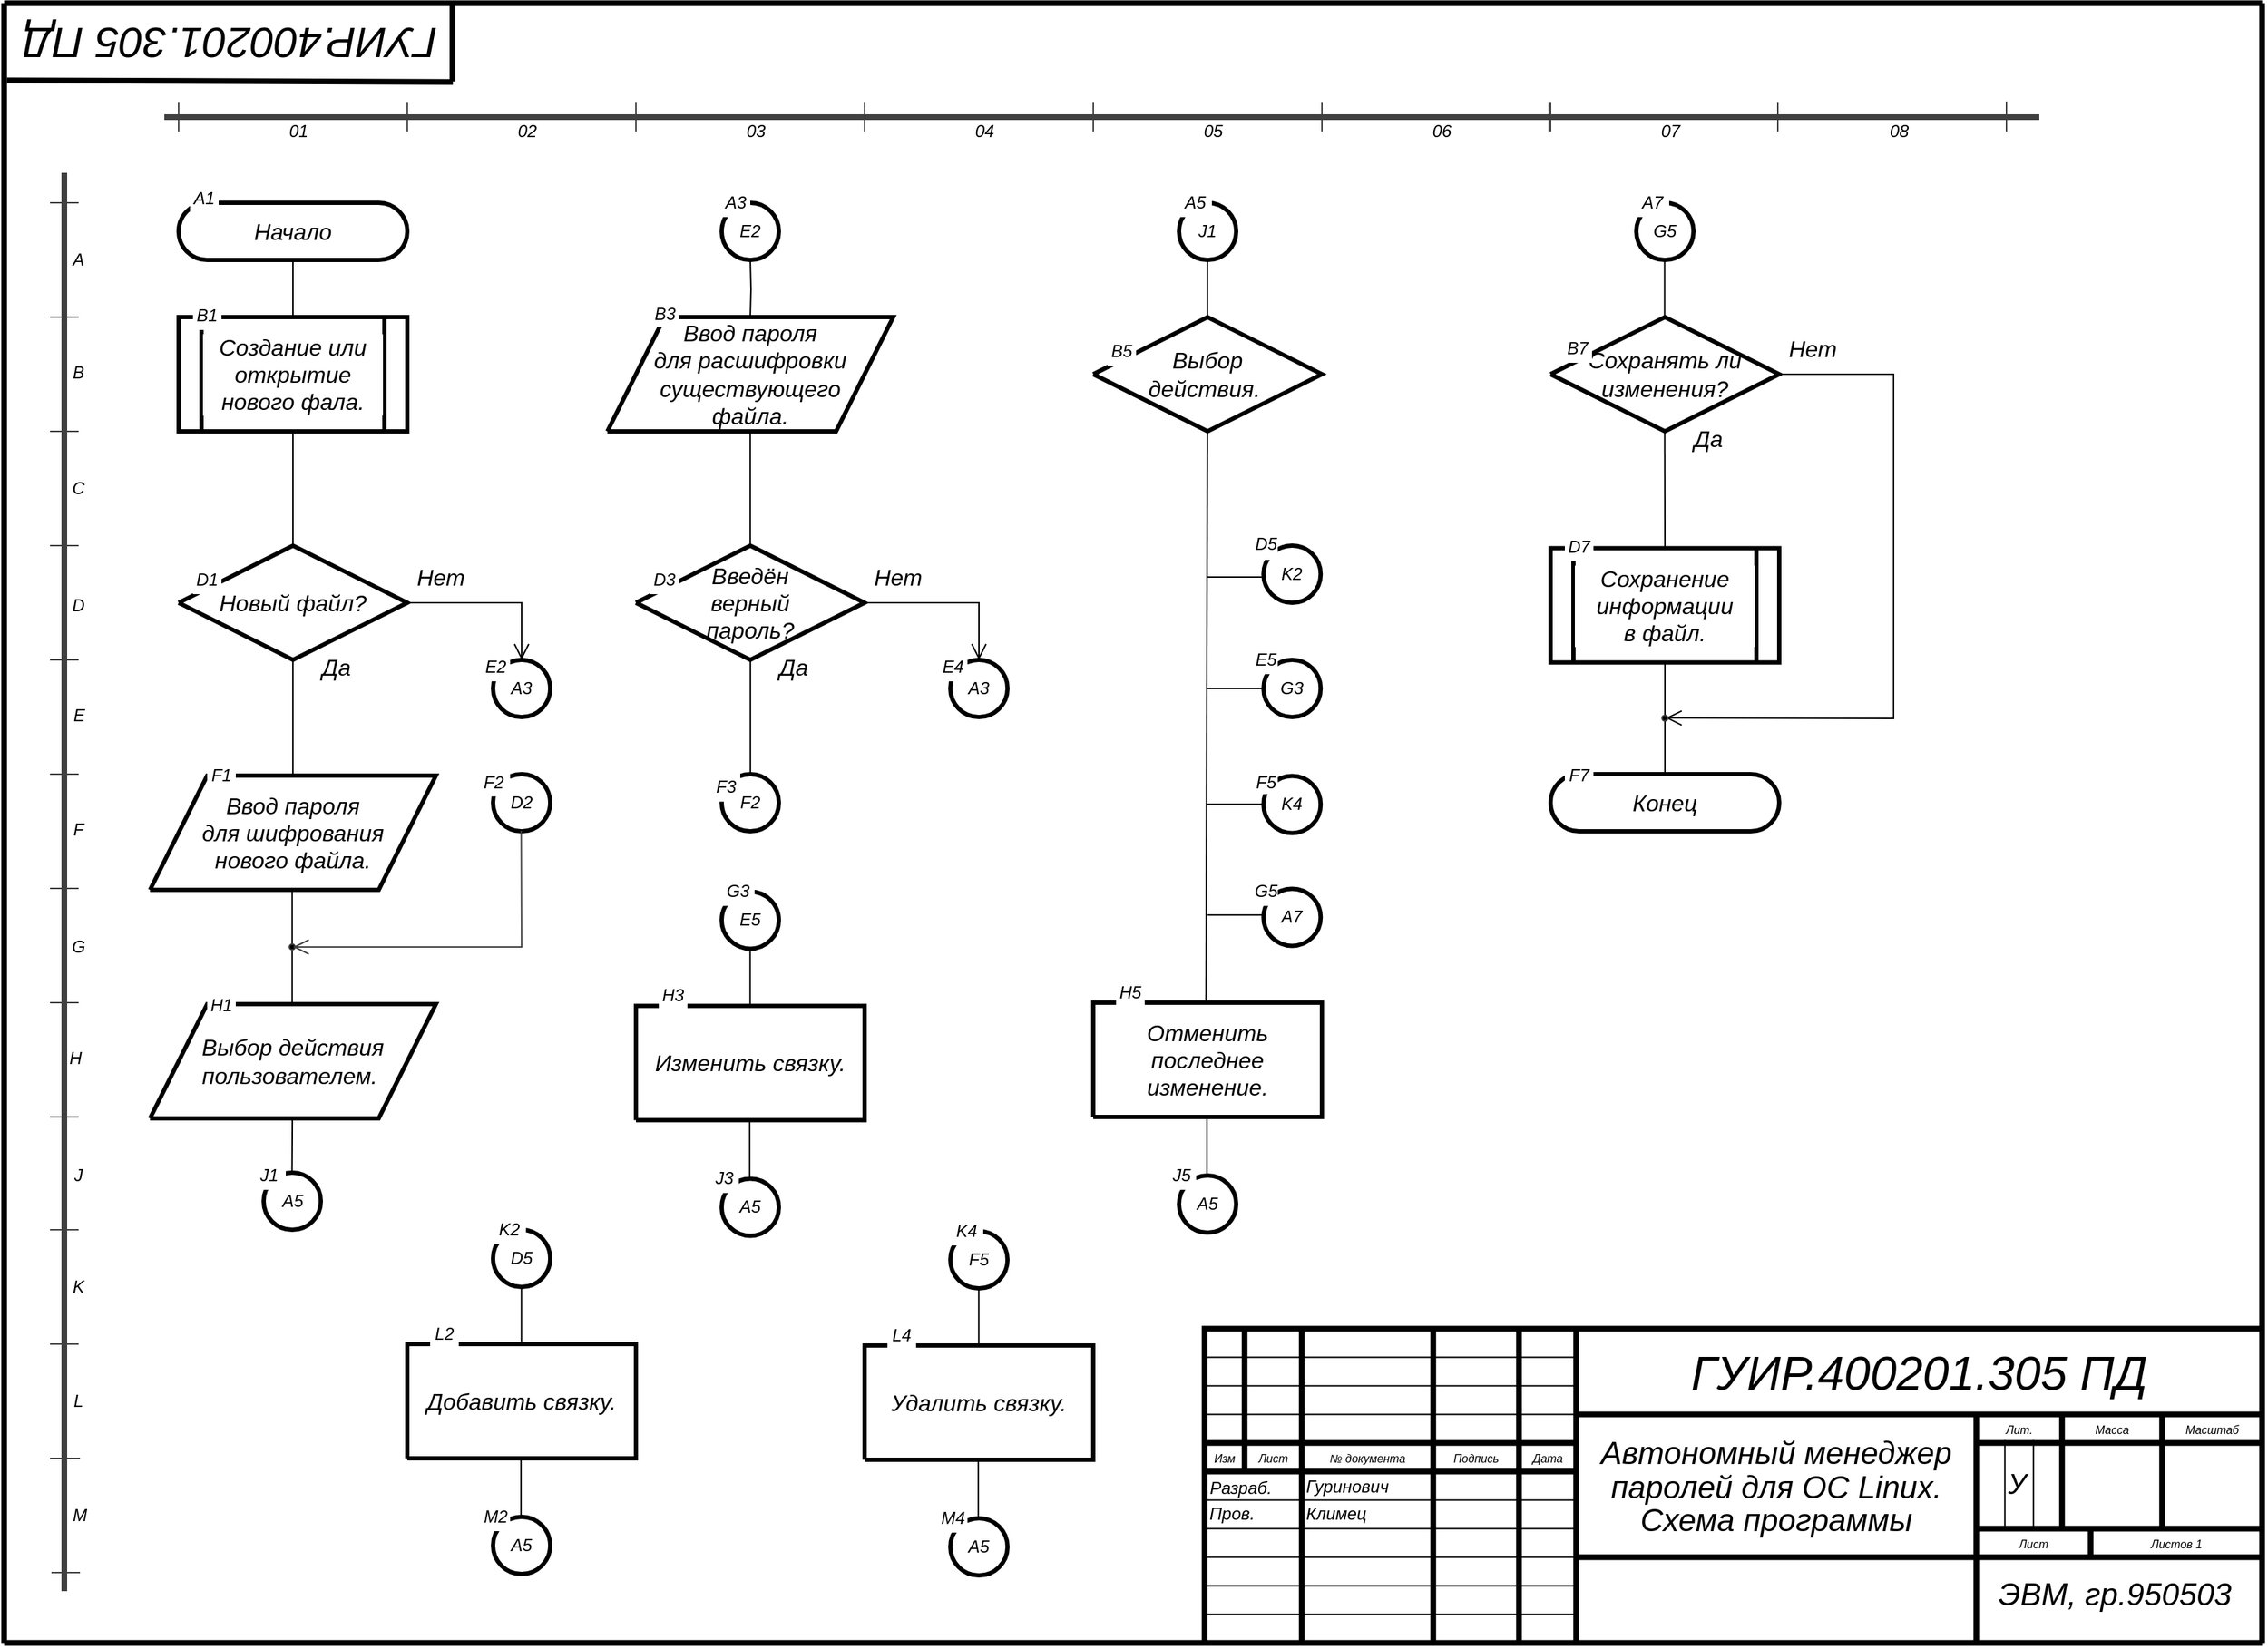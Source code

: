 <mxfile version="14.6.13" type="device"><diagram name="Страница-1" id="Страница-1"><mxGraphModel dx="315" dy="206" grid="1" gridSize="10" guides="1" tooltips="1" connect="1" arrows="1" fold="1" page="1" pageScale="1" pageWidth="1654" pageHeight="1169" math="0" shadow="0"><root><mxCell id="0"/><mxCell id="1" value="Блок-схема" parent="0"/><mxCell id="Izu4CDzaR0ki_h7jihql-112" style="vsdxID=3;fillColor=#FFFFFF;gradientColor=none;shape=stencil(nY9LDoAgDERP0z3SI/i5BwkoRAUC+Lu9kGo0Lt3NtK/tFLCOWngFnMUU3Kg2I5MGbIBzY7UKJmUF2ALWvQtqCG6xkrwXhSxqdmvZsNNcxViZ4ewgT64jdDL2hf4E7wsXmsWThd549765c4l+xvYE);strokeColor=#000000;strokeWidth=4;spacingTop=-1;spacingBottom=-1;spacingLeft=-1;spacingRight=-1;labelBackgroundColor=#ffffff;rounded=0;html=1;whiteSpace=wrap;" parent="1" vertex="1"><mxGeometry x="911.88" y="938.2" width="740" height="220" as="geometry"/></mxCell><mxCell id="Izu4CDzaR0ki_h7jihql-113" style="vsdxID=28;edgeStyle=none;startArrow=none;endArrow=none;startSize=5;endSize=5;strokeWidth=4;strokeColor=#000000;spacingTop=-1;spacingBottom=-1;spacingLeft=-1;spacingRight=-1;verticalAlign=middle;html=1;labelBackgroundColor=#ffffff;rounded=0;" parent="1" edge="1"><mxGeometry relative="1" as="geometry"><Array as="points"/><mxPoint x="939.88" y="938.2" as="sourcePoint"/><mxPoint x="939.88" y="1038.2" as="targetPoint"/></mxGeometry></mxCell><mxCell id="Izu4CDzaR0ki_h7jihql-114" style="vsdxID=27;edgeStyle=none;startArrow=none;endArrow=none;startSize=5;endSize=5;strokeColor=#000000;spacingTop=-1;spacingBottom=-1;spacingLeft=-1;spacingRight=-1;verticalAlign=middle;html=1;labelBackgroundColor=#ffffff;rounded=0;" parent="1" edge="1"><mxGeometry relative="1" as="geometry"><mxPoint as="offset"/><Array as="points"/><mxPoint x="911.88" y="1138.2" as="sourcePoint"/><mxPoint x="1171.88" y="1138.2" as="targetPoint"/></mxGeometry></mxCell><mxCell id="Izu4CDzaR0ki_h7jihql-115" style="vsdxID=26;edgeStyle=none;startArrow=none;endArrow=none;startSize=5;endSize=5;strokeColor=#000000;spacingTop=-1;spacingBottom=-1;spacingLeft=-1;spacingRight=-1;verticalAlign=middle;html=1;labelBackgroundColor=#ffffff;rounded=0;" parent="1" edge="1"><mxGeometry relative="1" as="geometry"><mxPoint as="offset"/><Array as="points"/><mxPoint x="911.88" y="1118.2" as="sourcePoint"/><mxPoint x="1171.88" y="1118.2" as="targetPoint"/></mxGeometry></mxCell><mxCell id="Izu4CDzaR0ki_h7jihql-116" style="vsdxID=25;edgeStyle=none;startArrow=none;endArrow=none;startSize=5;endSize=5;strokeColor=#000000;spacingTop=-1;spacingBottom=-1;spacingLeft=-1;spacingRight=-1;verticalAlign=middle;html=1;labelBackgroundColor=#ffffff;rounded=0;" parent="1" edge="1"><mxGeometry relative="1" as="geometry"><mxPoint as="offset"/><Array as="points"/><mxPoint x="911.88" y="1098.2" as="sourcePoint"/><mxPoint x="1171.88" y="1098.2" as="targetPoint"/></mxGeometry></mxCell><mxCell id="Izu4CDzaR0ki_h7jihql-117" style="vsdxID=24;edgeStyle=none;startArrow=none;endArrow=none;startSize=5;endSize=5;strokeColor=#000000;spacingTop=-1;spacingBottom=-1;spacingLeft=-1;spacingRight=-1;verticalAlign=middle;html=1;labelBackgroundColor=#ffffff;rounded=0;" parent="1" edge="1"><mxGeometry relative="1" as="geometry"><mxPoint as="offset"/><Array as="points"/><mxPoint x="911.88" y="1078.2" as="sourcePoint"/><mxPoint x="1171.88" y="1078.2" as="targetPoint"/></mxGeometry></mxCell><mxCell id="Izu4CDzaR0ki_h7jihql-118" style="vsdxID=23;edgeStyle=none;startArrow=none;endArrow=none;startSize=5;endSize=5;strokeColor=#000000;spacingTop=-1;spacingBottom=-1;spacingLeft=-1;spacingRight=-1;verticalAlign=middle;html=1;labelBackgroundColor=#ffffff;rounded=0;" parent="1" edge="1"><mxGeometry relative="1" as="geometry"><mxPoint as="offset"/><Array as="points"/><mxPoint x="911.88" y="1058.2" as="sourcePoint"/><mxPoint x="1171.88" y="1058.2" as="targetPoint"/></mxGeometry></mxCell><mxCell id="Izu4CDzaR0ki_h7jihql-119" style="vsdxID=22;edgeStyle=none;startArrow=none;endArrow=none;startSize=5;endSize=5;strokeWidth=4;strokeColor=#000000;spacingTop=-1;spacingBottom=-1;spacingLeft=-1;spacingRight=-1;verticalAlign=middle;html=1;labelBackgroundColor=#ffffff;rounded=0;" parent="1" edge="1"><mxGeometry relative="1" as="geometry"><mxPoint as="offset"/><Array as="points"/><mxPoint x="911.88" y="1038.2" as="sourcePoint"/><mxPoint x="1171.88" y="1038.2" as="targetPoint"/></mxGeometry></mxCell><mxCell id="Izu4CDzaR0ki_h7jihql-120" style="vsdxID=21;edgeStyle=none;startArrow=none;endArrow=none;startSize=5;endSize=5;strokeWidth=4;strokeColor=#000000;spacingTop=-1;spacingBottom=-1;spacingLeft=-1;spacingRight=-1;verticalAlign=middle;html=1;labelBackgroundColor=#ffffff;rounded=0;" parent="1" edge="1"><mxGeometry relative="1" as="geometry"><mxPoint as="offset"/><Array as="points"/><mxPoint x="911.88" y="1018.2" as="sourcePoint"/><mxPoint x="1171.88" y="1018.2" as="targetPoint"/></mxGeometry></mxCell><mxCell id="Izu4CDzaR0ki_h7jihql-121" style="vsdxID=20;edgeStyle=none;startArrow=none;endArrow=none;startSize=5;endSize=5;strokeColor=#000000;spacingTop=-1;spacingBottom=-1;spacingLeft=-1;spacingRight=-1;verticalAlign=middle;html=1;labelBackgroundColor=#ffffff;rounded=0;" parent="1" edge="1"><mxGeometry relative="1" as="geometry"><mxPoint as="offset"/><Array as="points"/><mxPoint x="911.88" y="998.2" as="sourcePoint"/><mxPoint x="1171.88" y="998.2" as="targetPoint"/></mxGeometry></mxCell><mxCell id="Izu4CDzaR0ki_h7jihql-122" style="vsdxID=19;edgeStyle=none;startArrow=none;endArrow=none;startSize=5;endSize=5;strokeColor=#000000;spacingTop=-1;spacingBottom=-1;spacingLeft=-1;spacingRight=-1;verticalAlign=middle;html=1;labelBackgroundColor=#ffffff;rounded=0;" parent="1" edge="1"><mxGeometry relative="1" as="geometry"><mxPoint as="offset"/><Array as="points"/><mxPoint x="911.88" y="978.2" as="sourcePoint"/><mxPoint x="1171.88" y="978.2" as="targetPoint"/></mxGeometry></mxCell><mxCell id="Izu4CDzaR0ki_h7jihql-123" style="vsdxID=18;edgeStyle=none;startArrow=none;endArrow=none;startSize=5;endSize=5;strokeColor=#000000;spacingTop=-1;spacingBottom=-1;spacingLeft=-1;spacingRight=-1;verticalAlign=middle;html=1;labelBackgroundColor=#ffffff;rounded=0;" parent="1" edge="1"><mxGeometry relative="1" as="geometry"><mxPoint as="offset"/><Array as="points"/><mxPoint x="911.88" y="958.2" as="sourcePoint"/><mxPoint x="1171.88" y="958.2" as="targetPoint"/></mxGeometry></mxCell><mxCell id="Izu4CDzaR0ki_h7jihql-124" style="vsdxID=17;edgeStyle=none;startArrow=none;endArrow=none;startSize=5;endSize=5;strokeWidth=4;strokeColor=#000000;spacingTop=-1;spacingBottom=-1;spacingLeft=-1;spacingRight=-1;verticalAlign=middle;html=1;labelBackgroundColor=#ffffff;rounded=0;" parent="1" edge="1"><mxGeometry relative="1" as="geometry"><Array as="points"/><mxPoint x="979.88" y="938.2" as="sourcePoint"/><mxPoint x="979.88" y="1158.2" as="targetPoint"/></mxGeometry></mxCell><mxCell id="Izu4CDzaR0ki_h7jihql-125" style="vsdxID=16;edgeStyle=none;startArrow=none;endArrow=none;startSize=5;endSize=5;strokeWidth=4;strokeColor=#000000;spacingTop=-1;spacingBottom=-1;spacingLeft=-1;spacingRight=-1;verticalAlign=middle;html=1;labelBackgroundColor=#ffffff;rounded=0;" parent="1" edge="1"><mxGeometry relative="1" as="geometry"><Array as="points"/><mxPoint x="1071.88" y="938.2" as="sourcePoint"/><mxPoint x="1071.88" y="1158.2" as="targetPoint"/></mxGeometry></mxCell><mxCell id="Izu4CDzaR0ki_h7jihql-126" style="vsdxID=15;edgeStyle=none;startArrow=none;endArrow=none;startSize=5;endSize=5;strokeWidth=4;strokeColor=#000000;spacingTop=-1;spacingBottom=-1;spacingLeft=-1;spacingRight=-1;verticalAlign=middle;html=1;labelBackgroundColor=#ffffff;rounded=0;" parent="1" edge="1"><mxGeometry relative="1" as="geometry"><Array as="points"/><mxPoint x="1131.88" y="938.2" as="sourcePoint"/><mxPoint x="1131.88" y="1158.2" as="targetPoint"/></mxGeometry></mxCell><mxCell id="Izu4CDzaR0ki_h7jihql-127" style="vsdxID=14;edgeStyle=none;startArrow=none;endArrow=none;startSize=5;endSize=5;strokeWidth=4;strokeColor=#000000;spacingTop=-1;spacingBottom=-1;spacingLeft=-1;spacingRight=-1;verticalAlign=middle;html=1;labelBackgroundColor=#ffffff;rounded=0;" parent="1" edge="1"><mxGeometry relative="1" as="geometry"><Array as="points"/><mxPoint x="1581.88" y="998.2" as="sourcePoint"/><mxPoint x="1581.88" y="1078.2" as="targetPoint"/></mxGeometry></mxCell><mxCell id="Izu4CDzaR0ki_h7jihql-128" style="vsdxID=11;edgeStyle=none;startArrow=none;endArrow=none;startSize=5;endSize=5;strokeWidth=4;strokeColor=#000000;spacingTop=-1;spacingBottom=-1;spacingLeft=-1;spacingRight=-1;verticalAlign=middle;html=1;labelBackgroundColor=#ffffff;rounded=0;" parent="1" edge="1"><mxGeometry relative="1" as="geometry"><Array as="points"/><mxPoint x="1531.88" y="1078.2" as="sourcePoint"/><mxPoint x="1531.88" y="1098.2" as="targetPoint"/></mxGeometry></mxCell><mxCell id="Izu4CDzaR0ki_h7jihql-129" style="vsdxID=10;edgeStyle=none;startArrow=none;endArrow=none;startSize=5;endSize=5;strokeWidth=4;strokeColor=#000000;spacingTop=-1;spacingBottom=-1;spacingLeft=-1;spacingRight=-1;verticalAlign=middle;html=1;labelBackgroundColor=#ffffff;rounded=0;" parent="1" edge="1"><mxGeometry relative="1" as="geometry"><Array as="points"/><mxPoint x="1511.88" y="998.2" as="sourcePoint"/><mxPoint x="1511.88" y="1078.2" as="targetPoint"/></mxGeometry></mxCell><mxCell id="Izu4CDzaR0ki_h7jihql-130" style="vsdxID=273;edgeStyle=none;startArrow=none;endArrow=none;startSize=5;endSize=5;strokeWidth=4;strokeColor=#000000;spacingTop=-1;spacingBottom=-1;spacingLeft=-1;spacingRight=-1;verticalAlign=middle;html=1;labelBackgroundColor=#ffffff;rounded=0;" parent="1" edge="1"><mxGeometry relative="1" as="geometry"><Array as="points"/><mxPoint x="385.59" y="10" as="sourcePoint"/><mxPoint x="385.59" y="65" as="targetPoint"/></mxGeometry></mxCell><mxCell id="Izu4CDzaR0ki_h7jihql-131" style="vsdxID=388;edgeStyle=none;startArrow=none;endArrow=none;startSize=5;endSize=5;strokeColor=#000000;spacingTop=-1;spacingBottom=-1;spacingLeft=-1;spacingRight=-1;verticalAlign=middle;html=1;labelBackgroundColor=#ffffff;rounded=0;" parent="1" edge="1"><mxGeometry relative="1" as="geometry"><Array as="points"/><mxPoint x="1491.88" y="1016.2" as="sourcePoint"/><mxPoint x="1491.88" y="1078.2" as="targetPoint"/></mxGeometry></mxCell><mxCell id="Izu4CDzaR0ki_h7jihql-132" style="vsdxID=2198;edgeStyle=none;startArrow=none;endArrow=none;startSize=3;endSize=3;strokeWidth=4;strokeColor=#000000;spacingTop=-2;spacingBottom=-2;spacingLeft=-2;spacingRight=-2;verticalAlign=middle;html=1;labelBackgroundColor=#ffffff;rounded=0;" parent="1" edge="1"><mxGeometry relative="1" as="geometry"><Array as="points"/><mxPoint x="1651.88" y="1158.2" as="sourcePoint"/><mxPoint x="71.88" y="1158.2" as="targetPoint"/></mxGeometry></mxCell><mxCell id="Izu4CDzaR0ki_h7jihql-133" style="vsdxID=2197;edgeStyle=none;startArrow=none;endArrow=none;startSize=3;endSize=3;strokeWidth=4;strokeColor=#000000;spacingTop=-2;spacingBottom=-2;spacingLeft=-2;spacingRight=-2;verticalAlign=middle;html=1;labelBackgroundColor=#ffffff;rounded=0;" parent="1" edge="1"><mxGeometry relative="1" as="geometry"><Array as="points"/><mxPoint x="71.88" y="1158.2" as="sourcePoint"/><mxPoint x="71.88" y="10.2" as="targetPoint"/></mxGeometry></mxCell><mxCell id="Izu4CDzaR0ki_h7jihql-134" style="vsdxID=2196;edgeStyle=none;startArrow=none;endArrow=none;startSize=3;endSize=3;strokeWidth=4;strokeColor=#000000;spacingTop=-2;spacingBottom=-2;spacingLeft=-2;spacingRight=-2;verticalAlign=middle;html=1;labelBackgroundColor=#ffffff;rounded=0;" parent="1" edge="1"><mxGeometry relative="1" as="geometry"><Array as="points"/><mxPoint x="1651.88" y="1158.2" as="sourcePoint"/><mxPoint x="1651.88" y="10.2" as="targetPoint"/></mxGeometry></mxCell><mxCell id="Izu4CDzaR0ki_h7jihql-135" style="vsdxID=387;edgeStyle=none;startArrow=none;endArrow=none;startSize=5;endSize=5;strokeColor=#000000;spacingTop=-1;spacingBottom=-1;spacingLeft=-1;spacingRight=-1;verticalAlign=middle;html=1;labelBackgroundColor=#ffffff;rounded=0;" parent="1" edge="1"><mxGeometry relative="1" as="geometry"><Array as="points"/><mxPoint x="1471.88" y="1016.2" as="sourcePoint"/><mxPoint x="1471.88" y="1078.2" as="targetPoint"/></mxGeometry></mxCell><mxCell id="Izu4CDzaR0ki_h7jihql-136" style="vsdxID=9;edgeStyle=none;startArrow=none;endArrow=none;startSize=5;endSize=5;strokeWidth=4;strokeColor=#000000;spacingTop=-1;spacingBottom=-1;spacingLeft=-1;spacingRight=-1;verticalAlign=middle;html=1;labelBackgroundColor=#ffffff;rounded=0;" parent="1" edge="1"><mxGeometry relative="1" as="geometry"><mxPoint as="offset"/><Array as="points"/><mxPoint x="1451.88" y="1078.2" as="sourcePoint"/><mxPoint x="1651.88" y="1078.2" as="targetPoint"/></mxGeometry></mxCell><mxCell id="Izu4CDzaR0ki_h7jihql-137" style="vsdxID=8;edgeStyle=none;startArrow=none;endArrow=none;startSize=5;endSize=5;strokeWidth=4;strokeColor=#000000;spacingTop=-1;spacingBottom=-1;spacingLeft=-1;spacingRight=-1;verticalAlign=middle;html=1;labelBackgroundColor=#ffffff;rounded=0;" parent="1" edge="1"><mxGeometry relative="1" as="geometry"><mxPoint as="offset"/><Array as="points"/><mxPoint x="1451.88" y="1018.2" as="sourcePoint"/><mxPoint x="1651.88" y="1018.2" as="targetPoint"/></mxGeometry></mxCell><mxCell id="Izu4CDzaR0ki_h7jihql-138" style="vsdxID=7;edgeStyle=none;startArrow=none;endArrow=none;startSize=5;endSize=5;strokeWidth=4;strokeColor=#000000;spacingTop=-1;spacingBottom=-1;spacingLeft=-1;spacingRight=-1;verticalAlign=middle;html=1;labelBackgroundColor=#ffffff;rounded=0;" parent="1" edge="1"><mxGeometry relative="1" as="geometry"><Array as="points"/><mxPoint x="1451.88" y="998.2" as="sourcePoint"/><mxPoint x="1451.88" y="1158.2" as="targetPoint"/></mxGeometry></mxCell><mxCell id="Izu4CDzaR0ki_h7jihql-139" style="vsdxID=6;edgeStyle=none;startArrow=none;endArrow=none;startSize=5;endSize=5;strokeWidth=4;strokeColor=#000000;spacingTop=-1;spacingBottom=-1;spacingLeft=-1;spacingRight=-1;verticalAlign=middle;html=1;labelBackgroundColor=#ffffff;rounded=0;" parent="1" edge="1"><mxGeometry relative="1" as="geometry"><Array as="points"/><mxPoint x="1651.88" y="1098.2" as="sourcePoint"/><mxPoint x="1171.88" y="1098.2" as="targetPoint"/></mxGeometry></mxCell><mxCell id="Izu4CDzaR0ki_h7jihql-140" style="vsdxID=4;edgeStyle=none;startArrow=none;endArrow=none;startSize=5;endSize=5;strokeWidth=4;strokeColor=#000000;spacingTop=-1;spacingBottom=-1;spacingLeft=-1;spacingRight=-1;verticalAlign=middle;html=1;labelBackgroundColor=#ffffff;rounded=0;" parent="1" edge="1"><mxGeometry relative="1" as="geometry"><Array as="points"/><mxPoint x="1171.88" y="938.2" as="sourcePoint"/><mxPoint x="1171.88" y="1158.2" as="targetPoint"/></mxGeometry></mxCell><mxCell id="Izu4CDzaR0ki_h7jihql-141" style="vsdxID=5;edgeStyle=none;startArrow=none;endArrow=none;startSize=5;endSize=5;strokeWidth=4;strokeColor=#000000;spacingTop=-1;spacingBottom=-1;spacingLeft=-1;spacingRight=-1;verticalAlign=middle;html=1;labelBackgroundColor=#ffffff;rounded=0;" parent="1" edge="1"><mxGeometry relative="1" as="geometry"><Array as="points"/><mxPoint x="1651.88" y="998.2" as="sourcePoint"/><mxPoint x="1171.88" y="998.2" as="targetPoint"/></mxGeometry></mxCell><mxCell id="Izu4CDzaR0ki_h7jihql-142" value="&lt;font style=&quot;font-size: 8px; font-family: Arial; direction: ltr; letter-spacing: 0px; line-height: 120%; opacity: 1;&quot;&gt;&lt;i&gt;Изм&lt;br&gt;&lt;/i&gt;&lt;/font&gt;" style="verticalAlign=middle;align=center;vsdxID=29;fillColor=none;gradientColor=none;shape=stencil(nZBLDoAgDERP0z3SIyjew0SURgSD+Lu9kMZoXLhwN9O+tukAlrNpJg1SzDH4QW/URgNYgZTkjA4UkwJUgGXng+6DX1zLfmoymdXo17xh5zmRJ6Q42BWCfc2oJfdAr+Yv+AP9Cb7OJ3H/2JG1HNGz/84klThPVCc=);strokeColor=none;strokeWidth=4;spacingTop=-1;spacingBottom=-1;spacingLeft=-1;spacingRight=-1;labelBackgroundColor=none;rounded=0;html=1;whiteSpace=wrap;" parent="1" vertex="1"><mxGeometry x="913.88" y="1020.2" width="24" height="16" as="geometry"/></mxCell><mxCell id="Izu4CDzaR0ki_h7jihql-143" value="&lt;font style=&quot;font-size: 8px; font-family: Arial; direction: ltr; letter-spacing: 0px; line-height: 120%; opacity: 1;&quot;&gt;&lt;i&gt;Лист&lt;br&gt;&lt;/i&gt;&lt;/font&gt;" style="verticalAlign=middle;align=center;vsdxID=30;fillColor=none;gradientColor=none;shape=stencil(nZBLDoAgDERP0z3SIyjew0SURgSD+Lu9kMZoXLhwN9O+tukAlrNpJg1SzDH4QW/URgNYgZTkjA4UkwJUgGXng+6DX1zLfmoymdXo17xh5zmRJ6Q42BWCfc2oJfdAr+Yv+AP9Cb7OJ3H/2JG1HNGz/84klThPVCc=);strokeColor=none;strokeWidth=4;spacingTop=-1;spacingBottom=-1;spacingLeft=-1;spacingRight=-1;labelBackgroundColor=none;rounded=0;html=1;whiteSpace=wrap;" parent="1" vertex="1"><mxGeometry x="941.88" y="1020.2" width="36" height="16" as="geometry"/></mxCell><mxCell id="Izu4CDzaR0ki_h7jihql-144" value="&lt;font style=&quot;font-size: 8px; font-family: Arial; direction: ltr; letter-spacing: 0px; line-height: 120%; opacity: 1;&quot;&gt;&lt;i&gt;№ документа&lt;br&gt;&lt;/i&gt;&lt;/font&gt;" style="verticalAlign=middle;align=center;vsdxID=31;fillColor=none;gradientColor=none;shape=stencil(nZBLDoAgDERP0z3SIyjew0SURgSD+Lu9kMZoXLhwN9O+tukAlrNpJg1SzDH4QW/URgNYgZTkjA4UkwJUgGXng+6DX1zLfmoymdXo17xh5zmRJ6Q42BWCfc2oJfdAr+Yv+AP9Cb7OJ3H/2JG1HNGz/84klThPVCc=);strokeColor=none;strokeWidth=4;spacingTop=-1;spacingBottom=-1;spacingLeft=-1;spacingRight=-1;labelBackgroundColor=none;rounded=0;html=1;whiteSpace=wrap;" parent="1" vertex="1"><mxGeometry x="981.88" y="1020.2" width="88" height="16" as="geometry"/></mxCell><mxCell id="Izu4CDzaR0ki_h7jihql-145" value="&lt;font style=&quot;font-size: 8px; font-family: Arial; direction: ltr; letter-spacing: 0px; line-height: 120%; opacity: 1;&quot;&gt;&lt;i&gt;Подпись&lt;br&gt;&lt;/i&gt;&lt;/font&gt;" style="verticalAlign=middle;align=center;vsdxID=32;fillColor=none;gradientColor=none;shape=stencil(nZBLDoAgDERP0z3SIyjew0SURgSD+Lu9kMZoXLhwN9O+tukAlrNpJg1SzDH4QW/URgNYgZTkjA4UkwJUgGXng+6DX1zLfmoymdXo17xh5zmRJ6Q42BWCfc2oJfdAr+Yv+AP9Cb7OJ3H/2JG1HNGz/84klThPVCc=);strokeColor=none;strokeWidth=4;spacingTop=-1;spacingBottom=-1;spacingLeft=-1;spacingRight=-1;labelBackgroundColor=none;rounded=0;html=1;whiteSpace=wrap;" parent="1" vertex="1"><mxGeometry x="1073.88" y="1020.2" width="56" height="16" as="geometry"/></mxCell><mxCell id="Izu4CDzaR0ki_h7jihql-146" value="&lt;font style=&quot;font-size: 8px; font-family: Arial; direction: ltr; letter-spacing: 0px; line-height: 120%; opacity: 1;&quot;&gt;&lt;i&gt;Дата&lt;br&gt;&lt;/i&gt;&lt;/font&gt;" style="verticalAlign=middle;align=center;vsdxID=33;fillColor=none;gradientColor=none;shape=stencil(nZBLDoAgDERP0z3SIyjew0SURgSD+Lu9kMZoXLhwN9O+tukAlrNpJg1SzDH4QW/URgNYgZTkjA4UkwJUgGXng+6DX1zLfmoymdXo17xh5zmRJ6Q42BWCfc2oJfdAr+Yv+AP9Cb7OJ3H/2JG1HNGz/84klThPVCc=);strokeColor=none;strokeWidth=4;spacingTop=-1;spacingBottom=-1;spacingLeft=-1;spacingRight=-1;labelBackgroundColor=none;rounded=0;html=1;whiteSpace=wrap;" parent="1" vertex="1"><mxGeometry x="1133.88" y="1020.2" width="36" height="16" as="geometry"/></mxCell><mxCell id="Izu4CDzaR0ki_h7jihql-147" value="&lt;font style=&quot;font-size: 8px; font-family: Arial; direction: ltr; letter-spacing: 0px; line-height: 120%; opacity: 1;&quot;&gt;&lt;i&gt;Лит.&lt;br&gt;&lt;/i&gt;&lt;/font&gt;" style="verticalAlign=middle;align=center;vsdxID=34;fillColor=none;gradientColor=none;shape=stencil(nZBLDoAgDERP0z3SIyjew0SURgSD+Lu9kMZoXLhwN9O+tukAlrNpJg1SzDH4QW/URgNYgZTkjA4UkwJUgGXng+6DX1zLfmoymdXo17xh5zmRJ6Q42BWCfc2oJfdAr+Yv+AP9Cb7OJ3H/2JG1HNGz/84klThPVCc=);strokeColor=none;strokeWidth=4;spacingTop=-1;spacingBottom=-1;spacingLeft=-1;spacingRight=-1;labelBackgroundColor=none;rounded=0;html=1;whiteSpace=wrap;" parent="1" vertex="1"><mxGeometry x="1453.88" y="1000.2" width="56" height="16" as="geometry"/></mxCell><mxCell id="Izu4CDzaR0ki_h7jihql-148" value="&lt;font style=&quot;font-size: 8px; font-family: Arial; direction: ltr; letter-spacing: 0px; line-height: 120%; opacity: 1;&quot;&gt;&lt;i&gt;Масса&lt;br&gt;&lt;/i&gt;&lt;/font&gt;" style="verticalAlign=middle;align=center;vsdxID=35;fillColor=none;gradientColor=none;shape=stencil(nZBLDoAgDERP0z3SIyjew0SURgSD+Lu9kMZoXLhwN9O+tukAlrNpJg1SzDH4QW/URgNYgZTkjA4UkwJUgGXng+6DX1zLfmoymdXo17xh5zmRJ6Q42BWCfc2oJfdAr+Yv+AP9Cb7OJ3H/2JG1HNGz/84klThPVCc=);strokeColor=none;strokeWidth=4;spacingTop=-1;spacingBottom=-1;spacingLeft=-1;spacingRight=-1;labelBackgroundColor=none;rounded=0;html=1;whiteSpace=wrap;" parent="1" vertex="1"><mxGeometry x="1513.88" y="1000.2" width="66" height="16" as="geometry"/></mxCell><mxCell id="Izu4CDzaR0ki_h7jihql-149" value="&lt;font style=&quot;font-size: 8px; font-family: Arial; direction: ltr; letter-spacing: 0px; line-height: 120%; opacity: 1;&quot;&gt;&lt;i&gt;Масштаб&lt;br&gt;&lt;/i&gt;&lt;/font&gt;" style="verticalAlign=middle;align=center;vsdxID=36;fillColor=none;gradientColor=none;shape=stencil(nZBLDoAgDERP0z3SIyjew0SURgSD+Lu9kMZoXLhwN9O+tukAlrNpJg1SzDH4QW/URgNYgZTkjA4UkwJUgGXng+6DX1zLfmoymdXo17xh5zmRJ6Q42BWCfc2oJfdAr+Yv+AP9Cb7OJ3H/2JG1HNGz/84klThPVCc=);strokeColor=none;strokeWidth=4;spacingTop=-1;spacingBottom=-1;spacingLeft=-1;spacingRight=-1;labelBackgroundColor=none;rounded=0;html=1;whiteSpace=wrap;" parent="1" vertex="1"><mxGeometry x="1583.88" y="1000.2" width="66" height="16" as="geometry"/></mxCell><mxCell id="Izu4CDzaR0ki_h7jihql-150" value="&lt;font style=&quot;font-size: 8px; font-family: Arial; direction: ltr; letter-spacing: 0px; line-height: 120%; opacity: 1;&quot;&gt;&lt;i&gt;Лист &lt;br&gt;&lt;/i&gt;&lt;/font&gt;" style="verticalAlign=middle;align=center;vsdxID=37;fillColor=none;gradientColor=none;shape=stencil(nZBLDoAgDERP0z3SIyjew0SURgSD+Lu9kMZoXLhwN9O+tukAlrNpJg1SzDH4QW/URgNYgZTkjA4UkwJUgGXng+6DX1zLfmoymdXo17xh5zmRJ6Q42BWCfc2oJfdAr+Yv+AP9Cb7OJ3H/2JG1HNGz/84klThPVCc=);strokeColor=none;strokeWidth=4;spacingTop=-1;spacingBottom=-1;spacingLeft=-1;spacingRight=-1;labelBackgroundColor=none;rounded=0;html=1;whiteSpace=wrap;" parent="1" vertex="1"><mxGeometry x="1453.88" y="1080.2" width="76" height="16" as="geometry"/></mxCell><mxCell id="Izu4CDzaR0ki_h7jihql-151" value="&lt;font style=&quot;font-size: 8px; font-family: Arial; direction: ltr; letter-spacing: 0px; line-height: 120%; opacity: 1;&quot;&gt;&lt;i&gt;Листов &lt;/i&gt;&lt;/font&gt;&lt;font style=&quot;font-size: 8px; font-family: Arial; direction: ltr; letter-spacing: 0px; line-height: 120%; opacity: 1;&quot;&gt;&lt;i&gt;1&lt;br&gt;&lt;/i&gt;&lt;/font&gt;" style="verticalAlign=middle;align=center;vsdxID=38;fillColor=none;gradientColor=none;shape=stencil(nZBLDoAgDERP0z3SIyjew0SURgSD+Lu9kMZoXLhwN9O+tukAlrNpJg1SzDH4QW/URgNYgZTkjA4UkwJUgGXng+6DX1zLfmoymdXo17xh5zmRJ6Q42BWCfc2oJfdAr+Yv+AP9Cb7OJ3H/2JG1HNGz/84klThPVCc=);strokeColor=none;strokeWidth=4;spacingTop=-1;spacingBottom=-1;spacingLeft=-1;spacingRight=-1;labelBackgroundColor=none;rounded=0;html=1;whiteSpace=wrap;" parent="1" vertex="1"><mxGeometry x="1533.88" y="1080.2" width="116" height="16" as="geometry"/></mxCell><mxCell id="Izu4CDzaR0ki_h7jihql-152" value="&lt;p style=&quot;margin-left: 0 ; margin-right: 0 ; margin-top: 0px ; margin-bottom: 0px ; text-indent: 0 ; direction: rtl&quot;&gt;&lt;font style=&quot;font-size: 12px; font-family: arial; direction: ltr; letter-spacing: 0px; line-height: 120%; opacity: 1;&quot;&gt;&lt;i&gt;.Разраб.&lt;br&gt;&lt;/i&gt;&lt;/font&gt;&lt;/p&gt;" style="verticalAlign=middle;align=right;vsdxID=39;fillColor=none;gradientColor=none;shape=stencil(nZBLDoAgDERP0z3SIyjew0SURgSD+Lu9kMZoXLhwN9O+tukAlrNpJg1SzDH4QW/URgNYgZTkjA4UkwJUgGXng+6DX1zLfmoymdXo17xh5zmRJ6Q42BWCfc2oJfdAr+Yv+AP9Cb7OJ3H/2JG1HNGz/84klThPVCc=);strokeColor=none;strokeWidth=4;spacingTop=-1;spacingBottom=-1;spacingLeft=-1;spacingRight=-1;labelBackgroundColor=none;rounded=0;html=1;whiteSpace=wrap;" parent="1" vertex="1"><mxGeometry x="891.88" y="1042.2" width="68" height="16" as="geometry"/></mxCell><mxCell id="Izu4CDzaR0ki_h7jihql-153" value="&lt;p style=&quot;margin-left: 0 ; margin-right: 0 ; margin-top: 0px ; margin-bottom: 0px ; text-indent: 0 ; direction: rtl&quot;&gt;&lt;font style=&quot;font-size: 12px; font-family: arial; direction: ltr; letter-spacing: 0px; line-height: 120%; opacity: 1;&quot;&gt;&lt;i&gt;.Пров&lt;br&gt;&lt;/i&gt;&lt;/font&gt;&lt;/p&gt;" style="verticalAlign=middle;align=right;vsdxID=40;fillColor=none;gradientColor=none;shape=stencil(nZBLDoAgDERP0z3SIyjew0SURgSD+Lu9kMZoXLhwN9O+tukAlrNpJg1SzDH4QW/URgNYgZTkjA4UkwJUgGXng+6DX1zLfmoymdXo17xh5zmRJ6Q42BWCfc2oJfdAr+Yv+AP9Cb7OJ3H/2JG1HNGz/84klThPVCc=);strokeColor=none;strokeWidth=4;spacingTop=-1;spacingBottom=-1;spacingLeft=-1;spacingRight=-1;labelBackgroundColor=none;rounded=0;html=1;whiteSpace=wrap;" parent="1" vertex="1"><mxGeometry x="883.88" y="1058.2" width="64" height="20" as="geometry"/></mxCell><mxCell id="Izu4CDzaR0ki_h7jihql-154" value="&lt;p style=&quot;margin-left: 0 ; margin-right: 0 ; margin-top: 0px ; margin-bottom: 0px ; text-indent: 0 ; direction: rtl&quot;&gt;&lt;font style=&quot;font-size: 28px ; font-family: &amp;#34;arial&amp;#34; ; direction: ltr ; letter-spacing: 0px ; line-height: 120% ; opacity: 1&quot;&gt;&lt;i style=&quot;font-size: 33px&quot;&gt;ГУИР.400201.305 ПД&lt;/i&gt;&lt;i&gt;&lt;br&gt;&lt;/i&gt;&lt;/font&gt;&lt;/p&gt;" style="verticalAlign=middle;align=center;vsdxID=222;fillColor=none;gradientColor=none;shape=stencil(nZBLDoAgDERP0z3SIyjew0SURgSD+Lu9kMZoXLhwN9O+tukAlrNpJg1SzDH4QW/URgNYgZTkjA4UkwJUgGXng+6DX1zLfmoymdXo17xh5zmRJ6Q42BWCfc2oJfdAr+Yv+AP9Cb7OJ3H/2JG1HNGz/84klThPVCc=);strokeColor=none;spacingTop=-1;spacingBottom=-1;spacingLeft=-1;spacingRight=-1;labelBackgroundColor=none;rounded=0;html=1;whiteSpace=wrap;" parent="1" vertex="1"><mxGeometry x="1171.88" y="940" width="480" height="60" as="geometry"/></mxCell><mxCell id="Izu4CDzaR0ki_h7jihql-155" value="&lt;font style=&quot;font-size: 20px; font-family: Arial; direction: ltr; letter-spacing: 0px; line-height: 120%; opacity: 1;&quot;&gt;&lt;i&gt;У&lt;br&gt;&lt;/i&gt;&lt;/font&gt;" style="verticalAlign=middle;align=center;vsdxID=233;fillColor=none;gradientColor=none;shape=stencil(nZBLDoAgDERP0z3SIyjew0SURgSD+Lu9kMZoXLhwN9O+tukAlrNpJg1SzDH4QW/URgNYgZTkjA4UkwJUgGXng+6DX1zLfmoymdXo17xh5zmRJ6Q42BWCfc2oJfdAr+Yv+AP9Cb7OJ3H/2JG1HNGz/84klThPVCc=);strokeColor=none;spacingTop=-1;spacingBottom=-1;spacingLeft=-1;spacingRight=-1;labelBackgroundColor=none;rounded=0;html=1;whiteSpace=wrap;" parent="1" vertex="1"><mxGeometry x="1409.88" y="1038.2" width="141" height="16" as="geometry"/></mxCell><mxCell id="Izu4CDzaR0ki_h7jihql-156" value="&lt;font style=&quot;font-size: 12px; font-family: arial; direction: ltr; letter-spacing: 0px; line-height: 120%; opacity: 1;&quot;&gt;&lt;i&gt;Гуринович&lt;br&gt;&lt;/i&gt;&lt;/font&gt;" style="verticalAlign=middle;align=left;vsdxID=236;fillColor=none;gradientColor=none;shape=stencil(nZBLDoAgDERP0z3SIyjew0SURgSD+Lu9kMZoXLhwN9O+tukAlrNpJg1SzDH4QW/URgNYgZTkjA4UkwJUgGXng+6DX1zLfmoymdXo17xh5zmRJ6Q42BWCfc2oJfdAr+Yv+AP9Cb7OJ3H/2JG1HNGz/84klThPVCc=);strokeColor=none;spacingTop=-1;spacingBottom=-1;spacingLeft=-1;spacingRight=-1;labelBackgroundColor=none;rounded=0;html=1;whiteSpace=wrap;" parent="1" vertex="1"><mxGeometry x="981.88" y="1041.2" width="90" height="16" as="geometry"/></mxCell><mxCell id="Izu4CDzaR0ki_h7jihql-157" value="&lt;font style=&quot;font-size: 12px; font-family: arial; direction: ltr; letter-spacing: 0px; line-height: 120%; opacity: 1;&quot;&gt;&lt;i&gt;Климец&lt;br&gt;&lt;/i&gt;&lt;/font&gt;" style="verticalAlign=middle;align=left;vsdxID=237;fillColor=none;gradientColor=none;shape=stencil(nZBLDoAgDERP0z3SIyjew0SURgSD+Lu9kMZoXLhwN9O+tukAlrNpJg1SzDH4QW/URgNYgZTkjA4UkwJUgGXng+6DX1zLfmoymdXo17xh5zmRJ6Q42BWCfc2oJfdAr+Yv+AP9Cb7OJ3H/2JG1HNGz/84klThPVCc=);strokeColor=none;spacingTop=-1;spacingBottom=-1;spacingLeft=-1;spacingRight=-1;labelBackgroundColor=none;rounded=0;html=1;whiteSpace=wrap;" parent="1" vertex="1"><mxGeometry x="981.88" y="1060.2" width="90" height="16" as="geometry"/></mxCell><mxCell id="Izu4CDzaR0ki_h7jihql-158" value="&lt;font style=&quot;font-size: 22px; font-family: Arial; direction: ltr; letter-spacing: 0px; line-height: 120%; opacity: 1;&quot;&gt;&lt;i&gt;ЭВМ, гр.950503&lt;/i&gt;&lt;/font&gt;&lt;font style=&quot;font-size: 22px; font-family: Arial; direction: ltr; letter-spacing: 0px; line-height: 120%; opacity: 1;&quot;&gt;&lt;i&gt;&lt;br&gt;&lt;/i&gt;&lt;/font&gt;" style="verticalAlign=middle;align=center;vsdxID=262;fillColor=none;gradientColor=none;shape=stencil(nZBLDoAgDERP0z3SIyjew0SURgSD+Lu9kMZoXLhwN9O+tukAlrNpJg1SzDH4QW/URgNYgZTkjA4UkwJUgGXng+6DX1zLfmoymdXo17xh5zmRJ6Q42BWCfc2oJfdAr+Yv+AP9Cb7OJ3H/2JG1HNGz/84klThPVCc=);strokeColor=none;spacingTop=-1;spacingBottom=-1;spacingLeft=-1;spacingRight=-1;labelBackgroundColor=none;rounded=0;html=1;whiteSpace=wrap;" parent="1" vertex="1"><mxGeometry x="1451.88" y="1117.2" width="194" height="16" as="geometry"/></mxCell><mxCell id="Izu4CDzaR0ki_h7jihql-159" value="&lt;p style=&quot;margin: 0px ; text-indent: 0px ; direction: rtl ; font-size: 30px&quot;&gt;&lt;font style=&quot;font-size: 30px ; font-family: &amp;#34;arial&amp;#34; ; direction: ltr ; letter-spacing: 0px ; line-height: 120% ; opacity: 1&quot;&gt;&lt;i style=&quot;font-size: 30px&quot;&gt;ГУИР.400201.305 ПД&lt;/i&gt;&lt;i style=&quot;font-size: 30px&quot;&gt;&lt;br style=&quot;font-size: 30px&quot;&gt;&lt;/i&gt;&lt;/font&gt;&lt;/p&gt;" style="verticalAlign=middle;align=center;vsdxID=275;rotation=180;fillColor=none;gradientColor=none;shape=stencil(nZBLDoAgDERP0z3SIyjew0SURgSD+Lu9kMZoXLhwN9O+tukAlrNpJg1SzDH4QW/URgNYgZTkjA4UkwJUgGXng+6DX1zLfmoymdXo17xh5zmRJ6Q42BWCfc2oJfdAr+Yv+AP9Cb7OJ3H/2JG1HNGz/84klThPVCc=);strokeColor=none;spacingTop=-1;spacingBottom=-1;spacingLeft=-1;spacingRight=-1;labelBackgroundColor=none;rounded=0;html=1;whiteSpace=wrap;fontSize=30;" parent="1" vertex="1"><mxGeometry x="75.88" y="30.2" width="308" height="16" as="geometry"/></mxCell><mxCell id="Izu4CDzaR0ki_h7jihql-160" value="&lt;font style=&quot;font-size: 19px; font-family: arial; direction: ltr; letter-spacing: 0px; line-height: 120%; opacity: 1;&quot;&gt;&lt;i style=&quot;font-family: &amp;quot;helvetica&amp;quot; ; font-size: 22px&quot;&gt;Автономный менеджер&lt;br&gt;паролей для ОС Linux.&lt;br&gt;Схема программы&lt;/i&gt;&lt;br&gt;&lt;/font&gt;" style="verticalAlign=middle;align=center;vsdxID=565;fillColor=none;gradientColor=none;shape=stencil(nZBLDoAgDERP0z3SIyjew0SURgSD+Lu9kMZoXLhwN9O+tukAlrNpJg1SzDH4QW/URgNYgZTkjA4UkwJUgGXng+6DX1zLfmoymdXo17xh5zmRJ6Q42BWCfc2oJfdAr+Yv+AP9Cb7OJ3H/2JG1HNGz/84klThPVCc=);strokeColor=none;spacingTop=-1;spacingBottom=-1;spacingLeft=-1;spacingRight=-1;labelBackgroundColor=none;rounded=0;html=1;whiteSpace=wrap;" parent="1" vertex="1"><mxGeometry x="1171.88" y="1000.2" width="280" height="100" as="geometry"/></mxCell><mxCell id="Izu4CDzaR0ki_h7jihql-162" style="vsdxID=272;edgeStyle=none;startArrow=none;endArrow=none;startSize=5;endSize=5;strokeWidth=4;strokeColor=#000000;spacingTop=-1;spacingBottom=-1;spacingLeft=-1;spacingRight=-1;verticalAlign=middle;html=1;labelBackgroundColor=#ffffff;rounded=0;" parent="1" edge="1"><mxGeometry relative="1" as="geometry"><Array as="points"><mxPoint x="385.88" y="65.4"/></Array><mxPoint x="73.88" y="64.2" as="sourcePoint"/><mxPoint x="385.88" y="65.2" as="targetPoint"/></mxGeometry></mxCell><mxCell id="Izu4CDzaR0ki_h7jihql-163" style="vsdxID=2;edgeStyle=none;startArrow=none;endArrow=none;startSize=5;endSize=5;strokeWidth=4;strokeColor=#000000;spacingTop=-1;spacingBottom=-1;spacingLeft=-1;spacingRight=-1;verticalAlign=middle;html=1;labelBackgroundColor=#ffffff;rounded=0;" parent="1" edge="1"><mxGeometry relative="1" as="geometry"><Array as="points"/><mxPoint x="1651.88" y="10.2" as="sourcePoint"/><mxPoint x="71.88" y="10.2" as="targetPoint"/></mxGeometry></mxCell><mxCell id="Izu4CDzaR0ki_h7jihql-208" value="" style="group;" parent="1" vertex="1" connectable="0"><mxGeometry x="184" y="79" width="1312" height="31" as="geometry"/></mxCell><mxCell id="Izu4CDzaR0ki_h7jihql-209" style="vsdxID=544;edgeStyle=none;startArrow=none;endArrow=none;startSize=3;endSize=3;strokeColor=#404040;spacingTop=-2;spacingBottom=-2;spacingLeft=-2;spacingRight=-2;verticalAlign=middle;html=1;labelBackgroundColor=#ffffff;rounded=0;" parent="Izu4CDzaR0ki_h7jihql-208" edge="1"><mxGeometry relative="1" as="geometry"><Array as="points"/><mxPoint x="170" y="1" as="sourcePoint"/><mxPoint x="170" y="21" as="targetPoint"/></mxGeometry></mxCell><mxCell id="Izu4CDzaR0ki_h7jihql-210" style="vsdxID=547;edgeStyle=none;startArrow=none;endArrow=none;startSize=3;endSize=3;strokeColor=#404040;spacingTop=-2;spacingBottom=-2;spacingLeft=-2;spacingRight=-2;verticalAlign=middle;html=1;labelBackgroundColor=#ffffff;rounded=0;" parent="Izu4CDzaR0ki_h7jihql-208" edge="1"><mxGeometry relative="1" as="geometry"><Array as="points"/><mxPoint x="330" y="1" as="sourcePoint"/><mxPoint x="330" y="21" as="targetPoint"/></mxGeometry></mxCell><mxCell id="Izu4CDzaR0ki_h7jihql-211" style="vsdxID=550;edgeStyle=none;startArrow=none;endArrow=none;startSize=3;endSize=3;strokeColor=#404040;spacingTop=-2;spacingBottom=-2;spacingLeft=-2;spacingRight=-2;verticalAlign=middle;html=1;labelBackgroundColor=#ffffff;rounded=0;" parent="Izu4CDzaR0ki_h7jihql-208" edge="1"><mxGeometry relative="1" as="geometry"><Array as="points"/><mxPoint x="490" y="1" as="sourcePoint"/><mxPoint x="490" y="21" as="targetPoint"/></mxGeometry></mxCell><mxCell id="Izu4CDzaR0ki_h7jihql-212" style="vsdxID=553;edgeStyle=none;startArrow=none;endArrow=none;startSize=3;endSize=3;strokeColor=#404040;spacingTop=-2;spacingBottom=-2;spacingLeft=-2;spacingRight=-2;verticalAlign=middle;html=1;labelBackgroundColor=#ffffff;rounded=0;" parent="Izu4CDzaR0ki_h7jihql-208" edge="1"><mxGeometry relative="1" as="geometry"><Array as="points"/><mxPoint x="650" y="1" as="sourcePoint"/><mxPoint x="650" y="21" as="targetPoint"/></mxGeometry></mxCell><mxCell id="Izu4CDzaR0ki_h7jihql-213" style="vsdxID=556;edgeStyle=none;startArrow=none;endArrow=none;startSize=3;endSize=3;strokeColor=#404040;spacingTop=-2;spacingBottom=-2;spacingLeft=-2;spacingRight=-2;verticalAlign=middle;html=1;labelBackgroundColor=#ffffff;rounded=0;" parent="Izu4CDzaR0ki_h7jihql-208" edge="1"><mxGeometry relative="1" as="geometry"><Array as="points"/><mxPoint x="810" y="1" as="sourcePoint"/><mxPoint x="810" y="21" as="targetPoint"/></mxGeometry></mxCell><mxCell id="Izu4CDzaR0ki_h7jihql-214" style="vsdxID=568;edgeStyle=none;startArrow=none;endArrow=none;startSize=3;endSize=3;strokeColor=#404040;spacingTop=-2;spacingBottom=-2;spacingLeft=-2;spacingRight=-2;verticalAlign=middle;html=1;labelBackgroundColor=#ffffff;rounded=0;" parent="Izu4CDzaR0ki_h7jihql-208" edge="1"><mxGeometry relative="1" as="geometry"><Array as="points"/><mxPoint x="970" y="1" as="sourcePoint"/><mxPoint x="970" y="21" as="targetPoint"/></mxGeometry></mxCell><mxCell id="Izu4CDzaR0ki_h7jihql-215" style="vsdxID=572;edgeStyle=none;startArrow=none;endArrow=none;startSize=3;endSize=3;strokeColor=#404040;spacingTop=-2;spacingBottom=-2;spacingLeft=-2;spacingRight=-2;verticalAlign=middle;html=1;labelBackgroundColor=#ffffff;rounded=0;" parent="Izu4CDzaR0ki_h7jihql-208" edge="1"><mxGeometry relative="1" as="geometry"><Array as="points"/><mxPoint x="1129" y="1" as="sourcePoint"/><mxPoint x="1129" y="21" as="targetPoint"/></mxGeometry></mxCell><mxCell id="Izu4CDzaR0ki_h7jihql-216" style="vsdxID=576;edgeStyle=none;startArrow=none;endArrow=none;startSize=3;endSize=3;strokeColor=#404040;spacingTop=-2;spacingBottom=-2;spacingLeft=-2;spacingRight=-2;verticalAlign=middle;html=1;labelBackgroundColor=#ffffff;rounded=0;" parent="Izu4CDzaR0ki_h7jihql-208" edge="1"><mxGeometry relative="1" as="geometry"><Array as="points"/><mxPoint x="1289" y="1" as="sourcePoint"/><mxPoint x="1289" y="21" as="targetPoint"/></mxGeometry></mxCell><mxCell id="Izu4CDzaR0ki_h7jihql-217" style="vsdxID=578;edgeStyle=none;startArrow=none;endArrow=none;startSize=3;endSize=3;strokeColor=#404040;spacingTop=-2;spacingBottom=-2;spacingLeft=-2;spacingRight=-2;verticalAlign=middle;html=1;labelBackgroundColor=#ffffff;rounded=0;" parent="Izu4CDzaR0ki_h7jihql-208" edge="1"><mxGeometry relative="1" as="geometry"><Array as="points"/><mxPoint x="1289" as="sourcePoint"/><mxPoint x="1289" y="20" as="targetPoint"/></mxGeometry></mxCell><mxCell id="Izu4CDzaR0ki_h7jihql-218" style="vsdxID=575;edgeStyle=none;startArrow=none;endArrow=none;startSize=3;endSize=3;strokeColor=#404040;spacingTop=-2;spacingBottom=-2;spacingLeft=-2;spacingRight=-2;verticalAlign=middle;html=1;labelBackgroundColor=#ffffff;rounded=0;" parent="Izu4CDzaR0ki_h7jihql-208" edge="1"><mxGeometry relative="1" as="geometry"><Array as="points"/><mxPoint x="1129" y="1" as="sourcePoint"/><mxPoint x="1129" y="21" as="targetPoint"/></mxGeometry></mxCell><mxCell id="Izu4CDzaR0ki_h7jihql-219" style="vsdxID=574;edgeStyle=none;startArrow=none;endArrow=none;startSize=3;endSize=3;strokeColor=#404040;spacingTop=-2;spacingBottom=-2;spacingLeft=-2;spacingRight=-2;verticalAlign=middle;html=1;labelBackgroundColor=#ffffff;rounded=0;" parent="Izu4CDzaR0ki_h7jihql-208" edge="1"><mxGeometry relative="1" as="geometry"><Array as="points"/><mxPoint x="1129" y="1" as="sourcePoint"/><mxPoint x="1129" y="21" as="targetPoint"/></mxGeometry></mxCell><mxCell id="Izu4CDzaR0ki_h7jihql-220" style="vsdxID=571;edgeStyle=none;startArrow=none;endArrow=none;startSize=3;endSize=3;strokeColor=#404040;spacingTop=-2;spacingBottom=-2;spacingLeft=-2;spacingRight=-2;verticalAlign=middle;html=1;labelBackgroundColor=#ffffff;rounded=0;" parent="Izu4CDzaR0ki_h7jihql-208" edge="1"><mxGeometry relative="1" as="geometry"><Array as="points"/><mxPoint x="969" y="1" as="sourcePoint"/><mxPoint x="969" y="21" as="targetPoint"/></mxGeometry></mxCell><mxCell id="Izu4CDzaR0ki_h7jihql-221" style="vsdxID=570;edgeStyle=none;startArrow=none;endArrow=none;startSize=3;endSize=3;strokeColor=#404040;spacingTop=-2;spacingBottom=-2;spacingLeft=-2;spacingRight=-2;verticalAlign=middle;html=1;labelBackgroundColor=#ffffff;rounded=0;" parent="Izu4CDzaR0ki_h7jihql-208" edge="1"><mxGeometry relative="1" as="geometry"><Array as="points"/><mxPoint x="969" y="1" as="sourcePoint"/><mxPoint x="969" y="21" as="targetPoint"/></mxGeometry></mxCell><mxCell id="Izu4CDzaR0ki_h7jihql-222" style="vsdxID=567;edgeStyle=none;startArrow=none;endArrow=none;startSize=3;endSize=3;strokeColor=#404040;spacingTop=-2;spacingBottom=-2;spacingLeft=-2;spacingRight=-2;verticalAlign=middle;html=1;labelBackgroundColor=#ffffff;rounded=0;" parent="Izu4CDzaR0ki_h7jihql-208" edge="1"><mxGeometry relative="1" as="geometry"><Array as="points"/><mxPoint x="810" y="1" as="sourcePoint"/><mxPoint x="810" y="21" as="targetPoint"/></mxGeometry></mxCell><mxCell id="Izu4CDzaR0ki_h7jihql-223" style="vsdxID=566;edgeStyle=none;startArrow=none;endArrow=none;startSize=3;endSize=3;strokeColor=#404040;spacingTop=-2;spacingBottom=-2;spacingLeft=-2;spacingRight=-2;verticalAlign=middle;html=1;labelBackgroundColor=#ffffff;rounded=0;" parent="Izu4CDzaR0ki_h7jihql-208" edge="1"><mxGeometry relative="1" as="geometry"><Array as="points"/><mxPoint x="810" y="1" as="sourcePoint"/><mxPoint x="810" y="21" as="targetPoint"/></mxGeometry></mxCell><mxCell id="Izu4CDzaR0ki_h7jihql-224" style="vsdxID=555;edgeStyle=none;startArrow=none;endArrow=none;startSize=3;endSize=3;strokeColor=#404040;spacingTop=-2;spacingBottom=-2;spacingLeft=-2;spacingRight=-2;verticalAlign=middle;html=1;labelBackgroundColor=#ffffff;rounded=0;" parent="Izu4CDzaR0ki_h7jihql-208" edge="1"><mxGeometry relative="1" as="geometry"><Array as="points"/><mxPoint x="650" y="1" as="sourcePoint"/><mxPoint x="650" y="21" as="targetPoint"/></mxGeometry></mxCell><mxCell id="Izu4CDzaR0ki_h7jihql-225" style="vsdxID=552;edgeStyle=none;startArrow=none;endArrow=none;startSize=3;endSize=3;strokeColor=#404040;spacingTop=-2;spacingBottom=-2;spacingLeft=-2;spacingRight=-2;verticalAlign=middle;html=1;labelBackgroundColor=#ffffff;rounded=0;" parent="Izu4CDzaR0ki_h7jihql-208" edge="1"><mxGeometry relative="1" as="geometry"><Array as="points"/><mxPoint x="490" y="1" as="sourcePoint"/><mxPoint x="490" y="21" as="targetPoint"/></mxGeometry></mxCell><mxCell id="Izu4CDzaR0ki_h7jihql-226" style="vsdxID=549;edgeStyle=none;startArrow=none;endArrow=none;startSize=3;endSize=3;strokeColor=#404040;spacingTop=-2;spacingBottom=-2;spacingLeft=-2;spacingRight=-2;verticalAlign=middle;html=1;labelBackgroundColor=#ffffff;rounded=0;" parent="Izu4CDzaR0ki_h7jihql-208" edge="1"><mxGeometry relative="1" as="geometry"><Array as="points"/><mxPoint x="330" y="1" as="sourcePoint"/><mxPoint x="330" y="21" as="targetPoint"/></mxGeometry></mxCell><mxCell id="Izu4CDzaR0ki_h7jihql-227" style="vsdxID=546;edgeStyle=none;startArrow=none;endArrow=none;startSize=3;endSize=3;strokeColor=#404040;spacingTop=-2;spacingBottom=-2;spacingLeft=-2;spacingRight=-2;verticalAlign=middle;html=1;labelBackgroundColor=#ffffff;rounded=0;" parent="Izu4CDzaR0ki_h7jihql-208" edge="1"><mxGeometry relative="1" as="geometry"><Array as="points"/><mxPoint x="170" y="1" as="sourcePoint"/><mxPoint x="170" y="21" as="targetPoint"/></mxGeometry></mxCell><mxCell id="Izu4CDzaR0ki_h7jihql-228" style="vsdxID=543;edgeStyle=none;startArrow=none;endArrow=none;startSize=3;endSize=3;strokeColor=#404040;spacingTop=-2;spacingBottom=-2;spacingLeft=-2;spacingRight=-2;verticalAlign=middle;html=1;labelBackgroundColor=#ffffff;rounded=0;" parent="Izu4CDzaR0ki_h7jihql-208" edge="1"><mxGeometry relative="1" as="geometry"><Array as="points"/><mxPoint x="10" y="1" as="sourcePoint"/><mxPoint x="10" y="21" as="targetPoint"/></mxGeometry></mxCell><mxCell id="Izu4CDzaR0ki_h7jihql-229" style="vsdxID=542;edgeStyle=none;startArrow=none;endArrow=none;startSize=3;endSize=3;strokeWidth=4;strokeColor=#404040;spacingTop=-2;spacingBottom=-2;spacingLeft=-2;spacingRight=-2;verticalAlign=middle;html=1;labelBackgroundColor=#ffffff;rounded=0;" parent="Izu4CDzaR0ki_h7jihql-208" edge="1"><mxGeometry relative="1" as="geometry"><mxPoint x="-1" as="offset"/><Array as="points"/><mxPoint y="11" as="sourcePoint"/><mxPoint x="1312" y="11" as="targetPoint"/></mxGeometry></mxCell><mxCell id="Izu4CDzaR0ki_h7jihql-230" value="&lt;font style=&quot;font-size: 12px; font-family: Arial; direction: ltr; letter-spacing: 0px; line-height: 120%; opacity: 1;&quot;&gt;&lt;i&gt;01&lt;br&gt;&lt;/i&gt;&lt;/font&gt;" style="verticalAlign=middle;align=center;vsdxID=545;fillColor=none;gradientColor=none;shape=stencil(nZBLDoAgDERP0z3SIyjew0SURgSD+Lu9kMZoXLhwN9O+tukAlrNpJg1SzDH4QW/URgNYgZTkjA4UkwJUgGXng+6DX1zLfmoymdXo17xh5zmRJ6Q42BWCfc2oJfdAr+Yv+AP9Cb7OJ3H/2JG1HNGz/84klThPVCc=);strokeColor=none;spacingTop=-2;spacingBottom=-2;spacingLeft=-2;spacingRight=-2;labelBackgroundColor=none;rounded=0;html=1;whiteSpace=wrap;" parent="Izu4CDzaR0ki_h7jihql-208" vertex="1"><mxGeometry x="64" y="11" width="60" height="20" as="geometry"/></mxCell><mxCell id="Izu4CDzaR0ki_h7jihql-231" value="&lt;font style=&quot;font-size: 12px; font-family: Arial; direction: ltr; letter-spacing: 0px; line-height: 120%; opacity: 1;&quot;&gt;&lt;i&gt;02&lt;br&gt;&lt;/i&gt;&lt;/font&gt;" style="verticalAlign=middle;align=center;vsdxID=548;fillColor=none;gradientColor=none;shape=stencil(nZBLDoAgDERP0z3SIyjew0SURgSD+Lu9kMZoXLhwN9O+tukAlrNpJg1SzDH4QW/URgNYgZTkjA4UkwJUgGXng+6DX1zLfmoymdXo17xh5zmRJ6Q42BWCfc2oJfdAr+Yv+AP9Cb7OJ3H/2JG1HNGz/84klThPVCc=);strokeColor=none;spacingTop=-2;spacingBottom=-2;spacingLeft=-2;spacingRight=-2;labelBackgroundColor=none;rounded=0;html=1;whiteSpace=wrap;" parent="Izu4CDzaR0ki_h7jihql-208" vertex="1"><mxGeometry x="224" y="11" width="60" height="20" as="geometry"/></mxCell><mxCell id="Izu4CDzaR0ki_h7jihql-232" value="&lt;font style=&quot;font-size: 12px; font-family: Arial; direction: ltr; letter-spacing: 0px; line-height: 120%; opacity: 1;&quot;&gt;&lt;i&gt;03&lt;br&gt;&lt;/i&gt;&lt;/font&gt;" style="verticalAlign=middle;align=center;vsdxID=551;fillColor=none;gradientColor=none;shape=stencil(nZBLDoAgDERP0z3SIyjew0SURgSD+Lu9kMZoXLhwN9O+tukAlrNpJg1SzDH4QW/URgNYgZTkjA4UkwJUgGXng+6DX1zLfmoymdXo17xh5zmRJ6Q42BWCfc2oJfdAr+Yv+AP9Cb7OJ3H/2JG1HNGz/84klThPVCc=);strokeColor=none;spacingTop=-2;spacingBottom=-2;spacingLeft=-2;spacingRight=-2;labelBackgroundColor=none;rounded=0;html=1;whiteSpace=wrap;" parent="Izu4CDzaR0ki_h7jihql-208" vertex="1"><mxGeometry x="384" y="11" width="60" height="20" as="geometry"/></mxCell><mxCell id="Izu4CDzaR0ki_h7jihql-233" value="&lt;font style=&quot;font-size: 12px; font-family: Arial; direction: ltr; letter-spacing: 0px; line-height: 120%; opacity: 1;&quot;&gt;&lt;i&gt;04&lt;br&gt;&lt;/i&gt;&lt;/font&gt;" style="verticalAlign=middle;align=center;vsdxID=554;fillColor=none;gradientColor=none;shape=stencil(nZBLDoAgDERP0z3SIyjew0SURgSD+Lu9kMZoXLhwN9O+tukAlrNpJg1SzDH4QW/URgNYgZTkjA4UkwJUgGXng+6DX1zLfmoymdXo17xh5zmRJ6Q42BWCfc2oJfdAr+Yv+AP9Cb7OJ3H/2JG1HNGz/84klThPVCc=);strokeColor=none;spacingTop=-2;spacingBottom=-2;spacingLeft=-2;spacingRight=-2;labelBackgroundColor=none;rounded=0;html=1;whiteSpace=wrap;" parent="Izu4CDzaR0ki_h7jihql-208" vertex="1"><mxGeometry x="544" y="11" width="60" height="20" as="geometry"/></mxCell><mxCell id="Izu4CDzaR0ki_h7jihql-234" value="&lt;font style=&quot;font-size: 12px; font-family: Arial; direction: ltr; letter-spacing: 0px; line-height: 120%; opacity: 1;&quot;&gt;&lt;i&gt;05&lt;br&gt;&lt;/i&gt;&lt;/font&gt;" style="verticalAlign=middle;align=center;vsdxID=557;fillColor=none;gradientColor=none;shape=stencil(nZBLDoAgDERP0z3SIyjew0SURgSD+Lu9kMZoXLhwN9O+tukAlrNpJg1SzDH4QW/URgNYgZTkjA4UkwJUgGXng+6DX1zLfmoymdXo17xh5zmRJ6Q42BWCfc2oJfdAr+Yv+AP9Cb7OJ3H/2JG1HNGz/84klThPVCc=);strokeColor=none;spacingTop=-2;spacingBottom=-2;spacingLeft=-2;spacingRight=-2;labelBackgroundColor=none;rounded=0;html=1;whiteSpace=wrap;" parent="Izu4CDzaR0ki_h7jihql-208" vertex="1"><mxGeometry x="704" y="11" width="60" height="20" as="geometry"/></mxCell><mxCell id="Izu4CDzaR0ki_h7jihql-235" value="&lt;font style=&quot;font-size: 12px; font-family: Arial; direction: ltr; letter-spacing: 0px; line-height: 120%; opacity: 1;&quot;&gt;&lt;i&gt;06&lt;br&gt;&lt;/i&gt;&lt;/font&gt;" style="verticalAlign=middle;align=center;vsdxID=569;fillColor=none;gradientColor=none;shape=stencil(nZBLDoAgDERP0z3SIyjew0SURgSD+Lu9kMZoXLhwN9O+tukAlrNpJg1SzDH4QW/URgNYgZTkjA4UkwJUgGXng+6DX1zLfmoymdXo17xh5zmRJ6Q42BWCfc2oJfdAr+Yv+AP9Cb7OJ3H/2JG1HNGz/84klThPVCc=);strokeColor=none;spacingTop=-2;spacingBottom=-2;spacingLeft=-2;spacingRight=-2;labelBackgroundColor=none;rounded=0;html=1;whiteSpace=wrap;" parent="Izu4CDzaR0ki_h7jihql-208" vertex="1"><mxGeometry x="864" y="11" width="60" height="20" as="geometry"/></mxCell><mxCell id="Izu4CDzaR0ki_h7jihql-236" value="&lt;font style=&quot;font-size: 12px; font-family: Arial; direction: ltr; letter-spacing: 0px; line-height: 120%; opacity: 1;&quot;&gt;&lt;i&gt;07&lt;br&gt;&lt;/i&gt;&lt;/font&gt;" style="verticalAlign=middle;align=center;vsdxID=573;fillColor=none;gradientColor=none;shape=stencil(nZBLDoAgDERP0z3SIyjew0SURgSD+Lu9kMZoXLhwN9O+tukAlrNpJg1SzDH4QW/URgNYgZTkjA4UkwJUgGXng+6DX1zLfmoymdXo17xh5zmRJ6Q42BWCfc2oJfdAr+Yv+AP9Cb7OJ3H/2JG1HNGz/84klThPVCc=);strokeColor=none;spacingTop=-2;spacingBottom=-2;spacingLeft=-2;spacingRight=-2;labelBackgroundColor=none;rounded=0;html=1;whiteSpace=wrap;" parent="Izu4CDzaR0ki_h7jihql-208" vertex="1"><mxGeometry x="1024" y="11" width="60" height="20" as="geometry"/></mxCell><mxCell id="Izu4CDzaR0ki_h7jihql-237" value="&lt;font style=&quot;font-size: 12px; font-family: Arial; direction: ltr; letter-spacing: 0px; line-height: 120%; opacity: 1;&quot;&gt;&lt;i&gt;08&lt;br&gt;&lt;/i&gt;&lt;/font&gt;" style="verticalAlign=middle;align=center;vsdxID=577;fillColor=none;gradientColor=none;shape=stencil(nZBLDoAgDERP0z3SIyjew0SURgSD+Lu9kMZoXLhwN9O+tukAlrNpJg1SzDH4QW/URgNYgZTkjA4UkwJUgGXng+6DX1zLfmoymdXo17xh5zmRJ6Q42BWCfc2oJfdAr+Yv+AP9Cb7OJ3H/2JG1HNGz/84klThPVCc=);strokeColor=none;spacingTop=-2;spacingBottom=-2;spacingLeft=-2;spacingRight=-2;labelBackgroundColor=none;rounded=0;html=1;whiteSpace=wrap;" parent="Izu4CDzaR0ki_h7jihql-208" vertex="1"><mxGeometry x="1184" y="11" width="60" height="20" as="geometry"/></mxCell><mxCell id="Izu4CDzaR0ki_h7jihql-238" value="" style="group;" parent="1" vertex="1" connectable="0"><mxGeometry x="104" y="129" width="31" height="993" as="geometry"/></mxCell><mxCell id="Izu4CDzaR0ki_h7jihql-239" style="vsdxID=510;edgeStyle=none;startArrow=none;endArrow=none;startSize=3;endSize=3;strokeColor=#404040;spacingTop=-2;spacingBottom=-2;spacingLeft=-2;spacingRight=-2;verticalAlign=middle;html=1;labelBackgroundColor=#ffffff;rounded=0;" parent="Izu4CDzaR0ki_h7jihql-238" edge="1"><mxGeometry relative="1" as="geometry"><mxPoint as="offset"/><Array as="points"/><mxPoint y="661" as="sourcePoint"/><mxPoint x="20" y="661" as="targetPoint"/></mxGeometry></mxCell><mxCell id="Izu4CDzaR0ki_h7jihql-240" style="vsdxID=509;edgeStyle=none;startArrow=none;endArrow=none;startSize=3;endSize=3;strokeColor=#404040;spacingTop=-2;spacingBottom=-2;spacingLeft=-2;spacingRight=-2;verticalAlign=middle;html=1;labelBackgroundColor=#ffffff;rounded=0;" parent="Izu4CDzaR0ki_h7jihql-238" edge="1"><mxGeometry relative="1" as="geometry"><mxPoint as="offset"/><Array as="points"/><mxPoint y="581" as="sourcePoint"/><mxPoint x="20" y="581" as="targetPoint"/></mxGeometry></mxCell><mxCell id="Izu4CDzaR0ki_h7jihql-241" style="vsdxID=508;edgeStyle=none;startArrow=none;endArrow=none;startSize=3;endSize=3;strokeColor=#404040;spacingTop=-2;spacingBottom=-2;spacingLeft=-2;spacingRight=-2;verticalAlign=middle;html=1;labelBackgroundColor=#ffffff;rounded=0;" parent="Izu4CDzaR0ki_h7jihql-238" edge="1"><mxGeometry relative="1" as="geometry"><mxPoint as="offset"/><Array as="points"/><mxPoint y="501" as="sourcePoint"/><mxPoint x="20" y="501" as="targetPoint"/></mxGeometry></mxCell><mxCell id="Izu4CDzaR0ki_h7jihql-242" style="vsdxID=507;edgeStyle=none;startArrow=none;endArrow=none;startSize=3;endSize=3;strokeColor=#404040;spacingTop=-2;spacingBottom=-2;spacingLeft=-2;spacingRight=-2;verticalAlign=middle;html=1;labelBackgroundColor=#ffffff;rounded=0;" parent="Izu4CDzaR0ki_h7jihql-238" edge="1"><mxGeometry relative="1" as="geometry"><mxPoint as="offset"/><Array as="points"/><mxPoint y="421" as="sourcePoint"/><mxPoint x="20" y="421" as="targetPoint"/></mxGeometry></mxCell><mxCell id="Izu4CDzaR0ki_h7jihql-243" style="vsdxID=506;edgeStyle=none;startArrow=none;endArrow=none;startSize=3;endSize=3;strokeColor=#404040;spacingTop=-2;spacingBottom=-2;spacingLeft=-2;spacingRight=-2;verticalAlign=middle;html=1;labelBackgroundColor=#ffffff;rounded=0;" parent="Izu4CDzaR0ki_h7jihql-238" edge="1"><mxGeometry relative="1" as="geometry"><mxPoint as="offset"/><Array as="points"/><mxPoint y="341" as="sourcePoint"/><mxPoint x="20" y="341" as="targetPoint"/></mxGeometry></mxCell><mxCell id="Izu4CDzaR0ki_h7jihql-244" style="vsdxID=505;edgeStyle=none;startArrow=none;endArrow=none;startSize=3;endSize=3;strokeColor=#404040;spacingTop=-2;spacingBottom=-2;spacingLeft=-2;spacingRight=-2;verticalAlign=middle;html=1;labelBackgroundColor=#ffffff;rounded=0;" parent="Izu4CDzaR0ki_h7jihql-238" edge="1"><mxGeometry relative="1" as="geometry"><mxPoint as="offset"/><Array as="points"/><mxPoint y="261" as="sourcePoint"/><mxPoint x="20" y="261" as="targetPoint"/></mxGeometry></mxCell><mxCell id="Izu4CDzaR0ki_h7jihql-245" style="vsdxID=504;edgeStyle=none;startArrow=none;endArrow=none;startSize=3;endSize=3;strokeColor=#404040;spacingTop=-2;spacingBottom=-2;spacingLeft=-2;spacingRight=-2;verticalAlign=middle;html=1;labelBackgroundColor=#ffffff;rounded=0;" parent="Izu4CDzaR0ki_h7jihql-238" edge="1"><mxGeometry relative="1" as="geometry"><mxPoint as="offset"/><Array as="points"/><mxPoint y="181" as="sourcePoint"/><mxPoint x="20" y="181" as="targetPoint"/></mxGeometry></mxCell><mxCell id="Izu4CDzaR0ki_h7jihql-246" style="vsdxID=503;edgeStyle=none;startArrow=none;endArrow=none;startSize=3;endSize=3;strokeColor=#404040;spacingTop=-2;spacingBottom=-2;spacingLeft=-2;spacingRight=-2;verticalAlign=middle;html=1;labelBackgroundColor=#ffffff;rounded=0;" parent="Izu4CDzaR0ki_h7jihql-238" edge="1"><mxGeometry relative="1" as="geometry"><mxPoint as="offset"/><Array as="points"/><mxPoint y="101" as="sourcePoint"/><mxPoint x="20" y="101" as="targetPoint"/></mxGeometry></mxCell><mxCell id="Izu4CDzaR0ki_h7jihql-247" style="vsdxID=521;edgeStyle=none;startArrow=none;endArrow=none;startSize=3;endSize=3;strokeColor=#404040;spacingTop=-2;spacingBottom=-2;spacingLeft=-2;spacingRight=-2;verticalAlign=middle;html=1;labelBackgroundColor=#ffffff;rounded=0;" parent="Izu4CDzaR0ki_h7jihql-238" edge="1"><mxGeometry relative="1" as="geometry"><mxPoint as="offset"/><Array as="points"/><mxPoint y="820" as="sourcePoint"/><mxPoint x="20" y="820" as="targetPoint"/></mxGeometry></mxCell><mxCell id="Izu4CDzaR0ki_h7jihql-248" style="vsdxID=520;edgeStyle=none;startArrow=none;endArrow=none;startSize=3;endSize=3;strokeColor=#404040;spacingTop=-2;spacingBottom=-2;spacingLeft=-2;spacingRight=-2;verticalAlign=middle;html=1;labelBackgroundColor=#ffffff;rounded=0;" parent="Izu4CDzaR0ki_h7jihql-238" edge="1"><mxGeometry relative="1" as="geometry"><mxPoint as="offset"/><Array as="points"/><mxPoint y="740" as="sourcePoint"/><mxPoint x="20" y="740" as="targetPoint"/></mxGeometry></mxCell><mxCell id="Izu4CDzaR0ki_h7jihql-249" style="vsdxID=525;edgeStyle=none;startArrow=none;endArrow=none;startSize=3;endSize=3;strokeColor=#404040;spacingTop=-2;spacingBottom=-2;spacingLeft=-2;spacingRight=-2;verticalAlign=middle;html=1;labelBackgroundColor=#ffffff;rounded=0;" parent="Izu4CDzaR0ki_h7jihql-238" edge="1"><mxGeometry relative="1" as="geometry"><mxPoint as="offset"/><Array as="points"/><mxPoint y="900" as="sourcePoint"/><mxPoint x="20" y="900" as="targetPoint"/></mxGeometry></mxCell><mxCell id="Izu4CDzaR0ki_h7jihql-250" style="vsdxID=653;edgeStyle=none;startArrow=none;endArrow=none;startSize=3;endSize=3;strokeColor=#404040;spacingTop=-2;spacingBottom=-2;spacingLeft=-2;spacingRight=-2;verticalAlign=middle;html=1;labelBackgroundColor=#ffffff;rounded=0;" parent="Izu4CDzaR0ki_h7jihql-238" edge="1"><mxGeometry relative="1" as="geometry"><mxPoint as="offset"/><Array as="points"/><mxPoint x="1" y="980" as="sourcePoint"/><mxPoint x="21" y="980" as="targetPoint"/></mxGeometry></mxCell><mxCell id="Izu4CDzaR0ki_h7jihql-251" style="vsdxID=655;edgeStyle=none;startArrow=none;endArrow=none;startSize=3;endSize=3;strokeColor=#404040;spacingTop=-2;spacingBottom=-2;spacingLeft=-2;spacingRight=-2;verticalAlign=middle;html=1;labelBackgroundColor=#ffffff;rounded=0;" parent="Izu4CDzaR0ki_h7jihql-238" edge="1"><mxGeometry relative="1" as="geometry"><mxPoint as="offset"/><Array as="points"/><mxPoint x="1" y="980" as="sourcePoint"/><mxPoint x="21" y="980" as="targetPoint"/></mxGeometry></mxCell><mxCell id="Izu4CDzaR0ki_h7jihql-252" style="vsdxID=652;edgeStyle=none;startArrow=none;endArrow=none;startSize=3;endSize=3;strokeColor=#404040;spacingTop=-2;spacingBottom=-2;spacingLeft=-2;spacingRight=-2;verticalAlign=middle;html=1;labelBackgroundColor=#ffffff;rounded=0;" parent="Izu4CDzaR0ki_h7jihql-238" edge="1"><mxGeometry relative="1" as="geometry"><mxPoint as="offset"/><Array as="points"/><mxPoint x="1" y="900" as="sourcePoint"/><mxPoint x="21" y="900" as="targetPoint"/></mxGeometry></mxCell><mxCell id="Izu4CDzaR0ki_h7jihql-253" style="vsdxID=651;edgeStyle=none;startArrow=none;endArrow=none;startSize=3;endSize=3;strokeColor=#404040;spacingTop=-2;spacingBottom=-2;spacingLeft=-2;spacingRight=-2;verticalAlign=middle;html=1;labelBackgroundColor=#ffffff;rounded=0;" parent="Izu4CDzaR0ki_h7jihql-238" edge="1"><mxGeometry relative="1" as="geometry"><mxPoint as="offset"/><Array as="points"/><mxPoint x="1" y="900" as="sourcePoint"/><mxPoint x="21" y="900" as="targetPoint"/></mxGeometry></mxCell><mxCell id="Izu4CDzaR0ki_h7jihql-254" style="vsdxID=527;edgeStyle=none;startArrow=none;endArrow=none;startSize=3;endSize=3;strokeColor=#404040;spacingTop=-2;spacingBottom=-2;spacingLeft=-2;spacingRight=-2;verticalAlign=middle;html=1;labelBackgroundColor=#ffffff;rounded=0;" parent="Izu4CDzaR0ki_h7jihql-238" edge="1"><mxGeometry relative="1" as="geometry"><mxPoint as="offset"/><Array as="points"/><mxPoint y="900" as="sourcePoint"/><mxPoint x="20" y="900" as="targetPoint"/></mxGeometry></mxCell><mxCell id="Izu4CDzaR0ki_h7jihql-255" style="vsdxID=524;edgeStyle=none;startArrow=none;endArrow=none;startSize=3;endSize=3;strokeColor=#404040;spacingTop=-2;spacingBottom=-2;spacingLeft=-2;spacingRight=-2;verticalAlign=middle;html=1;labelBackgroundColor=#ffffff;rounded=0;" parent="Izu4CDzaR0ki_h7jihql-238" edge="1"><mxGeometry relative="1" as="geometry"><mxPoint as="offset"/><Array as="points"/><mxPoint y="820" as="sourcePoint"/><mxPoint x="20" y="820" as="targetPoint"/></mxGeometry></mxCell><mxCell id="Izu4CDzaR0ki_h7jihql-256" style="vsdxID=519;edgeStyle=none;startArrow=none;endArrow=none;startSize=3;endSize=3;strokeWidth=4;strokeColor=#404040;spacingTop=-2;spacingBottom=-2;spacingLeft=-2;spacingRight=-2;verticalAlign=middle;html=1;labelBackgroundColor=#ffffff;rounded=0;" parent="Izu4CDzaR0ki_h7jihql-238" edge="1"><mxGeometry relative="1" as="geometry"><Array as="points"/><mxPoint x="10" as="sourcePoint"/><mxPoint x="10" y="993" as="targetPoint"/></mxGeometry></mxCell><mxCell id="Izu4CDzaR0ki_h7jihql-257" style="vsdxID=502;edgeStyle=none;startArrow=none;endArrow=none;startSize=3;endSize=3;strokeColor=#404040;spacingTop=-2;spacingBottom=-2;spacingLeft=-2;spacingRight=-2;verticalAlign=middle;html=1;labelBackgroundColor=#ffffff;rounded=0;" parent="Izu4CDzaR0ki_h7jihql-238" edge="1"><mxGeometry relative="1" as="geometry"><mxPoint as="offset"/><Array as="points"/><mxPoint y="21" as="sourcePoint"/><mxPoint x="20" y="21" as="targetPoint"/></mxGeometry></mxCell><mxCell id="Izu4CDzaR0ki_h7jihql-258" value="&lt;font style=&quot;font-size: 12px; font-family: Arial; direction: ltr; letter-spacing: 0px; line-height: 120%; opacity: 1;&quot;&gt;&lt;i&gt;A&lt;br&gt;&lt;/i&gt;&lt;/font&gt;" style="verticalAlign=middle;align=center;vsdxID=511;fillColor=none;gradientColor=none;shape=stencil(nZBLDoAgDERP0z3SIyjew0SURgSD+Lu9kMZoXLhwN9O+tukAlrNpJg1SzDH4QW/URgNYgZTkjA4UkwJUgGXng+6DX1zLfmoymdXo17xh5zmRJ6Q42BWCfc2oJfdAr+Yv+AP9Cb7OJ3H/2JG1HNGz/84klThPVCc=);strokeColor=none;spacingTop=-2;spacingBottom=-2;spacingLeft=-2;spacingRight=-2;labelBackgroundColor=none;rounded=0;html=1;whiteSpace=wrap;" parent="Izu4CDzaR0ki_h7jihql-238" vertex="1"><mxGeometry x="10" y="21" width="20" height="80" as="geometry"/></mxCell><mxCell id="Izu4CDzaR0ki_h7jihql-259" value="&lt;font style=&quot;font-size: 12px; font-family: Arial; direction: ltr; letter-spacing: 0px; line-height: 120%; opacity: 1;&quot;&gt;&lt;i&gt;B&lt;br&gt;&lt;/i&gt;&lt;/font&gt;" style="verticalAlign=middle;align=center;vsdxID=512;fillColor=none;gradientColor=none;shape=stencil(nZBLDoAgDERP0z3SIyjew0SURgSD+Lu9kMZoXLhwN9O+tukAlrNpJg1SzDH4QW/URgNYgZTkjA4UkwJUgGXng+6DX1zLfmoymdXo17xh5zmRJ6Q42BWCfc2oJfdAr+Yv+AP9Cb7OJ3H/2JG1HNGz/84klThPVCc=);strokeColor=none;spacingTop=-2;spacingBottom=-2;spacingLeft=-2;spacingRight=-2;labelBackgroundColor=none;rounded=0;html=1;whiteSpace=wrap;" parent="Izu4CDzaR0ki_h7jihql-238" vertex="1"><mxGeometry x="10" y="100" width="20" height="80" as="geometry"/></mxCell><mxCell id="Izu4CDzaR0ki_h7jihql-260" value="&lt;font style=&quot;font-size: 12px; font-family: Arial; direction: ltr; letter-spacing: 0px; line-height: 120%; opacity: 1;&quot;&gt;&lt;i&gt;C&lt;br&gt;&lt;/i&gt;&lt;/font&gt;" style="verticalAlign=middle;align=center;vsdxID=513;fillColor=none;gradientColor=none;shape=stencil(nZBLDoAgDERP0z3SIyjew0SURgSD+Lu9kMZoXLhwN9O+tukAlrNpJg1SzDH4QW/URgNYgZTkjA4UkwJUgGXng+6DX1zLfmoymdXo17xh5zmRJ6Q42BWCfc2oJfdAr+Yv+AP9Cb7OJ3H/2JG1HNGz/84klThPVCc=);strokeColor=none;spacingTop=-2;spacingBottom=-2;spacingLeft=-2;spacingRight=-2;labelBackgroundColor=none;rounded=0;html=1;whiteSpace=wrap;" parent="Izu4CDzaR0ki_h7jihql-238" vertex="1"><mxGeometry x="10" y="181" width="20" height="80" as="geometry"/></mxCell><mxCell id="Izu4CDzaR0ki_h7jihql-261" value="&lt;font style=&quot;font-size: 12px; font-family: Arial; direction: ltr; letter-spacing: 0px; line-height: 120%; opacity: 1;&quot;&gt;&lt;i&gt;D&lt;br&gt;&lt;/i&gt;&lt;/font&gt;" style="verticalAlign=middle;align=center;vsdxID=514;fillColor=none;gradientColor=none;shape=stencil(nZBLDoAgDERP0z3SIyjew0SURgSD+Lu9kMZoXLhwN9O+tukAlrNpJg1SzDH4QW/URgNYgZTkjA4UkwJUgGXng+6DX1zLfmoymdXo17xh5zmRJ6Q42BWCfc2oJfdAr+Yv+AP9Cb7OJ3H/2JG1HNGz/84klThPVCc=);strokeColor=none;spacingTop=-2;spacingBottom=-2;spacingLeft=-2;spacingRight=-2;labelBackgroundColor=none;rounded=0;html=1;whiteSpace=wrap;" parent="Izu4CDzaR0ki_h7jihql-238" vertex="1"><mxGeometry x="10" y="263" width="20" height="80" as="geometry"/></mxCell><mxCell id="Izu4CDzaR0ki_h7jihql-262" value="&lt;font style=&quot;font-size: 12px; font-family: Arial; direction: ltr; letter-spacing: 0px; line-height: 120%; opacity: 1;&quot;&gt;&lt;i&gt;E&lt;br&gt;&lt;/i&gt;&lt;/font&gt;" style="verticalAlign=middle;align=center;vsdxID=515;fillColor=none;gradientColor=none;shape=stencil(nZBLDoAgDERP0z3SIyjew0SURgSD+Lu9kMZoXLhwN9O+tukAlrNpJg1SzDH4QW/URgNYgZTkjA4UkwJUgGXng+6DX1zLfmoymdXo17xh5zmRJ6Q42BWCfc2oJfdAr+Yv+AP9Cb7OJ3H/2JG1HNGz/84klThPVCc=);strokeColor=none;spacingTop=-2;spacingBottom=-2;spacingLeft=-2;spacingRight=-2;labelBackgroundColor=none;rounded=0;html=1;whiteSpace=wrap;" parent="Izu4CDzaR0ki_h7jihql-238" vertex="1"><mxGeometry x="10" y="340" width="21" height="80" as="geometry"/></mxCell><mxCell id="Izu4CDzaR0ki_h7jihql-263" value="&lt;font style=&quot;font-size: 12px; font-family: Arial; direction: ltr; letter-spacing: 0px; line-height: 120%; opacity: 1;&quot;&gt;&lt;i&gt;F&lt;br&gt;&lt;/i&gt;&lt;/font&gt;" style="verticalAlign=middle;align=center;vsdxID=516;fillColor=none;gradientColor=none;shape=stencil(nZBLDoAgDERP0z3SIyjew0SURgSD+Lu9kMZoXLhwN9O+tukAlrNpJg1SzDH4QW/URgNYgZTkjA4UkwJUgGXng+6DX1zLfmoymdXo17xh5zmRJ6Q42BWCfc2oJfdAr+Yv+AP9Cb7OJ3H/2JG1HNGz/84klThPVCc=);strokeColor=none;spacingTop=-2;spacingBottom=-2;spacingLeft=-2;spacingRight=-2;labelBackgroundColor=none;rounded=0;html=1;whiteSpace=wrap;" parent="Izu4CDzaR0ki_h7jihql-238" vertex="1"><mxGeometry x="10" y="420" width="20" height="80" as="geometry"/></mxCell><mxCell id="Izu4CDzaR0ki_h7jihql-264" value="&lt;font style=&quot;font-size: 12px; font-family: Arial; direction: ltr; letter-spacing: 0px; line-height: 120%; opacity: 1;&quot;&gt;&lt;i&gt;G&lt;br&gt;&lt;/i&gt;&lt;/font&gt;" style="verticalAlign=middle;align=center;vsdxID=517;fillColor=none;gradientColor=none;shape=stencil(nZBLDoAgDERP0z3SIyjew0SURgSD+Lu9kMZoXLhwN9O+tukAlrNpJg1SzDH4QW/URgNYgZTkjA4UkwJUgGXng+6DX1zLfmoymdXo17xh5zmRJ6Q42BWCfc2oJfdAr+Yv+AP9Cb7OJ3H/2JG1HNGz/84klThPVCc=);strokeColor=none;spacingTop=-2;spacingBottom=-2;spacingLeft=-2;spacingRight=-2;labelBackgroundColor=none;rounded=0;html=1;whiteSpace=wrap;" parent="Izu4CDzaR0ki_h7jihql-238" vertex="1"><mxGeometry x="10" y="502" width="20" height="80" as="geometry"/></mxCell><mxCell id="Izu4CDzaR0ki_h7jihql-265" value="&lt;font style=&quot;font-size: 12px; font-family: Arial; direction: ltr; letter-spacing: 0px; line-height: 120%; opacity: 1;&quot;&gt;&lt;i&gt;H&lt;br&gt;&lt;/i&gt;&lt;/font&gt;" style="verticalAlign=middle;align=center;vsdxID=518;fillColor=none;gradientColor=none;shape=stencil(nZBLDoAgDERP0z3SIyjew0SURgSD+Lu9kMZoXLhwN9O+tukAlrNpJg1SzDH4QW/URgNYgZTkjA4UkwJUgGXng+6DX1zLfmoymdXo17xh5zmRJ6Q42BWCfc2oJfdAr+Yv+AP9Cb7OJ3H/2JG1HNGz/84klThPVCc=);strokeColor=none;spacingTop=-2;spacingBottom=-2;spacingLeft=-2;spacingRight=-2;labelBackgroundColor=none;rounded=0;html=1;whiteSpace=wrap;" parent="Izu4CDzaR0ki_h7jihql-238" vertex="1"><mxGeometry x="8" y="580" width="20" height="80" as="geometry"/></mxCell><mxCell id="Izu4CDzaR0ki_h7jihql-266" value="&lt;font style=&quot;font-size: 12px; font-family: Arial; direction: ltr; letter-spacing: 0px; line-height: 120%; opacity: 1;&quot;&gt;&lt;i&gt;J&lt;br&gt;&lt;/i&gt;&lt;/font&gt;" style="verticalAlign=middle;align=center;vsdxID=522;fillColor=none;gradientColor=none;shape=stencil(nZBLDoAgDERP0z3SIyjew0SURgSD+Lu9kMZoXLhwN9O+tukAlrNpJg1SzDH4QW/URgNYgZTkjA4UkwJUgGXng+6DX1zLfmoymdXo17xh5zmRJ6Q42BWCfc2oJfdAr+Yv+AP9Cb7OJ3H/2JG1HNGz/84klThPVCc=);strokeColor=none;spacingTop=-2;spacingBottom=-2;spacingLeft=-2;spacingRight=-2;labelBackgroundColor=none;rounded=0;html=1;whiteSpace=wrap;" parent="Izu4CDzaR0ki_h7jihql-238" vertex="1"><mxGeometry x="10" y="662" width="20" height="80" as="geometry"/></mxCell><mxCell id="Izu4CDzaR0ki_h7jihql-267" value="&lt;font style=&quot;font-size: 12px; font-family: Arial; direction: ltr; letter-spacing: 0px; line-height: 120%; opacity: 1;&quot;&gt;&lt;i&gt;K&lt;br&gt;&lt;/i&gt;&lt;/font&gt;" style="verticalAlign=middle;align=center;vsdxID=523;fillColor=none;gradientColor=none;shape=stencil(nZBLDoAgDERP0z3SIyjew0SURgSD+Lu9kMZoXLhwN9O+tukAlrNpJg1SzDH4QW/URgNYgZTkjA4UkwJUgGXng+6DX1zLfmoymdXo17xh5zmRJ6Q42BWCfc2oJfdAr+Yv+AP9Cb7OJ3H/2JG1HNGz/84klThPVCc=);strokeColor=none;spacingTop=-2;spacingBottom=-2;spacingLeft=-2;spacingRight=-2;labelBackgroundColor=none;rounded=0;html=1;whiteSpace=wrap;" parent="Izu4CDzaR0ki_h7jihql-238" vertex="1"><mxGeometry x="10" y="740" width="20" height="80" as="geometry"/></mxCell><mxCell id="Izu4CDzaR0ki_h7jihql-268" value="&lt;font style=&quot;font-size: 12px; font-family: Arial; direction: ltr; letter-spacing: 0px; line-height: 120%; opacity: 1;&quot;&gt;&lt;i&gt;L&lt;br&gt;&lt;/i&gt;&lt;/font&gt;" style="verticalAlign=middle;align=center;vsdxID=526;fillColor=none;gradientColor=none;shape=stencil(nZBLDoAgDERP0z3SIyjew0SURgSD+Lu9kMZoXLhwN9O+tukAlrNpJg1SzDH4QW/URgNYgZTkjA4UkwJUgGXng+6DX1zLfmoymdXo17xh5zmRJ6Q42BWCfc2oJfdAr+Yv+AP9Cb7OJ3H/2JG1HNGz/84klThPVCc=);strokeColor=none;spacingTop=-2;spacingBottom=-2;spacingLeft=-2;spacingRight=-2;labelBackgroundColor=none;rounded=0;html=1;whiteSpace=wrap;" parent="Izu4CDzaR0ki_h7jihql-238" vertex="1"><mxGeometry x="10" y="820" width="20" height="80" as="geometry"/></mxCell><mxCell id="Izu4CDzaR0ki_h7jihql-269" value="&lt;font style=&quot;font-size: 12px; font-family: Arial; direction: ltr; letter-spacing: 0px; line-height: 120%; opacity: 1;&quot;&gt;&lt;i&gt;M&lt;br&gt;&lt;/i&gt;&lt;/font&gt;" style="verticalAlign=middle;align=center;vsdxID=654;fillColor=none;gradientColor=none;shape=stencil(nZBLDoAgDERP0z3SIyjew0SURgSD+Lu9kMZoXLhwN9O+tukAlrNpJg1SzDH4QW/URgNYgZTkjA4UkwJUgGXng+6DX1zLfmoymdXo17xh5zmRJ6Q42BWCfc2oJfdAr+Yv+AP9Cb7OJ3H/2JG1HNGz/84klThPVCc=);strokeColor=none;spacingTop=-2;spacingBottom=-2;spacingLeft=-2;spacingRight=-2;labelBackgroundColor=none;rounded=0;html=1;whiteSpace=wrap;" parent="Izu4CDzaR0ki_h7jihql-238" vertex="1"><mxGeometry x="11" y="900" width="20" height="80" as="geometry"/></mxCell><mxCell id="Izu4CDzaR0ki_h7jihql-275" value="&lt;p style=&quot;margin-left: 0 ; margin-right: 0 ; margin-top: 0px ; margin-bottom: 0px ; text-indent: 0 ; direction: ltr&quot;&gt;&lt;font style=&quot;font-size: 12px ; font-family: &amp;#34;arial&amp;#34; ; direction: ltr ; letter-spacing: 0px ; line-height: 120% ; opacity: 1&quot;&gt;&lt;i&gt;E2&lt;/i&gt;&lt;/font&gt;&lt;font style=&quot;font-size: 11px ; font-family: &amp;#34;arial&amp;#34; ; direction: ltr ; letter-spacing: 0px ; line-height: 120% ; opacity: 1&quot;&gt;&lt;br&gt;&lt;/font&gt;&lt;/p&gt;" style="verticalAlign=middle;align=center;vsdxID=704;fillColor=#ffffff;gradientColor=none;shape=stencil(vVFBDgIhDHwNRxKE+IJ1/Ufjll0iLpuCLv5eSDWKevLgbaYznTatMF2cYEGhVUwUjri6IU3C7ITWbp6QXCpImF6YzgbCkcJ5HpgvUJ0VncKlJmTuU7VDqyuzLdM9O4EORaLcaIpa7yNoo75GqSwhuygpJEguzM1UDzSiLGOk9TDec1iKK+LyUf5lsf+tVcDzzNZ5z1961d/fUkr8UtPfAA==);strokeWidth=3;spacingTop=-1;spacingBottom=-1;spacingLeft=-1;spacingRight=-1;labelBackgroundColor=none;rounded=0;html=1;whiteSpace=wrap;" parent="1" vertex="1"><mxGeometry x="574" y="150" width="40" height="40" as="geometry"/></mxCell><mxCell id="Izu4CDzaR0ki_h7jihql-284" value="&lt;p style=&quot;align:center;margin-left:0;margin-right:0;margin-top:0px;margin-bottom:0px;text-indent:0;valign:middle;direction:ltr;&quot;&gt;&lt;font style=&quot;font-size: 16px; font-family: Arial; direction: ltr; letter-spacing: 0px; line-height: 120%; opacity: 1;&quot;&gt;&lt;i&gt;Начало&lt;/i&gt;&lt;/font&gt;&lt;font style=&quot;font-size: 8px; font-family: Arial; direction: ltr; letter-spacing: 0px; line-height: 120%; opacity: 1;&quot;&gt;&lt;br&gt;&lt;/font&gt;&lt;/p&gt;" style="verticalAlign=middle;align=center;vsdxID=582;fillColor=#ffffff;gradientColor=none;shape=stencil(tVLRDsIgDPwaHjEIWfR9zv9oHGNEhKWgm38vyIzTZXsxvl171zbXlojSt9BJwpkP6M6y13VoiTgQzrVtJeoQEREVEWXjUCp0V1vnuIOkTOjibqnDkOu2fFOkIs7uY4KxZ3zMaqPtRL3frasBT5HDWW8c5UVWL7Z70RQG7Sm6AEE7+8EZQCVpHEQbA2oclCnfS9lN0itGZrZ/sbG4w78YieB9zEYbk39hyn8fP6by44jqAQ==);strokeWidth=3;spacingTop=-1;spacingBottom=-1;spacingLeft=-1;spacingRight=-1;labelBackgroundColor=none;rounded=0;html=1;whiteSpace=wrap;" parent="1" vertex="1"><mxGeometry x="194" y="150" width="160" height="40" as="geometry"/></mxCell><mxCell id="Izu4CDzaR0ki_h7jihql-293" style="vsdxID=768;edgeStyle=none;startArrow=none;endArrow=none;startSize=5;endSize=5;spacingTop=0;spacingBottom=0;spacingLeft=0;spacingRight=0;verticalAlign=middle;html=1;labelBackgroundColor=#ffffff;rounded=0;exitX=0.5;exitY=1;exitDx=0;exitDy=0;exitPerimeter=0;entryX=0.5;entryY=0;entryDx=0;entryDy=0;entryPerimeter=0;" parent="1" source="Izu4CDzaR0ki_h7jihql-284" edge="1"><mxGeometry x="194" y="137" as="geometry"><mxPoint x="10" as="offset"/><Array as="points"/><mxPoint x="274" y="230" as="targetPoint"/></mxGeometry></mxCell><mxCell id="Izu4CDzaR0ki_h7jihql-294" style="vsdxID=771;edgeStyle=none;startArrow=none;endArrow=none;startSize=5;endSize=5;spacingTop=0;spacingBottom=0;spacingLeft=0;spacingRight=0;verticalAlign=middle;html=1;labelBackgroundColor=#ffffff;rounded=0;exitX=0.5;exitY=1;exitDx=0;exitDy=0;exitPerimeter=0;entryX=0.5;entryY=0;entryDx=0;entryDy=0;entryPerimeter=0;" parent="1" edge="1"><mxGeometry x="194" y="137" as="geometry"><mxPoint x="-10" as="offset"/><Array as="points"/><mxPoint x="274" y="310" as="sourcePoint"/><mxPoint x="274" y="390" as="targetPoint"/></mxGeometry></mxCell><mxCell id="Izu4CDzaR0ki_h7jihql-302" value="&lt;p style=&quot;align:center;margin-left:0;margin-right:0;margin-top:0px;margin-bottom:0px;text-indent:0;valign:middle;direction:ltr;&quot;&gt;&lt;font style=&quot;font-size: 12px; font-family: Arial; direction: ltr; letter-spacing: 0px; line-height: 120%; opacity: 1;&quot;&gt;&lt;i&gt;A3&lt;/i&gt;&lt;/font&gt;&lt;font style=&quot;font-size: 8px; font-family: Arial; direction: ltr; letter-spacing: 0px; line-height: 120%; opacity: 1;&quot;&gt;&lt;br&gt;&lt;/font&gt;&lt;/p&gt;" style="verticalAlign=middle;align=center;vsdxID=715;fillColor=#ffffff;gradientColor=none;shape=stencil(nZBLDoAgDERP0z3SIyjew0SURgSD+Lu9kMZoXLhwN9O+tukAlrNpJg1SzDH4QW/URgNYgZTkjA4UkwJUgGXng+6DX1zLfmoymdXo17xh5zmRJ6Q42BWCfc2oJfdAr+Yv+AP9Cb7OJ3H/2JG1HNGz/84klThPVCc=);strokeColor=none;spacingTop=-2;spacingBottom=-2;spacingLeft=-2;spacingRight=-2;labelBackgroundColor=#ffffff;rounded=0;html=1;whiteSpace=wrap;" parent="1" vertex="1"><mxGeometry x="574" y="140" width="20" height="20" as="geometry"/></mxCell><mxCell id="Izu4CDzaR0ki_h7jihql-305" value="&lt;p style=&quot;align:center;margin-left:0;margin-right:0;margin-top:0px;margin-bottom:0px;text-indent:0;valign:middle;direction:ltr;&quot;&gt;&lt;font style=&quot;font-size: 12px; font-family: Arial; direction: ltr; letter-spacing: 0px; line-height: 120%; opacity: 1;&quot;&gt;&lt;i&gt;A&lt;/i&gt;&lt;/font&gt;&lt;font style=&quot;font-size: 12px; font-family: Arial; direction: ltr; letter-spacing: 0px; line-height: 120%; opacity: 1;&quot;&gt;&lt;i&gt;1&lt;/i&gt;&lt;/font&gt;&lt;font style=&quot;font-size: 8px; font-family: Arial; direction: ltr; letter-spacing: 0px; line-height: 120%; opacity: 1;&quot;&gt;&lt;br&gt;&lt;/font&gt;&lt;/p&gt;" style="verticalAlign=middle;align=center;vsdxID=672;fillColor=#ffffff;gradientColor=none;shape=stencil(nZBLDoAgDERP0z3SIyjew0SURgSD+Lu9kMZoXLhwN9O+tukAlrNpJg1SzDH4QW/URgNYgZTkjA4UkwJUgGXng+6DX1zLfmoymdXo17xh5zmRJ6Q42BWCfc2oJfdAr+Yv+AP9Cb7OJ3H/2JG1HNGz/84klThPVCc=);strokeColor=none;spacingTop=-2;spacingBottom=-2;spacingLeft=-2;spacingRight=-2;labelBackgroundColor=#ffffff;rounded=0;html=1;whiteSpace=wrap;" parent="1" vertex="1"><mxGeometry x="202" y="137" width="20" height="20" as="geometry"/></mxCell><mxCell id="Izu4CDzaR0ki_h7jihql-306" value="&lt;i&gt;Создание или открытие нового фала.&lt;/i&gt;" style="shape=process;whiteSpace=wrap;html=1;backgroundOutline=1;labelBackgroundColor=#ffffff;fontSize=16;align=center;strokeWidth=3;glass=0;rounded=0;" parent="1" vertex="1"><mxGeometry x="194" y="230" width="160" height="80" as="geometry"/></mxCell><mxCell id="Izu4CDzaR0ki_h7jihql-307" value="&lt;p style=&quot;align:center;margin-left:0;margin-right:0;margin-top:0px;margin-bottom:0px;text-indent:0;valign:middle;direction:ltr;&quot;&gt;&lt;font style=&quot;font-size: 12px; font-family: Arial; direction: ltr; letter-spacing: 0px; line-height: 120%; opacity: 1;&quot;&gt;&lt;i&gt;B1&lt;/i&gt;&lt;/font&gt;&lt;font style=&quot;font-size: 8px; font-family: Arial; direction: ltr; letter-spacing: 0px; line-height: 120%; opacity: 1;&quot;&gt;&lt;br&gt;&lt;/font&gt;&lt;/p&gt;" style="verticalAlign=middle;align=center;vsdxID=748;fillColor=#ffffff;gradientColor=none;shape=stencil(nZBLDoAgDERP0z3SIyjew0SURgSD+Lu9kMZoXLhwN9O+tukAlrNpJg1SzDH4QW/URgNYgZTkjA4UkwJUgGXng+6DX1zLfmoymdXo17xh5zmRJ6Q42BWCfc2oJfdAr+Yv+AP9Cb7OJ3H/2JG1HNGz/84klThPVCc=);strokeColor=none;spacingTop=-2;spacingBottom=-2;spacingLeft=-2;spacingRight=-2;labelBackgroundColor=#ffffff;rounded=0;html=1;whiteSpace=wrap;" parent="1" vertex="1"><mxGeometry x="204" y="219" width="20" height="20" as="geometry"/></mxCell><mxCell id="Izu4CDzaR0ki_h7jihql-308" value="&lt;p style=&quot;align:center;margin-left:0;margin-right:0;margin-top:0px;margin-bottom:0px;text-indent:0;valign:middle;direction:ltr;&quot;&gt;&lt;font style=&quot;font-size: 12px; font-family: Arial; direction: ltr; letter-spacing: 0px; line-height: 120%; opacity: 1;&quot;&gt;&lt;i&gt;A3&lt;/i&gt;&lt;/font&gt;&lt;font style=&quot;font-size: 11px; font-family: Arial; direction: ltr; letter-spacing: 0px; line-height: 120%; opacity: 1;&quot;&gt;&lt;br&gt;&lt;/font&gt;&lt;/p&gt;" style="verticalAlign=middle;align=center;vsdxID=608;fillColor=#ffffff;gradientColor=none;shape=stencil(vVFBDgIhDHwNRxKE+IJ1/Ufjll0iLpuCLv5eSDWKevLgbaYznTatMF2cYEGhVUwUjri6IU3C7ITWbp6QXCpImF6YzgbCkcJ5HpgvUJ0VncKlJmTuU7VDqyuzLdM9O4EORaLcaIpa7yNoo75GqSwhuygpJEguzM1UDzSiLGOk9TDec1iKK+LyUf5lsf+tVcDzzNZ5z1961d/fUkr8UtPfAA==);strokeWidth=3;spacingTop=-1;spacingBottom=-1;spacingLeft=-1;spacingRight=-1;labelBackgroundColor=none;rounded=0;html=1;whiteSpace=wrap;" parent="1" vertex="1"><mxGeometry x="414" y="470.0" width="40" height="40" as="geometry"/></mxCell><mxCell id="Izu4CDzaR0ki_h7jihql-309" value="&lt;p style=&quot;align:center;margin-left:0;margin-right:0;margin-top:0px;margin-bottom:0px;text-indent:0;valign:middle;direction:ltr;&quot;&gt;&lt;font style=&quot;font-size: 16px; font-family: Arial; direction: ltr; letter-spacing: 0px; line-height: 120%; opacity: 1;&quot;&gt;&lt;i&gt;Память выделена?&lt;/i&gt;&lt;/font&gt;&lt;font style=&quot;font-size: 16px; font-family: Arial; direction: ltr; letter-spacing: 0px; line-height: 120%; opacity: 1;&quot;&gt;&lt;br&gt;&lt;/font&gt;&lt;/p&gt;" style="verticalAlign=middle;align=center;vsdxID=593;fillColor=none;gradientColor=none;shape=stencil(nZBLDoAgDERP0z3SIyjew0SURgSD+Lu9kMZoXLhwN9O+tukAlrNpJg1SzDH4QW/URgNYgZTkjA4UkwJUgGXng+6DX1zLfmoymdXo17xh5zmRJ6Q42BWCfc2oJfdAr+Yv+AP9Cb7OJ3H/2JG1HNGz/84klThPVCc=);strokeColor=none;labelBackgroundColor=none;rounded=0;html=1;whiteSpace=wrap;" parent="1" vertex="1"><mxGeometry x="205" y="418.0" width="144" height="30" as="geometry"/></mxCell><mxCell id="Izu4CDzaR0ki_h7jihql-310" style="vsdxID=609;edgeStyle=none;startArrow=none;endArrow=open;startSize=5;endSize=9;spacingTop=0;spacingBottom=0;spacingLeft=0;spacingRight=0;verticalAlign=middle;html=1;labelBackgroundColor=#ffffff;rounded=0;exitX=1;exitY=0.5;exitDx=0;exitDy=0;exitPerimeter=0;entryX=0.5;entryY=0;entryDx=0;entryDy=0;entryPerimeter=0;" parent="1" source="Izu4CDzaR0ki_h7jihql-311" target="Izu4CDzaR0ki_h7jihql-308" edge="1"><mxGeometry x="194" y="-183" as="geometry"><mxPoint as="offset"/><Array as="points"><mxPoint x="434" y="430.0"/></Array></mxGeometry></mxCell><mxCell id="Izu4CDzaR0ki_h7jihql-374" value="" style="edgeStyle=orthogonalEdgeStyle;rounded=0;orthogonalLoop=1;jettySize=auto;html=1;fontColor=#000000;strokeColor=#000000;endArrow=none;endFill=0;" parent="1" source="Izu4CDzaR0ki_h7jihql-311" target="Izu4CDzaR0ki_h7jihql-306" edge="1"><mxGeometry relative="1" as="geometry"/></mxCell><mxCell id="Izu4CDzaR0ki_h7jihql-311" value="&lt;font style=&quot;font-size: 16px&quot;&gt;&lt;i&gt;Новый файл?&lt;/i&gt;&lt;/font&gt;" style="vsdxID=590;fillColor=#ffffff;gradientColor=none;shape=stencil(UzV2Ls5ILEhVNTIoLinKz04tz0wpyVA1dlE1MsrMy0gtyiwBslSNXVWNndPyi1LTi/JL81Ig/IJEkEoQKze/DGRCBUSfAUiHkUElhGcK4bpBVOZk5iGpNEVVikeloQHZpsK0YlWLz1QgA+HFtMycHEgIIcujBwlQCBKcxq4A);strokeWidth=3;spacingTop=-1;spacingBottom=-1;spacingLeft=-1;spacingRight=-1;labelBackgroundColor=none;rounded=0;html=1;whiteSpace=wrap;" parent="1" vertex="1"><mxGeometry x="194" y="390.0" width="160" height="80" as="geometry"/></mxCell><mxCell id="Izu4CDzaR0ki_h7jihql-312" value="&lt;p style=&quot;align:center;margin-left:0;margin-right:0;margin-top:0px;margin-bottom:0px;text-indent:0;valign:middle;direction:ltr;&quot;&gt;&lt;font style=&quot;font-size: 16px; font-family: Arial; direction: ltr; letter-spacing: 0px; line-height: 120%; opacity: 1;&quot;&gt;&lt;i&gt;Нет&lt;/i&gt;&lt;/font&gt;&lt;font style=&quot;font-size: 11px; font-family: Arial; direction: ltr; letter-spacing: 0px; line-height: 120%; opacity: 1;&quot;&gt;&lt;br&gt;&lt;/font&gt;&lt;/p&gt;" style="verticalAlign=middle;align=center;vsdxID=666;fillColor=none;gradientColor=none;shape=stencil(nZBLDoAgDERP0z3SIyjew0SURgSD+Lu9kMZoXLhwN9O+tukAlrNpJg1SzDH4QW/URgNYgZTkjA4UkwJUgGXng+6DX1zLfmoymdXo17xh5zmRJ6Q42BWCfc2oJfdAr+Yv+AP9Cb7OJ3H/2JG1HNGz/84klThPVCc=);strokeColor=none;spacingTop=-1;spacingBottom=-1;spacingLeft=-1;spacingRight=-1;labelBackgroundColor=none;rounded=0;html=1;whiteSpace=wrap;" parent="1" vertex="1"><mxGeometry x="349" y="398.0" width="57" height="28" as="geometry"/></mxCell><mxCell id="Izu4CDzaR0ki_h7jihql-313" value="&lt;p style=&quot;margin-left: 0 ; margin-right: 0 ; margin-top: 0px ; margin-bottom: 0px ; text-indent: 0 ; direction: ltr&quot;&gt;&lt;font style=&quot;font-size: 16px ; font-family: &amp;#34;arial&amp;#34; ; direction: ltr ; letter-spacing: 0px ; line-height: 120% ; opacity: 1&quot;&gt;&lt;i&gt;Да&lt;/i&gt;&lt;/font&gt;&lt;font style=&quot;font-size: 11px ; font-family: &amp;#34;arial&amp;#34; ; direction: ltr ; letter-spacing: 0px ; line-height: 120% ; opacity: 1&quot;&gt;&lt;br&gt;&lt;/font&gt;&lt;/p&gt;" style="verticalAlign=middle;align=center;vsdxID=667;fillColor=none;gradientColor=none;shape=stencil(nZBLDoAgDERP0z3SIyjew0SURgSD+Lu9kMZoXLhwN9O+tukAlrNpJg1SzDH4QW/URgNYgZTkjA4UkwJUgGXng+6DX1zLfmoymdXo17xh5zmRJ6Q42BWCfc2oJfdAr+Yv+AP9Cb7OJ3H/2JG1HNGz/84klThPVCc=);strokeColor=none;spacingTop=-1;spacingBottom=-1;spacingLeft=-1;spacingRight=-1;labelBackgroundColor=none;rounded=0;html=1;whiteSpace=wrap;" parent="1" vertex="1"><mxGeometry x="276" y="461.0" width="57" height="28" as="geometry"/></mxCell><mxCell id="Izu4CDzaR0ki_h7jihql-314" value="&lt;p style=&quot;margin-left: 0 ; margin-right: 0 ; margin-top: 0px ; margin-bottom: 0px ; text-indent: 0 ; direction: ltr&quot;&gt;&lt;font style=&quot;font-size: 12px ; font-family: &amp;#34;arial&amp;#34; ; direction: ltr ; letter-spacing: 0px ; line-height: 120% ; opacity: 1&quot;&gt;&lt;i&gt;D1&lt;/i&gt;&lt;/font&gt;&lt;font style=&quot;font-size: 8px ; font-family: &amp;#34;arial&amp;#34; ; direction: ltr ; letter-spacing: 0px ; line-height: 120% ; opacity: 1&quot;&gt;&lt;br&gt;&lt;/font&gt;&lt;/p&gt;" style="verticalAlign=middle;align=center;vsdxID=678;fillColor=#ffffff;gradientColor=none;shape=stencil(nZBLDoAgDERP0z3SIyjew0SURgSD+Lu9kMZoXLhwN9O+tukAlrNpJg1SzDH4QW/URgNYgZTkjA4UkwJUgGXng+6DX1zLfmoymdXo17xh5zmRJ6Q42BWCfc2oJfdAr+Yv+AP9Cb7OJ3H/2JG1HNGz/84klThPVCc=);strokeColor=none;spacingTop=-2;spacingBottom=-2;spacingLeft=-2;spacingRight=-2;labelBackgroundColor=#ffffff;rounded=0;html=1;whiteSpace=wrap;" parent="1" vertex="1"><mxGeometry x="204" y="404.0" width="20" height="20" as="geometry"/></mxCell><mxCell id="Izu4CDzaR0ki_h7jihql-315" value="&lt;p style=&quot;margin-left: 0 ; margin-right: 0 ; margin-top: 0px ; margin-bottom: 0px ; text-indent: 0 ; direction: ltr&quot;&gt;&lt;font style=&quot;font-size: 12px ; font-family: &amp;#34;arial&amp;#34; ; direction: ltr ; letter-spacing: 0px ; line-height: 120% ; opacity: 1&quot;&gt;&lt;i&gt;E2&lt;/i&gt;&lt;/font&gt;&lt;font style=&quot;font-size: 8px ; font-family: &amp;#34;arial&amp;#34; ; direction: ltr ; letter-spacing: 0px ; line-height: 120% ; opacity: 1&quot;&gt;&lt;br&gt;&lt;/font&gt;&lt;/p&gt;" style="verticalAlign=middle;align=center;vsdxID=685;fillColor=#ffffff;gradientColor=none;shape=stencil(nZBLDoAgDERP0z3SIyjew0SURgSD+Lu9kMZoXLhwN9O+tukAlrNpJg1SzDH4QW/URgNYgZTkjA4UkwJUgGXng+6DX1zLfmoymdXo17xh5zmRJ6Q42BWCfc2oJfdAr+Yv+AP9Cb7OJ3H/2JG1HNGz/84klThPVCc=);strokeColor=none;spacingTop=-2;spacingBottom=-2;spacingLeft=-2;spacingRight=-2;labelBackgroundColor=#ffffff;rounded=0;html=1;whiteSpace=wrap;" parent="1" vertex="1"><mxGeometry x="406" y="465.0" width="20" height="20" as="geometry"/></mxCell><mxCell id="Izu4CDzaR0ki_h7jihql-316" style="vsdxID=771;edgeStyle=none;startArrow=none;endArrow=none;startSize=5;endSize=5;spacingTop=0;spacingBottom=0;spacingLeft=0;spacingRight=0;verticalAlign=middle;html=1;labelBackgroundColor=#ffffff;rounded=0;exitX=0.5;exitY=1;exitDx=0;exitDy=0;exitPerimeter=0;entryX=0.5;entryY=0;entryDx=0;entryDy=0;entryPerimeter=0;" parent="1" edge="1"><mxGeometry x="193.95" y="297" as="geometry"><mxPoint x="-10" as="offset"/><Array as="points"/><mxPoint x="273.95" y="470" as="sourcePoint"/><mxPoint x="273.95" y="550" as="targetPoint"/></mxGeometry></mxCell><mxCell id="Izu4CDzaR0ki_h7jihql-317" value="&lt;i style=&quot;font-family: &amp;#34;arial&amp;#34; ; font-size: 16px&quot;&gt;Ввод пароля&lt;br&gt;&lt;/i&gt;&lt;i style=&quot;font-family: &amp;#34;arial&amp;#34; ; font-size: 16px&quot;&gt;для&lt;/i&gt;&lt;i style=&quot;font-family: &amp;#34;arial&amp;#34; ; font-size: 16px&quot;&gt;&amp;nbsp;шифрования нового&amp;nbsp;&lt;/i&gt;&lt;i style=&quot;font-family: &amp;#34;arial&amp;#34; ; font-size: 16px&quot;&gt;файла&lt;/i&gt;&lt;i style=&quot;font-family: &amp;#34;arial&amp;#34; ; font-size: 16px&quot;&gt;.&lt;/i&gt;" style="vsdxID=585;fillColor=#ffffff;gradientColor=none;shape=stencil(UzV2Ls5ILEhVNTIoLinKz04tz0wpyVA1dlE1MsrMy0gtyiwBslSNXVWNndPyi1LTi/JL81Ig/IJEkEoQKze/DGRCBUSfrqGRnilIl5FBJUTE0MAAzHeDKM/JzENSbmFOimpDDMPxKSZBLUFXAxkIH6dl5uRAAgxZHj2EgEKQ0DV2BQA=);strokeWidth=3;spacingTop=-1;spacingBottom=-1;spacingLeft=-1;spacingRight=-1;labelBackgroundColor=none;rounded=0;html=1;whiteSpace=wrap;" parent="1" vertex="1"><mxGeometry x="194" y="551" width="160" height="80" as="geometry"/></mxCell><mxCell id="Izu4CDzaR0ki_h7jihql-318" value="&lt;p style=&quot;margin-left: 0 ; margin-right: 0 ; margin-top: 0px ; margin-bottom: 0px ; text-indent: 0 ; direction: ltr&quot;&gt;&lt;font style=&quot;font-size: 8px ; font-family: &amp;#34;arial&amp;#34; ; direction: ltr ; letter-spacing: 0px ; line-height: 120% ; opacity: 1&quot;&gt;&lt;i style=&quot;font-size: 12px&quot;&gt;F1&lt;/i&gt;&lt;br&gt;&lt;/font&gt;&lt;/p&gt;" style="verticalAlign=middle;align=center;vsdxID=681;fillColor=#ffffff;gradientColor=none;shape=stencil(nZBLDoAgDERP0z3SIyjew0SURgSD+Lu9kMZoXLhwN9O+tukAlrNpJg1SzDH4QW/URgNYgZTkjA4UkwJUgGXng+6DX1zLfmoymdXo17xh5zmRJ6Q42BWCfc2oJfdAr+Yv+AP9Cb7OJ3H/2JG1HNGz/84klThPVCc=);strokeColor=none;spacingTop=-2;spacingBottom=-2;spacingLeft=-2;spacingRight=-2;labelBackgroundColor=#ffffff;rounded=0;html=1;whiteSpace=wrap;" parent="1" vertex="1"><mxGeometry x="214" y="541" width="20" height="20" as="geometry"/></mxCell><mxCell id="Izu4CDzaR0ki_h7jihql-319" value="&lt;i style=&quot;font-family: &amp;#34;arial&amp;#34; ; font-size: 16px&quot;&gt;Выбор действия пользователем.&amp;nbsp;&lt;/i&gt;" style="vsdxID=585;fillColor=#ffffff;gradientColor=none;shape=stencil(UzV2Ls5ILEhVNTIoLinKz04tz0wpyVA1dlE1MsrMy0gtyiwBslSNXVWNndPyi1LTi/JL81Ig/IJEkEoQKze/DGRCBUSfrqGRnilIl5FBJUTE0MAAzHeDKM/JzENSbmFOimpDDMPxKSZBLUFXAxkIH6dl5uRAAgxZHj2EgEKQ0DV2BQA=);strokeWidth=3;spacingTop=-1;spacingBottom=-1;spacingLeft=-1;spacingRight=-1;labelBackgroundColor=none;rounded=0;html=1;whiteSpace=wrap;" parent="1" vertex="1"><mxGeometry x="194" y="711" width="160" height="80" as="geometry"/></mxCell><mxCell id="Izu4CDzaR0ki_h7jihql-320" value="&lt;p style=&quot;margin-left: 0 ; margin-right: 0 ; margin-top: 0px ; margin-bottom: 0px ; text-indent: 0 ; direction: ltr&quot;&gt;&lt;font style=&quot;font-size: 8px ; font-family: &amp;#34;arial&amp;#34; ; direction: ltr ; letter-spacing: 0px ; line-height: 120% ; opacity: 1&quot;&gt;&lt;i style=&quot;font-size: 12px&quot;&gt;H1&lt;/i&gt;&lt;br&gt;&lt;/font&gt;&lt;/p&gt;" style="verticalAlign=middle;align=center;vsdxID=681;fillColor=#ffffff;gradientColor=none;shape=stencil(nZBLDoAgDERP0z3SIyjew0SURgSD+Lu9kMZoXLhwN9O+tukAlrNpJg1SzDH4QW/URgNYgZTkjA4UkwJUgGXng+6DX1zLfmoymdXo17xh5zmRJ6Q42BWCfc2oJfdAr+Yv+AP9Cb7OJ3H/2JG1HNGz/84klThPVCc=);strokeColor=none;spacingTop=-2;spacingBottom=-2;spacingLeft=-2;spacingRight=-2;labelBackgroundColor=#ffffff;rounded=0;html=1;whiteSpace=wrap;" parent="1" vertex="1"><mxGeometry x="214" y="702.2" width="20" height="20" as="geometry"/></mxCell><mxCell id="Izu4CDzaR0ki_h7jihql-321" style="vsdxID=771;edgeStyle=none;startArrow=none;endArrow=none;startSize=5;endSize=5;spacingTop=0;spacingBottom=0;spacingLeft=0;spacingRight=0;verticalAlign=middle;html=1;labelBackgroundColor=#ffffff;rounded=0;exitX=0.5;exitY=1;exitDx=0;exitDy=0;exitPerimeter=0;entryX=0.5;entryY=0;entryDx=0;entryDy=0;entryPerimeter=0;" parent="1" edge="1"><mxGeometry x="193.41" y="458" as="geometry"><mxPoint x="-10" as="offset"/><Array as="points"/><mxPoint x="273.41" y="631" as="sourcePoint"/><mxPoint x="273.41" y="711" as="targetPoint"/></mxGeometry></mxCell><mxCell id="Izu4CDzaR0ki_h7jihql-362" style="vsdxID=789;fillColor=#000000;gradientColor=none;shape=stencil(vVFBDgIhDHwNRxKE+IJ1/Ufjll0iLpuCLv5eSDWKevLgbaYznTatMF2cYEGhVUwUjri6IU3C7ITWbp6QXCpImF6YzgbCkcJ5HpgvUJ0VncKlJmTuU7VDqyuzLdM9O4EORaLcaIpa7yNoo75GqSwhuygpJEguzM1UDzSiLGOk9TDec1iKK+LyUf5lsf+tVcDzzNZ5z1961d/fUkr8UtPfAA==);strokeColor=#404040;labelBackgroundColor=none;rounded=0;html=1;whiteSpace=wrap;" parent="1" vertex="1"><mxGeometry x="271.5" y="669" width="4" height="4" as="geometry"/></mxCell><mxCell id="Izu4CDzaR0ki_h7jihql-363" style="vsdxID=771;edgeStyle=none;startArrow=none;endArrow=none;startSize=5;endSize=5;spacingTop=0;spacingBottom=0;spacingLeft=0;spacingRight=0;verticalAlign=middle;html=1;labelBackgroundColor=#ffffff;rounded=0;exitX=0.5;exitY=1;exitDx=0;exitDy=0;exitPerimeter=0;entryX=0.496;entryY=-0.033;entryDx=0;entryDy=0;entryPerimeter=0;" parent="1" edge="1" target="Izu4CDzaR0ki_h7jihql-367"><mxGeometry x="193.58" y="618" as="geometry"><mxPoint x="-10" as="offset"/><Array as="points"/><mxPoint x="273.58" y="791" as="sourcePoint"/><mxPoint x="274" y="828" as="targetPoint"/></mxGeometry></mxCell><mxCell id="Izu4CDzaR0ki_h7jihql-364" value="&lt;p style=&quot;margin-left: 0 ; margin-right: 0 ; margin-top: 0px ; margin-bottom: 0px ; text-indent: 0 ; direction: ltr&quot;&gt;&lt;font style=&quot;font-size: 12px ; font-family: &amp;#34;arial&amp;#34; ; direction: ltr ; letter-spacing: 0px ; line-height: 120% ; opacity: 1&quot;&gt;&lt;i&gt;D2&lt;/i&gt;&lt;/font&gt;&lt;font style=&quot;font-size: 11px ; font-family: &amp;#34;arial&amp;#34; ; direction: ltr ; letter-spacing: 0px ; line-height: 120% ; opacity: 1&quot;&gt;&lt;br&gt;&lt;/font&gt;&lt;/p&gt;" style="verticalAlign=middle;align=center;vsdxID=744;fillColor=#ffffff;gradientColor=none;shape=stencil(vVFBDgIhDHwNRxKE+IJ1/Ufjll0iLpuCLv5eSDWKevLgbaYznTatMF2cYEGhVUwUjri6IU3C7ITWbp6QXCpImF6YzgbCkcJ5HpgvUJ0VncKlJmTuU7VDqyuzLdM9O4EORaLcaIpa7yNoo75GqSwhuygpJEguzM1UDzSiLGOk9TDec1iKK+LyUf5lsf+tVcDzzNZ5z1961d/fUkr8UtPfAA==);strokeWidth=3;spacingTop=-1;spacingBottom=-1;spacingLeft=-1;spacingRight=-1;labelBackgroundColor=none;rounded=0;html=1;whiteSpace=wrap;" parent="1" vertex="1"><mxGeometry x="414" y="550" width="40" height="40" as="geometry"/></mxCell><mxCell id="Izu4CDzaR0ki_h7jihql-365" value="&lt;p style=&quot;margin-left: 0 ; margin-right: 0 ; margin-top: 0px ; margin-bottom: 0px ; text-indent: 0 ; direction: ltr&quot;&gt;&lt;font style=&quot;font-size: 12px ; font-family: &amp;#34;arial&amp;#34; ; direction: ltr ; letter-spacing: 0px ; line-height: 120% ; opacity: 1&quot;&gt;&lt;i&gt;F2&lt;/i&gt;&lt;/font&gt;&lt;font style=&quot;font-size: 8px ; font-family: &amp;#34;arial&amp;#34; ; direction: ltr ; letter-spacing: 0px ; line-height: 120% ; opacity: 1&quot;&gt;&lt;br&gt;&lt;/font&gt;&lt;/p&gt;" style="verticalAlign=middle;align=center;vsdxID=745;fillColor=#ffffff;gradientColor=none;shape=stencil(nZBLDoAgDERP0z3SIyjew0SURgSD+Lu9kMZoXLhwN9O+tukAlrNpJg1SzDH4QW/URgNYgZTkjA4UkwJUgGXng+6DX1zLfmoymdXo17xh5zmRJ6Q42BWCfc2oJfdAr+Yv+AP9Cb7OJ3H/2JG1HNGz/84klThPVCc=);strokeColor=none;spacingTop=-2;spacingBottom=-2;spacingLeft=-2;spacingRight=-2;labelBackgroundColor=#ffffff;rounded=0;html=1;whiteSpace=wrap;" parent="1" vertex="1"><mxGeometry x="403" y="545.6" width="23" height="20" as="geometry"/></mxCell><mxCell id="Izu4CDzaR0ki_h7jihql-366" style="vsdxID=788;edgeStyle=none;startArrow=none;endArrow=open;startSize=5;endSize=9;strokeColor=#404040;spacingTop=0;spacingBottom=0;spacingLeft=0;spacingRight=0;verticalAlign=middle;html=1;labelBackgroundColor=#ffffff;rounded=0;exitX=0.493;exitY=0.989;exitDx=0;exitDy=0;exitPerimeter=0;" parent="1" edge="1" source="Izu4CDzaR0ki_h7jihql-364"><mxGeometry x="-758" y="446" as="geometry"><mxPoint as="offset"/><Array as="points"><mxPoint x="434" y="671"/></Array><mxPoint x="434" y="595" as="sourcePoint"/><mxPoint x="274" y="671" as="targetPoint"/></mxGeometry></mxCell><mxCell id="Izu4CDzaR0ki_h7jihql-367" value="&lt;p style=&quot;margin-left: 0 ; margin-right: 0 ; margin-top: 0px ; margin-bottom: 0px ; text-indent: 0 ; direction: ltr&quot;&gt;&lt;font style=&quot;font-family: &amp;#34;arial&amp;#34; ; direction: ltr ; letter-spacing: 0px ; line-height: 120% ; opacity: 1&quot; size=&quot;1&quot;&gt;&lt;i style=&quot;font-size: 12px&quot;&gt;A5&lt;/i&gt;&lt;/font&gt;&lt;/p&gt;" style="verticalAlign=middle;align=center;vsdxID=744;fillColor=#ffffff;gradientColor=none;shape=stencil(vVFBDgIhDHwNRxKE+IJ1/Ufjll0iLpuCLv5eSDWKevLgbaYznTatMF2cYEGhVUwUjri6IU3C7ITWbp6QXCpImF6YzgbCkcJ5HpgvUJ0VncKlJmTuU7VDqyuzLdM9O4EORaLcaIpa7yNoo75GqSwhuygpJEguzM1UDzSiLGOk9TDec1iKK+LyUf5lsf+tVcDzzNZ5z1961d/fUkr8UtPfAA==);strokeWidth=3;spacingTop=-1;spacingBottom=-1;spacingLeft=-1;spacingRight=-1;labelBackgroundColor=none;rounded=0;html=1;whiteSpace=wrap;" parent="1" vertex="1"><mxGeometry x="253.5" y="829" width="40" height="40" as="geometry"/></mxCell><mxCell id="Izu4CDzaR0ki_h7jihql-368" value="&lt;p style=&quot;margin-left: 0 ; margin-right: 0 ; margin-top: 0px ; margin-bottom: 0px ; text-indent: 0 ; direction: ltr&quot;&gt;&lt;font style=&quot;font-size: 12px ; font-family: &amp;#34;arial&amp;#34; ; direction: ltr ; letter-spacing: 0px ; line-height: 120% ; opacity: 1&quot;&gt;&lt;i&gt;J1&lt;/i&gt;&lt;/font&gt;&lt;font style=&quot;font-size: 8px ; font-family: &amp;#34;arial&amp;#34; ; direction: ltr ; letter-spacing: 0px ; line-height: 120% ; opacity: 1&quot;&gt;&lt;br&gt;&lt;/font&gt;&lt;/p&gt;" style="verticalAlign=middle;align=center;vsdxID=745;fillColor=#ffffff;gradientColor=none;shape=stencil(nZBLDoAgDERP0z3SIyjew0SURgSD+Lu9kMZoXLhwN9O+tukAlrNpJg1SzDH4QW/URgNYgZTkjA4UkwJUgGXng+6DX1zLfmoymdXo17xh5zmRJ6Q42BWCfc2oJfdAr+Yv+AP9Cb7OJ3H/2JG1HNGz/84klThPVCc=);strokeColor=none;spacingTop=-2;spacingBottom=-2;spacingLeft=-2;spacingRight=-2;labelBackgroundColor=#ffffff;rounded=0;html=1;whiteSpace=wrap;" parent="1" vertex="1"><mxGeometry x="246" y="821" width="23" height="20" as="geometry"/></mxCell><mxCell id="Izu4CDzaR0ki_h7jihql-399" value="" style="edgeStyle=orthogonalEdgeStyle;rounded=0;orthogonalLoop=1;jettySize=auto;html=1;fontColor=#000000;strokeColor=#000000;endArrow=none;endFill=0;" parent="1" edge="1"><mxGeometry relative="1" as="geometry"><mxPoint x="594" y="190" as="targetPoint"/><mxPoint x="594" y="230" as="sourcePoint"/></mxGeometry></mxCell><mxCell id="Izu4CDzaR0ki_h7jihql-405" style="vsdxID=771;edgeStyle=none;startArrow=none;endArrow=none;startSize=5;endSize=5;spacingTop=0;spacingBottom=0;spacingLeft=0;spacingRight=0;verticalAlign=middle;html=1;labelBackgroundColor=#ffffff;rounded=0;exitX=0.5;exitY=1;exitDx=0;exitDy=0;exitPerimeter=0;entryX=0.5;entryY=0;entryDx=0;entryDy=0;entryPerimeter=0;" parent="1" edge="1"><mxGeometry x="513.95" y="137" as="geometry"><mxPoint x="-10" as="offset"/><Array as="points"/><mxPoint x="593.95" y="310" as="sourcePoint"/><mxPoint x="593.95" y="390" as="targetPoint"/></mxGeometry></mxCell><mxCell id="Izu4CDzaR0ki_h7jihql-406" value="&lt;font face=&quot;arial&quot;&gt;&lt;span style=&quot;font-size: 16px&quot;&gt;&lt;i&gt;Ввод пароля &lt;br&gt;для расшифровки существующего файла.&lt;/i&gt;&lt;/span&gt;&lt;/font&gt;" style="vsdxID=585;fillColor=#ffffff;gradientColor=none;shape=stencil(UzV2Ls5ILEhVNTIoLinKz04tz0wpyVA1dlE1MsrMy0gtyiwBslSNXVWNndPyi1LTi/JL81Ig/IJEkEoQKze/DGRCBUSfrqGRnilIl5FBJUTE0MAAzHeDKM/JzENSbmFOimpDDMPxKSZBLUFXAxkIH6dl5uRAAgxZHj2EgEKQ0DV2BQA=);strokeWidth=3;spacingTop=-1;spacingBottom=-1;spacingLeft=-1;spacingRight=-1;labelBackgroundColor=none;rounded=0;html=1;whiteSpace=wrap;" parent="1" vertex="1"><mxGeometry x="514" y="230" width="160" height="80" as="geometry"/></mxCell><mxCell id="Izu4CDzaR0ki_h7jihql-407" value="&lt;p style=&quot;margin-left: 0 ; margin-right: 0 ; margin-top: 0px ; margin-bottom: 0px ; text-indent: 0 ; direction: ltr&quot;&gt;&lt;font style=&quot;font-size: 8px ; font-family: &amp;#34;arial&amp;#34; ; direction: ltr ; letter-spacing: 0px ; line-height: 120% ; opacity: 1&quot;&gt;&lt;i style=&quot;font-size: 12px&quot;&gt;B3&lt;/i&gt;&lt;br&gt;&lt;/font&gt;&lt;/p&gt;" style="verticalAlign=middle;align=center;vsdxID=681;fillColor=#ffffff;gradientColor=none;shape=stencil(nZBLDoAgDERP0z3SIyjew0SURgSD+Lu9kMZoXLhwN9O+tukAlrNpJg1SzDH4QW/URgNYgZTkjA4UkwJUgGXng+6DX1zLfmoymdXo17xh5zmRJ6Q42BWCfc2oJfdAr+Yv+AP9Cb7OJ3H/2JG1HNGz/84klThPVCc=);strokeColor=none;spacingTop=-2;spacingBottom=-2;spacingLeft=-2;spacingRight=-2;labelBackgroundColor=#ffffff;rounded=0;html=1;whiteSpace=wrap;" parent="1" vertex="1"><mxGeometry x="525" y="219" width="19" height="18" as="geometry"/></mxCell><mxCell id="Izu4CDzaR0ki_h7jihql-417" value="&lt;p style=&quot;align:center;margin-left:0;margin-right:0;margin-top:0px;margin-bottom:0px;text-indent:0;valign:middle;direction:ltr;&quot;&gt;&lt;font style=&quot;font-size: 12px; font-family: Arial; direction: ltr; letter-spacing: 0px; line-height: 120%; opacity: 1;&quot;&gt;&lt;i&gt;A3&lt;/i&gt;&lt;/font&gt;&lt;font style=&quot;font-size: 11px; font-family: Arial; direction: ltr; letter-spacing: 0px; line-height: 120%; opacity: 1;&quot;&gt;&lt;br&gt;&lt;/font&gt;&lt;/p&gt;" style="verticalAlign=middle;align=center;vsdxID=608;fillColor=#ffffff;gradientColor=none;shape=stencil(vVFBDgIhDHwNRxKE+IJ1/Ufjll0iLpuCLv5eSDWKevLgbaYznTatMF2cYEGhVUwUjri6IU3C7ITWbp6QXCpImF6YzgbCkcJ5HpgvUJ0VncKlJmTuU7VDqyuzLdM9O4EORaLcaIpa7yNoo75GqSwhuygpJEguzM1UDzSiLGOk9TDec1iKK+LyUf5lsf+tVcDzzNZ5z1961d/fUkr8UtPfAA==);strokeWidth=3;spacingTop=-1;spacingBottom=-1;spacingLeft=-1;spacingRight=-1;labelBackgroundColor=none;rounded=0;html=1;whiteSpace=wrap;" parent="1" vertex="1"><mxGeometry x="734.0" y="470" width="40" height="40" as="geometry"/></mxCell><mxCell id="Izu4CDzaR0ki_h7jihql-418" style="vsdxID=609;edgeStyle=none;startArrow=none;endArrow=open;startSize=5;endSize=9;spacingTop=0;spacingBottom=0;spacingLeft=0;spacingRight=0;verticalAlign=middle;html=1;labelBackgroundColor=#ffffff;rounded=0;exitX=1;exitY=0.5;exitDx=0;exitDy=0;exitPerimeter=0;entryX=0.5;entryY=0;entryDx=0;entryDy=0;entryPerimeter=0;" parent="1" target="Izu4CDzaR0ki_h7jihql-417" edge="1"><mxGeometry x="514" y="-183" as="geometry"><mxPoint as="offset"/><Array as="points"><mxPoint x="754.0" y="430.0"/></Array><mxPoint x="674" y="430" as="sourcePoint"/></mxGeometry></mxCell><mxCell id="Izu4CDzaR0ki_h7jihql-423" value="&lt;p style=&quot;margin-left: 0 ; margin-right: 0 ; margin-top: 0px ; margin-bottom: 0px ; text-indent: 0 ; direction: ltr&quot;&gt;&lt;font style=&quot;font-size: 12px ; font-family: &amp;#34;arial&amp;#34; ; direction: ltr ; letter-spacing: 0px ; line-height: 120% ; opacity: 1&quot;&gt;&lt;i&gt;E4&lt;/i&gt;&lt;/font&gt;&lt;font style=&quot;font-size: 8px ; font-family: &amp;#34;arial&amp;#34; ; direction: ltr ; letter-spacing: 0px ; line-height: 120% ; opacity: 1&quot;&gt;&lt;br&gt;&lt;/font&gt;&lt;/p&gt;" style="verticalAlign=middle;align=center;vsdxID=685;fillColor=#ffffff;gradientColor=none;shape=stencil(nZBLDoAgDERP0z3SIyjew0SURgSD+Lu9kMZoXLhwN9O+tukAlrNpJg1SzDH4QW/URgNYgZTkjA4UkwJUgGXng+6DX1zLfmoymdXo17xh5zmRJ6Q42BWCfc2oJfdAr+Yv+AP9Cb7OJ3H/2JG1HNGz/84klThPVCc=);strokeColor=none;spacingTop=-2;spacingBottom=-2;spacingLeft=-2;spacingRight=-2;labelBackgroundColor=#ffffff;rounded=0;html=1;whiteSpace=wrap;" parent="1" vertex="1"><mxGeometry x="726.0" y="465" width="20" height="20" as="geometry"/></mxCell><mxCell id="Izu4CDzaR0ki_h7jihql-424" style="vsdxID=771;edgeStyle=none;startArrow=none;endArrow=none;startSize=5;endSize=5;spacingTop=0;spacingBottom=0;spacingLeft=0;spacingRight=0;verticalAlign=middle;html=1;labelBackgroundColor=#ffffff;rounded=0;exitX=0.5;exitY=1;exitDx=0;exitDy=0;exitPerimeter=0;entryX=0.5;entryY=0;entryDx=0;entryDy=0;entryPerimeter=0;" parent="1" edge="1"><mxGeometry x="514.08" y="297" as="geometry"><mxPoint x="-10" as="offset"/><Array as="points"/><mxPoint x="594.08" y="470" as="sourcePoint"/><mxPoint x="594.08" y="550" as="targetPoint"/></mxGeometry></mxCell><mxCell id="Izu4CDzaR0ki_h7jihql-425" value="&lt;p style=&quot;margin-left: 0 ; margin-right: 0 ; margin-top: 0px ; margin-bottom: 0px ; text-indent: 0 ; direction: ltr&quot;&gt;&lt;font style=&quot;font-family: &amp;#34;arial&amp;#34; ; direction: ltr ; letter-spacing: 0px ; line-height: 120% ; opacity: 1&quot; size=&quot;1&quot;&gt;&lt;i style=&quot;font-size: 12px&quot;&gt;F2&lt;/i&gt;&lt;/font&gt;&lt;/p&gt;" style="verticalAlign=middle;align=center;vsdxID=744;fillColor=#ffffff;gradientColor=none;shape=stencil(vVFBDgIhDHwNRxKE+IJ1/Ufjll0iLpuCLv5eSDWKevLgbaYznTatMF2cYEGhVUwUjri6IU3C7ITWbp6QXCpImF6YzgbCkcJ5HpgvUJ0VncKlJmTuU7VDqyuzLdM9O4EORaLcaIpa7yNoo75GqSwhuygpJEguzM1UDzSiLGOk9TDec1iKK+LyUf5lsf+tVcDzzNZ5z1961d/fUkr8UtPfAA==);strokeWidth=3;spacingTop=-1;spacingBottom=-1;spacingLeft=-1;spacingRight=-1;labelBackgroundColor=none;rounded=0;html=1;whiteSpace=wrap;" parent="1" vertex="1"><mxGeometry x="574" y="550" width="40" height="40" as="geometry"/></mxCell><mxCell id="Izu4CDzaR0ki_h7jihql-426" value="&lt;p style=&quot;margin-left: 0 ; margin-right: 0 ; margin-top: 0px ; margin-bottom: 0px ; text-indent: 0 ; direction: ltr&quot;&gt;&lt;font style=&quot;font-size: 12px ; font-family: &amp;#34;arial&amp;#34; ; direction: ltr ; letter-spacing: 0px ; line-height: 120% ; opacity: 1&quot;&gt;&lt;i&gt;&amp;nbsp;F3&lt;/i&gt;&lt;/font&gt;&lt;font style=&quot;font-size: 8px ; font-family: &amp;#34;arial&amp;#34; ; direction: ltr ; letter-spacing: 0px ; line-height: 120% ; opacity: 1&quot;&gt;&lt;br&gt;&lt;/font&gt;&lt;/p&gt;" style="verticalAlign=middle;align=center;vsdxID=745;fillColor=#ffffff;gradientColor=none;shape=stencil(nZBLDoAgDERP0z3SIyjew0SURgSD+Lu9kMZoXLhwN9O+tukAlrNpJg1SzDH4QW/URgNYgZTkjA4UkwJUgGXng+6DX1zLfmoymdXo17xh5zmRJ6Q42BWCfc2oJfdAr+Yv+AP9Cb7OJ3H/2JG1HNGz/84klThPVCc=);strokeColor=none;spacingTop=-2;spacingBottom=-2;spacingLeft=-2;spacingRight=-2;labelBackgroundColor=#ffffff;rounded=0;html=1;whiteSpace=wrap;" parent="1" vertex="1"><mxGeometry x="564" y="549.2" width="23" height="20" as="geometry"/></mxCell><mxCell id="Izu4CDzaR0ki_h7jihql-433" value="&lt;span style=&quot;font-size: 16px&quot;&gt;&lt;i&gt;Введён &lt;br&gt;верный &lt;br&gt;пароль?&lt;/i&gt;&lt;/span&gt;" style="vsdxID=590;fillColor=#ffffff;gradientColor=none;shape=stencil(UzV2Ls5ILEhVNTIoLinKz04tz0wpyVA1dlE1MsrMy0gtyiwBslSNXVWNndPyi1LTi/JL81Ig/IJEkEoQKze/DGRCBUSfAUiHkUElhGcK4bpBVOZk5iGpNEVVikeloQHZpsK0YlWLz1QgA+HFtMycHEgIIcujBwlQCBKcxq4A);strokeWidth=3;spacingTop=-1;spacingBottom=-1;spacingLeft=-1;spacingRight=-1;labelBackgroundColor=none;rounded=0;html=1;whiteSpace=wrap;" parent="1" vertex="1"><mxGeometry x="514" y="390.0" width="160" height="80" as="geometry"/></mxCell><mxCell id="Izu4CDzaR0ki_h7jihql-434" value="&lt;p style=&quot;align:center;margin-left:0;margin-right:0;margin-top:0px;margin-bottom:0px;text-indent:0;valign:middle;direction:ltr;&quot;&gt;&lt;font style=&quot;font-size: 16px; font-family: Arial; direction: ltr; letter-spacing: 0px; line-height: 120%; opacity: 1;&quot;&gt;&lt;i&gt;Нет&lt;/i&gt;&lt;/font&gt;&lt;font style=&quot;font-size: 11px; font-family: Arial; direction: ltr; letter-spacing: 0px; line-height: 120%; opacity: 1;&quot;&gt;&lt;br&gt;&lt;/font&gt;&lt;/p&gt;" style="verticalAlign=middle;align=center;vsdxID=666;fillColor=none;gradientColor=none;shape=stencil(nZBLDoAgDERP0z3SIyjew0SURgSD+Lu9kMZoXLhwN9O+tukAlrNpJg1SzDH4QW/URgNYgZTkjA4UkwJUgGXng+6DX1zLfmoymdXo17xh5zmRJ6Q42BWCfc2oJfdAr+Yv+AP9Cb7OJ3H/2JG1HNGz/84klThPVCc=);strokeColor=none;spacingTop=-1;spacingBottom=-1;spacingLeft=-1;spacingRight=-1;labelBackgroundColor=none;rounded=0;html=1;whiteSpace=wrap;" parent="1" vertex="1"><mxGeometry x="669" y="398.0" width="57" height="28" as="geometry"/></mxCell><mxCell id="Izu4CDzaR0ki_h7jihql-435" value="&lt;p style=&quot;align:center;margin-left:0;margin-right:0;margin-top:0px;margin-bottom:0px;text-indent:0;valign:middle;direction:ltr;&quot;&gt;&lt;font style=&quot;font-size: 16px; font-family: Arial; direction: ltr; letter-spacing: 0px; line-height: 120%; opacity: 1;&quot;&gt;&lt;i&gt;Да&lt;/i&gt;&lt;/font&gt;&lt;font style=&quot;font-size: 11px; font-family: Arial; direction: ltr; letter-spacing: 0px; line-height: 120%; opacity: 1;&quot;&gt;&lt;br&gt;&lt;/font&gt;&lt;/p&gt;" style="verticalAlign=middle;align=center;vsdxID=667;fillColor=none;gradientColor=none;shape=stencil(nZBLDoAgDERP0z3SIyjew0SURgSD+Lu9kMZoXLhwN9O+tukAlrNpJg1SzDH4QW/URgNYgZTkjA4UkwJUgGXng+6DX1zLfmoymdXo17xh5zmRJ6Q42BWCfc2oJfdAr+Yv+AP9Cb7OJ3H/2JG1HNGz/84klThPVCc=);strokeColor=none;spacingTop=-1;spacingBottom=-1;spacingLeft=-1;spacingRight=-1;labelBackgroundColor=none;rounded=0;html=1;whiteSpace=wrap;" parent="1" vertex="1"><mxGeometry x="596" y="461" width="57" height="28" as="geometry"/></mxCell><mxCell id="Izu4CDzaR0ki_h7jihql-436" value="&lt;p style=&quot;margin-left: 0 ; margin-right: 0 ; margin-top: 0px ; margin-bottom: 0px ; text-indent: 0 ; direction: ltr&quot;&gt;&lt;font style=&quot;font-size: 12px ; font-family: &amp;#34;arial&amp;#34; ; direction: ltr ; letter-spacing: 0px ; line-height: 120% ; opacity: 1&quot;&gt;&lt;i&gt;D3&lt;/i&gt;&lt;/font&gt;&lt;font style=&quot;font-size: 8px ; font-family: &amp;#34;arial&amp;#34; ; direction: ltr ; letter-spacing: 0px ; line-height: 120% ; opacity: 1&quot;&gt;&lt;br&gt;&lt;/font&gt;&lt;/p&gt;" style="verticalAlign=middle;align=center;vsdxID=678;fillColor=#ffffff;gradientColor=none;shape=stencil(nZBLDoAgDERP0z3SIyjew0SURgSD+Lu9kMZoXLhwN9O+tukAlrNpJg1SzDH4QW/URgNYgZTkjA4UkwJUgGXng+6DX1zLfmoymdXo17xh5zmRJ6Q42BWCfc2oJfdAr+Yv+AP9Cb7OJ3H/2JG1HNGz/84klThPVCc=);strokeColor=none;spacingTop=-2;spacingBottom=-2;spacingLeft=-2;spacingRight=-2;labelBackgroundColor=#ffffff;rounded=0;html=1;whiteSpace=wrap;" parent="1" vertex="1"><mxGeometry x="524" y="404.0" width="20" height="20" as="geometry"/></mxCell><mxCell id="Izu4CDzaR0ki_h7jihql-462" style="vsdxID=771;edgeStyle=none;startArrow=none;endArrow=none;startSize=5;endSize=5;spacingTop=0;spacingBottom=0;spacingLeft=0;spacingRight=0;verticalAlign=middle;html=1;labelBackgroundColor=#ffffff;rounded=0;exitX=0.5;exitY=1;exitDx=0;exitDy=0;exitPerimeter=0;entryX=0.493;entryY=-0.006;entryDx=0;entryDy=0;entryPerimeter=0;" parent="1" target="Izu4CDzaR0ki_h7jihql-495" edge="1"><mxGeometry x="833.9" y="137" as="geometry"><mxPoint x="-10" as="offset"/><Array as="points"/><mxPoint x="913.9" y="310" as="sourcePoint"/><mxPoint x="914" y="690" as="targetPoint"/></mxGeometry></mxCell><mxCell id="Izu4CDzaR0ki_h7jihql-450" value="&lt;p style=&quot;margin-left: 0 ; margin-right: 0 ; margin-top: 0px ; margin-bottom: 0px ; text-indent: 0 ; direction: ltr&quot;&gt;&lt;font style=&quot;font-family: &amp;#34;arial&amp;#34; ; direction: ltr ; letter-spacing: 0px ; line-height: 120% ; opacity: 1&quot; size=&quot;1&quot;&gt;&lt;i style=&quot;font-size: 12px&quot;&gt;K2&lt;/i&gt;&lt;/font&gt;&lt;/p&gt;" style="verticalAlign=middle;align=center;vsdxID=744;fillColor=#ffffff;gradientColor=none;shape=stencil(vVFBDgIhDHwNRxKE+IJ1/Ufjll0iLpuCLv5eSDWKevLgbaYznTatMF2cYEGhVUwUjri6IU3C7ITWbp6QXCpImF6YzgbCkcJ5HpgvUJ0VncKlJmTuU7VDqyuzLdM9O4EORaLcaIpa7yNoo75GqSwhuygpJEguzM1UDzSiLGOk9TDec1iKK+LyUf5lsf+tVcDzzNZ5z1961d/fUkr8UtPfAA==);strokeWidth=3;spacingTop=-1;spacingBottom=-1;spacingLeft=-1;spacingRight=-1;labelBackgroundColor=none;rounded=0;html=1;whiteSpace=wrap;" parent="1" vertex="1"><mxGeometry x="953.12" y="390" width="40" height="40" as="geometry"/></mxCell><mxCell id="Izu4CDzaR0ki_h7jihql-451" value="&lt;p style=&quot;margin-left: 0 ; margin-right: 0 ; margin-top: 0px ; margin-bottom: 0px ; text-indent: 0 ; direction: ltr&quot;&gt;&lt;font style=&quot;font-size: 12px ; font-family: &amp;#34;arial&amp;#34; ; direction: ltr ; letter-spacing: 0px ; line-height: 120% ; opacity: 1&quot;&gt;&lt;i&gt;D5&lt;/i&gt;&lt;/font&gt;&lt;font style=&quot;font-size: 8px ; font-family: &amp;#34;arial&amp;#34; ; direction: ltr ; letter-spacing: 0px ; line-height: 120% ; opacity: 1&quot;&gt;&lt;br&gt;&lt;/font&gt;&lt;/p&gt;" style="verticalAlign=middle;align=center;vsdxID=745;fillColor=#ffffff;gradientColor=none;shape=stencil(nZBLDoAgDERP0z3SIyjew0SURgSD+Lu9kMZoXLhwN9O+tukAlrNpJg1SzDH4QW/URgNYgZTkjA4UkwJUgGXng+6DX1zLfmoymdXo17xh5zmRJ6Q42BWCfc2oJfdAr+Yv+AP9Cb7OJ3H/2JG1HNGz/84klThPVCc=);strokeColor=none;spacingTop=-2;spacingBottom=-2;spacingLeft=-2;spacingRight=-2;labelBackgroundColor=#ffffff;rounded=0;html=1;whiteSpace=wrap;" parent="1" vertex="1"><mxGeometry x="947" y="378" width="16.12" height="22" as="geometry"/></mxCell><mxCell id="Izu4CDzaR0ki_h7jihql-452" value="&lt;font face=&quot;arial&quot; size=&quot;1&quot;&gt;&lt;i style=&quot;font-size: 12px&quot;&gt;G3&lt;/i&gt;&lt;/font&gt;" style="verticalAlign=middle;align=center;vsdxID=744;fillColor=#ffffff;gradientColor=none;shape=stencil(vVFBDgIhDHwNRxKE+IJ1/Ufjll0iLpuCLv5eSDWKevLgbaYznTatMF2cYEGhVUwUjri6IU3C7ITWbp6QXCpImF6YzgbCkcJ5HpgvUJ0VncKlJmTuU7VDqyuzLdM9O4EORaLcaIpa7yNoo75GqSwhuygpJEguzM1UDzSiLGOk9TDec1iKK+LyUf5lsf+tVcDzzNZ5z1961d/fUkr8UtPfAA==);strokeWidth=3;spacingTop=-1;spacingBottom=-1;spacingLeft=-1;spacingRight=-1;labelBackgroundColor=none;rounded=0;html=1;whiteSpace=wrap;" parent="1" vertex="1"><mxGeometry x="953.12" y="470" width="40" height="40" as="geometry"/></mxCell><mxCell id="Izu4CDzaR0ki_h7jihql-453" value="&lt;p style=&quot;margin-left: 0 ; margin-right: 0 ; margin-top: 0px ; margin-bottom: 0px ; text-indent: 0 ; direction: ltr&quot;&gt;&lt;font style=&quot;font-size: 12px ; font-family: &amp;#34;arial&amp;#34; ; direction: ltr ; letter-spacing: 0px ; line-height: 120% ; opacity: 1&quot;&gt;&lt;i&gt;E5&lt;/i&gt;&lt;/font&gt;&lt;font style=&quot;font-size: 8px ; font-family: &amp;#34;arial&amp;#34; ; direction: ltr ; letter-spacing: 0px ; line-height: 120% ; opacity: 1&quot;&gt;&lt;br&gt;&lt;/font&gt;&lt;/p&gt;" style="verticalAlign=middle;align=center;vsdxID=745;fillColor=#ffffff;gradientColor=none;shape=stencil(nZBLDoAgDERP0z3SIyjew0SURgSD+Lu9kMZoXLhwN9O+tukAlrNpJg1SzDH4QW/URgNYgZTkjA4UkwJUgGXng+6DX1zLfmoymdXo17xh5zmRJ6Q42BWCfc2oJfdAr+Yv+AP9Cb7OJ3H/2JG1HNGz/84klThPVCc=);strokeColor=none;spacingTop=-2;spacingBottom=-2;spacingLeft=-2;spacingRight=-2;labelBackgroundColor=#ffffff;rounded=0;html=1;whiteSpace=wrap;" parent="1" vertex="1"><mxGeometry x="947" y="460" width="16.12" height="20" as="geometry"/></mxCell><mxCell id="Izu4CDzaR0ki_h7jihql-427" value="&lt;p style=&quot;margin-left: 0 ; margin-right: 0 ; margin-top: 0px ; margin-bottom: 0px ; text-indent: 0 ; direction: ltr&quot;&gt;&lt;font style=&quot;font-family: &amp;#34;arial&amp;#34; ; direction: ltr ; letter-spacing: 0px ; line-height: 120% ; opacity: 1&quot; size=&quot;1&quot;&gt;&lt;i style=&quot;font-size: 12px&quot;&gt;J1&lt;/i&gt;&lt;/font&gt;&lt;/p&gt;" style="verticalAlign=middle;align=center;vsdxID=744;fillColor=#ffffff;gradientColor=none;shape=stencil(vVFBDgIhDHwNRxKE+IJ1/Ufjll0iLpuCLv5eSDWKevLgbaYznTatMF2cYEGhVUwUjri6IU3C7ITWbp6QXCpImF6YzgbCkcJ5HpgvUJ0VncKlJmTuU7VDqyuzLdM9O4EORaLcaIpa7yNoo75GqSwhuygpJEguzM1UDzSiLGOk9TDec1iKK+LyUf5lsf+tVcDzzNZ5z1961d/fUkr8UtPfAA==);strokeWidth=3;spacingTop=-1;spacingBottom=-1;spacingLeft=-1;spacingRight=-1;labelBackgroundColor=none;rounded=0;html=1;whiteSpace=wrap;" parent="1" vertex="1"><mxGeometry x="894" y="150" width="40" height="40" as="geometry"/></mxCell><mxCell id="Izu4CDzaR0ki_h7jihql-428" value="&lt;p style=&quot;margin-left: 0 ; margin-right: 0 ; margin-top: 0px ; margin-bottom: 0px ; text-indent: 0 ; direction: ltr&quot;&gt;&lt;font style=&quot;font-size: 12px ; font-family: &amp;#34;arial&amp;#34; ; direction: ltr ; letter-spacing: 0px ; line-height: 120% ; opacity: 1&quot;&gt;&lt;i&gt;А5&lt;/i&gt;&lt;/font&gt;&lt;font style=&quot;font-size: 8px ; font-family: &amp;#34;arial&amp;#34; ; direction: ltr ; letter-spacing: 0px ; line-height: 120% ; opacity: 1&quot;&gt;&lt;br&gt;&lt;/font&gt;&lt;/p&gt;" style="verticalAlign=middle;align=center;vsdxID=745;fillColor=#ffffff;gradientColor=none;shape=stencil(nZBLDoAgDERP0z3SIyjew0SURgSD+Lu9kMZoXLhwN9O+tukAlrNpJg1SzDH4QW/URgNYgZTkjA4UkwJUgGXng+6DX1zLfmoymdXo17xh5zmRJ6Q42BWCfc2oJfdAr+Yv+AP9Cb7OJ3H/2JG1HNGz/84klThPVCc=);strokeColor=none;spacingTop=-2;spacingBottom=-2;spacingLeft=-2;spacingRight=-2;labelBackgroundColor=#ffffff;rounded=0;html=1;whiteSpace=wrap;" parent="1" vertex="1"><mxGeometry x="894.0" y="140" width="23" height="20" as="geometry"/></mxCell><mxCell id="Izu4CDzaR0ki_h7jihql-437" style="vsdxID=771;edgeStyle=none;startArrow=none;endArrow=none;startSize=5;endSize=5;spacingTop=0;spacingBottom=0;spacingLeft=0;spacingRight=0;verticalAlign=middle;html=1;labelBackgroundColor=#ffffff;rounded=0;exitX=0.5;exitY=1;exitDx=0;exitDy=0;exitPerimeter=0;" parent="1" edge="1"><mxGeometry x="833.88" y="17" as="geometry"><mxPoint x="-10" as="offset"/><Array as="points"/><mxPoint x="913.88" y="190" as="sourcePoint"/><mxPoint x="913.88" y="230" as="targetPoint"/></mxGeometry></mxCell><mxCell id="Izu4CDzaR0ki_h7jihql-438" value="&lt;span style=&quot;font-size: 16px&quot;&gt;&lt;i&gt;Выбор &lt;br&gt;действия.&amp;nbsp;&lt;/i&gt;&lt;/span&gt;" style="vsdxID=590;fillColor=#ffffff;gradientColor=none;shape=stencil(UzV2Ls5ILEhVNTIoLinKz04tz0wpyVA1dlE1MsrMy0gtyiwBslSNXVWNndPyi1LTi/JL81Ig/IJEkEoQKze/DGRCBUSfAUiHkUElhGcK4bpBVOZk5iGpNEVVikeloQHZpsK0YlWLz1QgA+HFtMycHEgIIcujBwlQCBKcxq4A);strokeWidth=3;spacingTop=-1;spacingBottom=-1;spacingLeft=-1;spacingRight=-1;labelBackgroundColor=none;rounded=0;html=1;whiteSpace=wrap;" parent="1" vertex="1"><mxGeometry x="834" y="230.0" width="160" height="80" as="geometry"/></mxCell><mxCell id="Izu4CDzaR0ki_h7jihql-441" value="&lt;p style=&quot;margin-left: 0 ; margin-right: 0 ; margin-top: 0px ; margin-bottom: 0px ; text-indent: 0 ; direction: ltr&quot;&gt;&lt;font style=&quot;font-size: 12px ; font-family: &amp;#34;arial&amp;#34; ; direction: ltr ; letter-spacing: 0px ; line-height: 120% ; opacity: 1&quot;&gt;&lt;i&gt;B5&lt;/i&gt;&lt;/font&gt;&lt;font style=&quot;font-size: 8px ; font-family: &amp;#34;arial&amp;#34; ; direction: ltr ; letter-spacing: 0px ; line-height: 120% ; opacity: 1&quot;&gt;&lt;br&gt;&lt;/font&gt;&lt;/p&gt;" style="verticalAlign=middle;align=center;vsdxID=678;fillColor=#ffffff;gradientColor=none;shape=stencil(nZBLDoAgDERP0z3SIyjew0SURgSD+Lu9kMZoXLhwN9O+tukAlrNpJg1SzDH4QW/URgNYgZTkjA4UkwJUgGXng+6DX1zLfmoymdXo17xh5zmRJ6Q42BWCfc2oJfdAr+Yv+AP9Cb7OJ3H/2JG1HNGz/84klThPVCc=);strokeColor=none;spacingTop=-2;spacingBottom=-2;spacingLeft=-2;spacingRight=-2;labelBackgroundColor=#ffffff;rounded=0;html=1;whiteSpace=wrap;" parent="1" vertex="1"><mxGeometry x="844" y="244.0" width="20" height="20" as="geometry"/></mxCell><mxCell id="Izu4CDzaR0ki_h7jihql-466" style="vsdxID=771;edgeStyle=none;startArrow=none;endArrow=none;startSize=5;endSize=5;spacingTop=0;spacingBottom=0;spacingLeft=0;spacingRight=0;verticalAlign=middle;html=1;labelBackgroundColor=#ffffff;rounded=0;" parent="1" edge="1"><mxGeometry x="866.31" y="231" as="geometry"><mxPoint x="-10" as="offset"/><Array as="points"/><mxPoint x="953" y="412" as="sourcePoint"/><mxPoint x="914" y="412" as="targetPoint"/></mxGeometry></mxCell><mxCell id="Izu4CDzaR0ki_h7jihql-456" value="&lt;p style=&quot;margin-left: 0 ; margin-right: 0 ; margin-top: 0px ; margin-bottom: 0px ; text-indent: 0 ; direction: ltr&quot;&gt;&lt;font style=&quot;font-family: &amp;#34;arial&amp;#34; ; direction: ltr ; letter-spacing: 0px ; line-height: 120% ; opacity: 1&quot; size=&quot;1&quot;&gt;&lt;i style=&quot;font-size: 12px&quot;&gt;A7&lt;/i&gt;&lt;/font&gt;&lt;/p&gt;" style="verticalAlign=middle;align=center;vsdxID=744;fillColor=#ffffff;gradientColor=none;shape=stencil(vVFBDgIhDHwNRxKE+IJ1/Ufjll0iLpuCLv5eSDWKevLgbaYznTatMF2cYEGhVUwUjri6IU3C7ITWbp6QXCpImF6YzgbCkcJ5HpgvUJ0VncKlJmTuU7VDqyuzLdM9O4EORaLcaIpa7yNoo75GqSwhuygpJEguzM1UDzSiLGOk9TDec1iKK+LyUf5lsf+tVcDzzNZ5z1961d/fUkr8UtPfAA==);strokeWidth=3;spacingTop=-1;spacingBottom=-1;spacingLeft=-1;spacingRight=-1;labelBackgroundColor=none;rounded=0;html=1;whiteSpace=wrap;" parent="1" vertex="1"><mxGeometry x="953.12" y="630.2" width="40" height="40" as="geometry"/></mxCell><mxCell id="Izu4CDzaR0ki_h7jihql-457" value="&lt;p style=&quot;margin-left: 0 ; margin-right: 0 ; margin-top: 0px ; margin-bottom: 0px ; text-indent: 0 ; direction: ltr&quot;&gt;&lt;font style=&quot;font-size: 12px ; font-family: &amp;#34;arial&amp;#34; ; direction: ltr ; letter-spacing: 0px ; line-height: 120% ; opacity: 1&quot;&gt;&lt;i&gt;G5&lt;/i&gt;&lt;/font&gt;&lt;font style=&quot;font-size: 8px ; font-family: &amp;#34;arial&amp;#34; ; direction: ltr ; letter-spacing: 0px ; line-height: 120% ; opacity: 1&quot;&gt;&lt;br&gt;&lt;/font&gt;&lt;/p&gt;" style="verticalAlign=middle;align=center;vsdxID=745;fillColor=#ffffff;gradientColor=none;shape=stencil(nZBLDoAgDERP0z3SIyjew0SURgSD+Lu9kMZoXLhwN9O+tukAlrNpJg1SzDH4QW/URgNYgZTkjA4UkwJUgGXng+6DX1zLfmoymdXo17xh5zmRJ6Q42BWCfc2oJfdAr+Yv+AP9Cb7OJ3H/2JG1HNGz/84klThPVCc=);strokeColor=none;spacingTop=-2;spacingBottom=-2;spacingLeft=-2;spacingRight=-2;labelBackgroundColor=#ffffff;rounded=0;html=1;whiteSpace=wrap;" parent="1" vertex="1"><mxGeometry x="947" y="622.2" width="16.12" height="20" as="geometry"/></mxCell><mxCell id="Izu4CDzaR0ki_h7jihql-454" value="&lt;p style=&quot;margin-left: 0 ; margin-right: 0 ; margin-top: 0px ; margin-bottom: 0px ; text-indent: 0 ; direction: ltr&quot;&gt;&lt;font style=&quot;font-family: &amp;#34;arial&amp;#34; ; direction: ltr ; letter-spacing: 0px ; line-height: 120% ; opacity: 1&quot; size=&quot;1&quot;&gt;&lt;i style=&quot;font-size: 12px&quot;&gt;K4&lt;/i&gt;&lt;/font&gt;&lt;/p&gt;" style="verticalAlign=middle;align=center;vsdxID=744;fillColor=#ffffff;gradientColor=none;shape=stencil(vVFBDgIhDHwNRxKE+IJ1/Ufjll0iLpuCLv5eSDWKevLgbaYznTatMF2cYEGhVUwUjri6IU3C7ITWbp6QXCpImF6YzgbCkcJ5HpgvUJ0VncKlJmTuU7VDqyuzLdM9O4EORaLcaIpa7yNoo75GqSwhuygpJEguzM1UDzSiLGOk9TDec1iKK+LyUf5lsf+tVcDzzNZ5z1961d/fUkr8UtPfAA==);strokeWidth=3;spacingTop=-1;spacingBottom=-1;spacingLeft=-1;spacingRight=-1;labelBackgroundColor=none;rounded=0;html=1;whiteSpace=wrap;" parent="1" vertex="1"><mxGeometry x="953.12" y="551.2" width="40" height="40" as="geometry"/></mxCell><mxCell id="Izu4CDzaR0ki_h7jihql-455" value="&lt;p style=&quot;margin-left: 0 ; margin-right: 0 ; margin-top: 0px ; margin-bottom: 0px ; text-indent: 0 ; direction: ltr&quot;&gt;&lt;font style=&quot;font-size: 12px ; font-family: &amp;#34;arial&amp;#34; ; direction: ltr ; letter-spacing: 0px ; line-height: 120% ; opacity: 1&quot;&gt;&lt;i&gt;F5&lt;/i&gt;&lt;/font&gt;&lt;font style=&quot;font-size: 8px ; font-family: &amp;#34;arial&amp;#34; ; direction: ltr ; letter-spacing: 0px ; line-height: 120% ; opacity: 1&quot;&gt;&lt;br&gt;&lt;/font&gt;&lt;/p&gt;" style="verticalAlign=middle;align=center;vsdxID=745;fillColor=#ffffff;gradientColor=none;shape=stencil(nZBLDoAgDERP0z3SIyjew0SURgSD+Lu9kMZoXLhwN9O+tukAlrNpJg1SzDH4QW/URgNYgZTkjA4UkwJUgGXng+6DX1zLfmoymdXo17xh5zmRJ6Q42BWCfc2oJfdAr+Yv+AP9Cb7OJ3H/2JG1HNGz/84klThPVCc=);strokeColor=none;spacingTop=-2;spacingBottom=-2;spacingLeft=-2;spacingRight=-2;labelBackgroundColor=#ffffff;rounded=0;html=1;whiteSpace=wrap;" parent="1" vertex="1"><mxGeometry x="947" y="547.2" width="16.12" height="16.8" as="geometry"/></mxCell><mxCell id="Izu4CDzaR0ki_h7jihql-467" style="vsdxID=771;edgeStyle=none;startArrow=none;endArrow=none;startSize=5;endSize=5;spacingTop=0;spacingBottom=0;spacingLeft=0;spacingRight=0;verticalAlign=middle;html=1;labelBackgroundColor=#ffffff;rounded=0;" parent="1" source="Izu4CDzaR0ki_h7jihql-452" edge="1"><mxGeometry x="864.81" y="308.71" as="geometry"><mxPoint x="-10" as="offset"/><Array as="points"/><mxPoint x="951.5" y="489.71" as="sourcePoint"/><mxPoint x="914" y="490" as="targetPoint"/></mxGeometry></mxCell><mxCell id="Izu4CDzaR0ki_h7jihql-468" style="vsdxID=771;edgeStyle=none;startArrow=none;endArrow=none;startSize=5;endSize=5;spacingTop=0;spacingBottom=0;spacingLeft=0;spacingRight=0;verticalAlign=middle;html=1;labelBackgroundColor=#ffffff;rounded=0;" parent="1" edge="1"><mxGeometry x="864.69" y="389.77" as="geometry"><mxPoint x="-10" as="offset"/><Array as="points"/><mxPoint x="952" y="571" as="sourcePoint"/><mxPoint x="913.88" y="571.06" as="targetPoint"/></mxGeometry></mxCell><mxCell id="Izu4CDzaR0ki_h7jihql-469" style="vsdxID=771;edgeStyle=none;startArrow=none;endArrow=none;startSize=5;endSize=5;spacingTop=0;spacingBottom=0;spacingLeft=0;spacingRight=0;verticalAlign=middle;html=1;labelBackgroundColor=#ffffff;rounded=0;" parent="1" edge="1"><mxGeometry x="864.81" y="467.34" as="geometry"><mxPoint x="-10" as="offset"/><Array as="points"/><mxPoint x="953.12" y="648.63" as="sourcePoint"/><mxPoint x="914" y="648.63" as="targetPoint"/></mxGeometry></mxCell><mxCell id="Izu4CDzaR0ki_h7jihql-471" value="&lt;p style=&quot;margin-left: 0 ; margin-right: 0 ; margin-top: 0px ; margin-bottom: 0px ; text-indent: 0 ; direction: ltr&quot;&gt;&lt;font style=&quot;font-family: &amp;#34;arial&amp;#34; ; direction: ltr ; letter-spacing: 0px ; line-height: 120% ; opacity: 1 ; font-size: 16px&quot;&gt;&lt;i&gt;Добавить связку.&lt;/i&gt;&lt;/font&gt;&lt;/p&gt;" style="verticalAlign=middle;align=center;vsdxID=594;fillColor=#ffffff;gradientColor=none;shape=stencil(nZBLDoAgDERP0z3SIyjew0SURgSD+Lu9kMZoXLhwN9O+tukAlrNpJg1SzDH4QW/URgNYgZTkjA4UkwJUgGXng+6DX1zLfmoymdXo17xh5zmRJ6Q42BWCfc2oJfdAr+Yv+AP9Cb7OJ3H/2JG1HNGz/84klThPVCc=);strokeWidth=3;spacingTop=-1;spacingBottom=-1;spacingLeft=-1;spacingRight=-1;labelBackgroundColor=none;rounded=0;html=1;whiteSpace=wrap;" parent="1" vertex="1"><mxGeometry x="354" y="949" width="160" height="80" as="geometry"/></mxCell><mxCell id="Izu4CDzaR0ki_h7jihql-472" value="&lt;p style=&quot;margin-left: 0 ; margin-right: 0 ; margin-top: 0px ; margin-bottom: 0px ; text-indent: 0 ; direction: ltr&quot;&gt;&lt;font style=&quot;font-size: 12px ; font-family: &amp;#34;arial&amp;#34; ; direction: ltr ; letter-spacing: 0px ; line-height: 120% ; opacity: 1&quot;&gt;&lt;i&gt;L2&lt;/i&gt;&lt;/font&gt;&lt;font style=&quot;font-size: 8px ; font-family: &amp;#34;arial&amp;#34; ; direction: ltr ; letter-spacing: 0px ; line-height: 120% ; opacity: 1&quot;&gt;&lt;br&gt;&lt;/font&gt;&lt;/p&gt;" style="verticalAlign=middle;align=center;vsdxID=679;fillColor=#ffffff;gradientColor=none;shape=stencil(nZBLDoAgDERP0z3SIyjew0SURgSD+Lu9kMZoXLhwN9O+tukAlrNpJg1SzDH4QW/URgNYgZTkjA4UkwJUgGXng+6DX1zLfmoymdXo17xh5zmRJ6Q42BWCfc2oJfdAr+Yv+AP9Cb7OJ3H/2JG1HNGz/84klThPVCc=);strokeColor=none;spacingTop=-2;spacingBottom=-2;spacingLeft=-2;spacingRight=-2;labelBackgroundColor=#ffffff;rounded=0;html=1;whiteSpace=wrap;" parent="1" vertex="1"><mxGeometry x="370" y="932" width="20" height="20" as="geometry"/></mxCell><mxCell id="Izu4CDzaR0ki_h7jihql-473" value="&lt;p style=&quot;margin-left: 0 ; margin-right: 0 ; margin-top: 0px ; margin-bottom: 0px ; text-indent: 0 ; direction: ltr&quot;&gt;&lt;i style=&quot;font-family: &amp;#34;arial&amp;#34;&quot;&gt;D5&lt;/i&gt;&lt;br&gt;&lt;/p&gt;" style="verticalAlign=middle;align=center;vsdxID=744;fillColor=#ffffff;gradientColor=none;shape=stencil(vVFBDgIhDHwNRxKE+IJ1/Ufjll0iLpuCLv5eSDWKevLgbaYznTatMF2cYEGhVUwUjri6IU3C7ITWbp6QXCpImF6YzgbCkcJ5HpgvUJ0VncKlJmTuU7VDqyuzLdM9O4EORaLcaIpa7yNoo75GqSwhuygpJEguzM1UDzSiLGOk9TDec1iKK+LyUf5lsf+tVcDzzNZ5z1961d/fUkr8UtPfAA==);strokeWidth=3;spacingTop=-1;spacingBottom=-1;spacingLeft=-1;spacingRight=-1;labelBackgroundColor=none;rounded=0;html=1;whiteSpace=wrap;" parent="1" vertex="1"><mxGeometry x="414" y="869" width="40" height="40" as="geometry"/></mxCell><mxCell id="Izu4CDzaR0ki_h7jihql-474" value="&lt;p style=&quot;margin-left: 0 ; margin-right: 0 ; margin-top: 0px ; margin-bottom: 0px ; text-indent: 0 ; direction: ltr&quot;&gt;&lt;font style=&quot;font-size: 12px ; font-family: &amp;#34;arial&amp;#34; ; direction: ltr ; letter-spacing: 0px ; line-height: 120% ; opacity: 1&quot;&gt;&lt;i&gt;K2&lt;/i&gt;&lt;/font&gt;&lt;font style=&quot;font-size: 8px ; font-family: &amp;#34;arial&amp;#34; ; direction: ltr ; letter-spacing: 0px ; line-height: 120% ; opacity: 1&quot;&gt;&lt;br&gt;&lt;/font&gt;&lt;/p&gt;" style="verticalAlign=middle;align=center;vsdxID=745;fillColor=#ffffff;gradientColor=none;shape=stencil(nZBLDoAgDERP0z3SIyjew0SURgSD+Lu9kMZoXLhwN9O+tukAlrNpJg1SzDH4QW/URgNYgZTkjA4UkwJUgGXng+6DX1zLfmoymdXo17xh5zmRJ6Q42BWCfc2oJfdAr+Yv+AP9Cb7OJ3H/2JG1HNGz/84klThPVCc=);strokeColor=none;spacingTop=-2;spacingBottom=-2;spacingLeft=-2;spacingRight=-2;labelBackgroundColor=#ffffff;rounded=0;html=1;whiteSpace=wrap;" parent="1" vertex="1"><mxGeometry x="414.0" y="859" width="23" height="20" as="geometry"/></mxCell><mxCell id="Izu4CDzaR0ki_h7jihql-475" style="vsdxID=771;edgeStyle=none;startArrow=none;endArrow=none;startSize=5;endSize=5;spacingTop=0;spacingBottom=0;spacingLeft=0;spacingRight=0;verticalAlign=middle;html=1;labelBackgroundColor=#ffffff;rounded=0;exitX=0.5;exitY=1;exitDx=0;exitDy=0;exitPerimeter=0;" parent="1" edge="1"><mxGeometry x="353.88" y="736" as="geometry"><mxPoint x="-10" as="offset"/><Array as="points"/><mxPoint x="433.88" y="909" as="sourcePoint"/><mxPoint x="433.88" y="949" as="targetPoint"/></mxGeometry></mxCell><mxCell id="Izu4CDzaR0ki_h7jihql-476" value="&lt;p style=&quot;margin-left: 0 ; margin-right: 0 ; margin-top: 0px ; margin-bottom: 0px ; text-indent: 0 ; direction: ltr&quot;&gt;&lt;i style=&quot;font-family: &amp;#34;arial&amp;#34;&quot;&gt;A5&lt;/i&gt;&lt;br&gt;&lt;/p&gt;" style="verticalAlign=middle;align=center;vsdxID=744;fillColor=#ffffff;gradientColor=none;shape=stencil(vVFBDgIhDHwNRxKE+IJ1/Ufjll0iLpuCLv5eSDWKevLgbaYznTatMF2cYEGhVUwUjri6IU3C7ITWbp6QXCpImF6YzgbCkcJ5HpgvUJ0VncKlJmTuU7VDqyuzLdM9O4EORaLcaIpa7yNoo75GqSwhuygpJEguzM1UDzSiLGOk9TDec1iKK+LyUf5lsf+tVcDzzNZ5z1961d/fUkr8UtPfAA==);strokeWidth=3;spacingTop=-1;spacingBottom=-1;spacingLeft=-1;spacingRight=-1;labelBackgroundColor=none;rounded=0;html=1;whiteSpace=wrap;" parent="1" vertex="1"><mxGeometry x="414" y="1070" width="40" height="40" as="geometry"/></mxCell><mxCell id="Izu4CDzaR0ki_h7jihql-477" value="&lt;p style=&quot;margin-left: 0 ; margin-right: 0 ; margin-top: 0px ; margin-bottom: 0px ; text-indent: 0 ; direction: ltr&quot;&gt;&lt;font style=&quot;font-size: 12px ; font-family: &amp;#34;arial&amp;#34; ; direction: ltr ; letter-spacing: 0px ; line-height: 120% ; opacity: 1&quot;&gt;&lt;i&gt;M2&lt;/i&gt;&lt;/font&gt;&lt;font style=&quot;font-size: 8px ; font-family: &amp;#34;arial&amp;#34; ; direction: ltr ; letter-spacing: 0px ; line-height: 120% ; opacity: 1&quot;&gt;&lt;br&gt;&lt;/font&gt;&lt;/p&gt;" style="verticalAlign=middle;align=center;vsdxID=745;fillColor=#ffffff;gradientColor=none;shape=stencil(nZBLDoAgDERP0z3SIyjew0SURgSD+Lu9kMZoXLhwN9O+tukAlrNpJg1SzDH4QW/URgNYgZTkjA4UkwJUgGXng+6DX1zLfmoymdXo17xh5zmRJ6Q42BWCfc2oJfdAr+Yv+AP9Cb7OJ3H/2JG1HNGz/84klThPVCc=);strokeColor=none;spacingTop=-2;spacingBottom=-2;spacingLeft=-2;spacingRight=-2;labelBackgroundColor=#ffffff;rounded=0;html=1;whiteSpace=wrap;" parent="1" vertex="1"><mxGeometry x="406" y="1060" width="20" height="20" as="geometry"/></mxCell><mxCell id="Izu4CDzaR0ki_h7jihql-478" style="vsdxID=771;edgeStyle=none;startArrow=none;endArrow=none;startSize=5;endSize=5;spacingTop=0;spacingBottom=0;spacingLeft=0;spacingRight=0;verticalAlign=middle;html=1;labelBackgroundColor=#ffffff;rounded=0;exitX=0.5;exitY=1;exitDx=0;exitDy=0;exitPerimeter=0;" parent="1" edge="1"><mxGeometry x="353.58" y="857" as="geometry"><mxPoint x="-10" as="offset"/><Array as="points"/><mxPoint x="433.58" y="1030" as="sourcePoint"/><mxPoint x="433.58" y="1070" as="targetPoint"/></mxGeometry></mxCell><mxCell id="Izu4CDzaR0ki_h7jihql-479" value="&lt;p style=&quot;margin-left: 0 ; margin-right: 0 ; margin-top: 0px ; margin-bottom: 0px ; text-indent: 0 ; direction: ltr&quot;&gt;&lt;font style=&quot;font-size: 16px ; font-family: &amp;#34;arial&amp;#34; ; direction: ltr ; letter-spacing: 0px ; line-height: 120% ; opacity: 1&quot;&gt;&lt;i&gt;Удалить связку.&lt;/i&gt;&lt;/font&gt;&lt;font style=&quot;font-size: 8px ; font-family: &amp;#34;arial&amp;#34; ; direction: ltr ; letter-spacing: 0px ; line-height: 120% ; opacity: 1&quot;&gt;&lt;br&gt;&lt;/font&gt;&lt;/p&gt;" style="verticalAlign=middle;align=center;vsdxID=594;fillColor=#ffffff;gradientColor=none;shape=stencil(nZBLDoAgDERP0z3SIyjew0SURgSD+Lu9kMZoXLhwN9O+tukAlrNpJg1SzDH4QW/URgNYgZTkjA4UkwJUgGXng+6DX1zLfmoymdXo17xh5zmRJ6Q42BWCfc2oJfdAr+Yv+AP9Cb7OJ3H/2JG1HNGz/84klThPVCc=);strokeWidth=3;spacingTop=-1;spacingBottom=-1;spacingLeft=-1;spacingRight=-1;labelBackgroundColor=none;rounded=0;html=1;whiteSpace=wrap;" parent="1" vertex="1"><mxGeometry x="674" y="950" width="160" height="80" as="geometry"/></mxCell><mxCell id="Izu4CDzaR0ki_h7jihql-480" value="&lt;p style=&quot;margin-left: 0 ; margin-right: 0 ; margin-top: 0px ; margin-bottom: 0px ; text-indent: 0 ; direction: ltr&quot;&gt;&lt;font style=&quot;font-size: 12px ; font-family: &amp;#34;arial&amp;#34; ; direction: ltr ; letter-spacing: 0px ; line-height: 120% ; opacity: 1&quot;&gt;&lt;i&gt;L4&lt;/i&gt;&lt;/font&gt;&lt;font style=&quot;font-size: 8px ; font-family: &amp;#34;arial&amp;#34; ; direction: ltr ; letter-spacing: 0px ; line-height: 120% ; opacity: 1&quot;&gt;&lt;br&gt;&lt;/font&gt;&lt;/p&gt;" style="verticalAlign=middle;align=center;vsdxID=679;fillColor=#ffffff;gradientColor=none;shape=stencil(nZBLDoAgDERP0z3SIyjew0SURgSD+Lu9kMZoXLhwN9O+tukAlrNpJg1SzDH4QW/URgNYgZTkjA4UkwJUgGXng+6DX1zLfmoymdXo17xh5zmRJ6Q42BWCfc2oJfdAr+Yv+AP9Cb7OJ3H/2JG1HNGz/84klThPVCc=);strokeColor=none;spacingTop=-2;spacingBottom=-2;spacingLeft=-2;spacingRight=-2;labelBackgroundColor=#ffffff;rounded=0;html=1;whiteSpace=wrap;" parent="1" vertex="1"><mxGeometry x="690" y="933" width="20" height="20" as="geometry"/></mxCell><mxCell id="Izu4CDzaR0ki_h7jihql-481" value="&lt;p style=&quot;margin-left: 0 ; margin-right: 0 ; margin-top: 0px ; margin-bottom: 0px ; text-indent: 0 ; direction: ltr&quot;&gt;&lt;i style=&quot;font-family: &amp;#34;arial&amp;#34;&quot;&gt;F5&lt;/i&gt;&lt;br&gt;&lt;/p&gt;" style="verticalAlign=middle;align=center;vsdxID=744;fillColor=#ffffff;gradientColor=none;shape=stencil(vVFBDgIhDHwNRxKE+IJ1/Ufjll0iLpuCLv5eSDWKevLgbaYznTatMF2cYEGhVUwUjri6IU3C7ITWbp6QXCpImF6YzgbCkcJ5HpgvUJ0VncKlJmTuU7VDqyuzLdM9O4EORaLcaIpa7yNoo75GqSwhuygpJEguzM1UDzSiLGOk9TDec1iKK+LyUf5lsf+tVcDzzNZ5z1961d/fUkr8UtPfAA==);strokeWidth=3;spacingTop=-1;spacingBottom=-1;spacingLeft=-1;spacingRight=-1;labelBackgroundColor=none;rounded=0;html=1;whiteSpace=wrap;" parent="1" vertex="1"><mxGeometry x="734" y="870" width="40" height="40" as="geometry"/></mxCell><mxCell id="Izu4CDzaR0ki_h7jihql-482" value="&lt;p style=&quot;margin-left: 0 ; margin-right: 0 ; margin-top: 0px ; margin-bottom: 0px ; text-indent: 0 ; direction: ltr&quot;&gt;&lt;font style=&quot;font-size: 12px ; font-family: &amp;#34;arial&amp;#34; ; direction: ltr ; letter-spacing: 0px ; line-height: 120% ; opacity: 1&quot;&gt;&lt;i&gt;K4&lt;/i&gt;&lt;/font&gt;&lt;font style=&quot;font-size: 8px ; font-family: &amp;#34;arial&amp;#34; ; direction: ltr ; letter-spacing: 0px ; line-height: 120% ; opacity: 1&quot;&gt;&lt;br&gt;&lt;/font&gt;&lt;/p&gt;" style="verticalAlign=middle;align=center;vsdxID=745;fillColor=#ffffff;gradientColor=none;shape=stencil(nZBLDoAgDERP0z3SIyjew0SURgSD+Lu9kMZoXLhwN9O+tukAlrNpJg1SzDH4QW/URgNYgZTkjA4UkwJUgGXng+6DX1zLfmoymdXo17xh5zmRJ6Q42BWCfc2oJfdAr+Yv+AP9Cb7OJ3H/2JG1HNGz/84klThPVCc=);strokeColor=none;spacingTop=-2;spacingBottom=-2;spacingLeft=-2;spacingRight=-2;labelBackgroundColor=#ffffff;rounded=0;html=1;whiteSpace=wrap;" parent="1" vertex="1"><mxGeometry x="734.0" y="860" width="23" height="20" as="geometry"/></mxCell><mxCell id="Izu4CDzaR0ki_h7jihql-483" style="vsdxID=771;edgeStyle=none;startArrow=none;endArrow=none;startSize=5;endSize=5;spacingTop=0;spacingBottom=0;spacingLeft=0;spacingRight=0;verticalAlign=middle;html=1;labelBackgroundColor=#ffffff;rounded=0;exitX=0.5;exitY=1;exitDx=0;exitDy=0;exitPerimeter=0;" parent="1" edge="1"><mxGeometry x="673.88" y="737" as="geometry"><mxPoint x="-10" as="offset"/><Array as="points"/><mxPoint x="753.88" y="910" as="sourcePoint"/><mxPoint x="753.88" y="950" as="targetPoint"/></mxGeometry></mxCell><mxCell id="Izu4CDzaR0ki_h7jihql-484" value="&lt;p style=&quot;margin-left: 0 ; margin-right: 0 ; margin-top: 0px ; margin-bottom: 0px ; text-indent: 0 ; direction: ltr&quot;&gt;&lt;i style=&quot;font-family: &amp;#34;arial&amp;#34;&quot;&gt;&lt;font style=&quot;font-size: 12px&quot;&gt;A5&lt;/font&gt;&lt;/i&gt;&lt;br&gt;&lt;/p&gt;" style="verticalAlign=middle;align=center;vsdxID=744;fillColor=#ffffff;gradientColor=none;shape=stencil(vVFBDgIhDHwNRxKE+IJ1/Ufjll0iLpuCLv5eSDWKevLgbaYznTatMF2cYEGhVUwUjri6IU3C7ITWbp6QXCpImF6YzgbCkcJ5HpgvUJ0VncKlJmTuU7VDqyuzLdM9O4EORaLcaIpa7yNoo75GqSwhuygpJEguzM1UDzSiLGOk9TDec1iKK+LyUf5lsf+tVcDzzNZ5z1961d/fUkr8UtPfAA==);strokeWidth=3;spacingTop=-1;spacingBottom=-1;spacingLeft=-1;spacingRight=-1;labelBackgroundColor=none;rounded=0;html=1;whiteSpace=wrap;" parent="1" vertex="1"><mxGeometry x="734" y="1071" width="40" height="40" as="geometry"/></mxCell><mxCell id="Izu4CDzaR0ki_h7jihql-485" value="&lt;p style=&quot;margin-left: 0 ; margin-right: 0 ; margin-top: 0px ; margin-bottom: 0px ; text-indent: 0 ; direction: ltr&quot;&gt;&lt;font style=&quot;font-size: 12px ; font-family: &amp;#34;arial&amp;#34; ; direction: ltr ; letter-spacing: 0px ; line-height: 120% ; opacity: 1&quot;&gt;&lt;i&gt;M4&lt;/i&gt;&lt;/font&gt;&lt;font style=&quot;font-size: 8px ; font-family: &amp;#34;arial&amp;#34; ; direction: ltr ; letter-spacing: 0px ; line-height: 120% ; opacity: 1&quot;&gt;&lt;br&gt;&lt;/font&gt;&lt;/p&gt;" style="verticalAlign=middle;align=center;vsdxID=745;fillColor=#ffffff;gradientColor=none;shape=stencil(nZBLDoAgDERP0z3SIyjew0SURgSD+Lu9kMZoXLhwN9O+tukAlrNpJg1SzDH4QW/URgNYgZTkjA4UkwJUgGXng+6DX1zLfmoymdXo17xh5zmRJ6Q42BWCfc2oJfdAr+Yv+AP9Cb7OJ3H/2JG1HNGz/84klThPVCc=);strokeColor=none;spacingTop=-2;spacingBottom=-2;spacingLeft=-2;spacingRight=-2;labelBackgroundColor=#ffffff;rounded=0;html=1;whiteSpace=wrap;" parent="1" vertex="1"><mxGeometry x="726" y="1061" width="20" height="20" as="geometry"/></mxCell><mxCell id="Izu4CDzaR0ki_h7jihql-486" style="vsdxID=771;edgeStyle=none;startArrow=none;endArrow=none;startSize=5;endSize=5;spacingTop=0;spacingBottom=0;spacingLeft=0;spacingRight=0;verticalAlign=middle;html=1;labelBackgroundColor=#ffffff;rounded=0;exitX=0.5;exitY=1;exitDx=0;exitDy=0;exitPerimeter=0;" parent="1" edge="1"><mxGeometry x="673.58" y="858" as="geometry"><mxPoint x="-10" as="offset"/><Array as="points"/><mxPoint x="753.58" y="1031" as="sourcePoint"/><mxPoint x="753.58" y="1071" as="targetPoint"/></mxGeometry></mxCell><mxCell id="Izu4CDzaR0ki_h7jihql-487" value="&lt;p style=&quot;margin-left: 0 ; margin-right: 0 ; margin-top: 0px ; margin-bottom: 0px ; text-indent: 0 ; direction: ltr&quot;&gt;&lt;font style=&quot;font-family: &amp;#34;arial&amp;#34; ; direction: ltr ; letter-spacing: 0px ; line-height: 120% ; opacity: 1 ; font-size: 16px&quot;&gt;&lt;i&gt;Изменить связку.&lt;/i&gt;&lt;/font&gt;&lt;/p&gt;" style="verticalAlign=middle;align=center;vsdxID=594;fillColor=#ffffff;gradientColor=none;shape=stencil(nZBLDoAgDERP0z3SIyjew0SURgSD+Lu9kMZoXLhwN9O+tukAlrNpJg1SzDH4QW/URgNYgZTkjA4UkwJUgGXng+6DX1zLfmoymdXo17xh5zmRJ6Q42BWCfc2oJfdAr+Yv+AP9Cb7OJ3H/2JG1HNGz/84klThPVCc=);strokeWidth=3;spacingTop=-1;spacingBottom=-1;spacingLeft=-1;spacingRight=-1;labelBackgroundColor=none;rounded=0;html=1;whiteSpace=wrap;" parent="1" vertex="1"><mxGeometry x="514" y="712.2" width="160" height="80" as="geometry"/></mxCell><mxCell id="Izu4CDzaR0ki_h7jihql-488" value="&lt;p style=&quot;margin-left: 0 ; margin-right: 0 ; margin-top: 0px ; margin-bottom: 0px ; text-indent: 0 ; direction: ltr&quot;&gt;&lt;font style=&quot;font-size: 12px ; font-family: &amp;#34;arial&amp;#34; ; direction: ltr ; letter-spacing: 0px ; line-height: 120% ; opacity: 1&quot;&gt;&lt;i&gt;H3&lt;/i&gt;&lt;/font&gt;&lt;font style=&quot;font-size: 8px ; font-family: &amp;#34;arial&amp;#34; ; direction: ltr ; letter-spacing: 0px ; line-height: 120% ; opacity: 1&quot;&gt;&lt;br&gt;&lt;/font&gt;&lt;/p&gt;" style="verticalAlign=middle;align=center;vsdxID=679;fillColor=#ffffff;gradientColor=none;shape=stencil(nZBLDoAgDERP0z3SIyjew0SURgSD+Lu9kMZoXLhwN9O+tukAlrNpJg1SzDH4QW/URgNYgZTkjA4UkwJUgGXng+6DX1zLfmoymdXo17xh5zmRJ6Q42BWCfc2oJfdAr+Yv+AP9Cb7OJ3H/2JG1HNGz/84klThPVCc=);strokeColor=none;spacingTop=-2;spacingBottom=-2;spacingLeft=-2;spacingRight=-2;labelBackgroundColor=#ffffff;rounded=0;html=1;whiteSpace=wrap;" parent="1" vertex="1"><mxGeometry x="530" y="695.2" width="20" height="20" as="geometry"/></mxCell><mxCell id="Izu4CDzaR0ki_h7jihql-489" value="&lt;p style=&quot;margin-left: 0 ; margin-right: 0 ; margin-top: 0px ; margin-bottom: 0px ; text-indent: 0 ; direction: ltr&quot;&gt;&lt;i style=&quot;font-family: &amp;#34;arial&amp;#34;&quot;&gt;E5&lt;/i&gt;&lt;br&gt;&lt;/p&gt;" style="verticalAlign=middle;align=center;vsdxID=744;fillColor=#ffffff;gradientColor=none;shape=stencil(vVFBDgIhDHwNRxKE+IJ1/Ufjll0iLpuCLv5eSDWKevLgbaYznTatMF2cYEGhVUwUjri6IU3C7ITWbp6QXCpImF6YzgbCkcJ5HpgvUJ0VncKlJmTuU7VDqyuzLdM9O4EORaLcaIpa7yNoo75GqSwhuygpJEguzM1UDzSiLGOk9TDec1iKK+LyUf5lsf+tVcDzzNZ5z1961d/fUkr8UtPfAA==);strokeWidth=3;spacingTop=-1;spacingBottom=-1;spacingLeft=-1;spacingRight=-1;labelBackgroundColor=none;rounded=0;html=1;whiteSpace=wrap;" parent="1" vertex="1"><mxGeometry x="574" y="632.2" width="40" height="40" as="geometry"/></mxCell><mxCell id="Izu4CDzaR0ki_h7jihql-490" value="&lt;p style=&quot;margin-left: 0 ; margin-right: 0 ; margin-top: 0px ; margin-bottom: 0px ; text-indent: 0 ; direction: ltr&quot;&gt;&lt;font style=&quot;font-size: 12px ; font-family: &amp;#34;arial&amp;#34; ; direction: ltr ; letter-spacing: 0px ; line-height: 120% ; opacity: 1&quot;&gt;&lt;i&gt;G3&lt;/i&gt;&lt;/font&gt;&lt;font style=&quot;font-size: 8px ; font-family: &amp;#34;arial&amp;#34; ; direction: ltr ; letter-spacing: 0px ; line-height: 120% ; opacity: 1&quot;&gt;&lt;br&gt;&lt;/font&gt;&lt;/p&gt;" style="verticalAlign=middle;align=center;vsdxID=745;fillColor=#ffffff;gradientColor=none;shape=stencil(nZBLDoAgDERP0z3SIyjew0SURgSD+Lu9kMZoXLhwN9O+tukAlrNpJg1SzDH4QW/URgNYgZTkjA4UkwJUgGXng+6DX1zLfmoymdXo17xh5zmRJ6Q42BWCfc2oJfdAr+Yv+AP9Cb7OJ3H/2JG1HNGz/84klThPVCc=);strokeColor=none;spacingTop=-2;spacingBottom=-2;spacingLeft=-2;spacingRight=-2;labelBackgroundColor=#ffffff;rounded=0;html=1;whiteSpace=wrap;" parent="1" vertex="1"><mxGeometry x="574" y="622.2" width="23" height="20" as="geometry"/></mxCell><mxCell id="Izu4CDzaR0ki_h7jihql-491" style="vsdxID=771;edgeStyle=none;startArrow=none;endArrow=none;startSize=5;endSize=5;spacingTop=0;spacingBottom=0;spacingLeft=0;spacingRight=0;verticalAlign=middle;html=1;labelBackgroundColor=#ffffff;rounded=0;exitX=0.5;exitY=1;exitDx=0;exitDy=0;exitPerimeter=0;" parent="1" edge="1"><mxGeometry x="513.88" y="499.2" as="geometry"><mxPoint x="-10" as="offset"/><Array as="points"/><mxPoint x="593.88" y="672.2" as="sourcePoint"/><mxPoint x="593.88" y="712.2" as="targetPoint"/></mxGeometry></mxCell><mxCell id="Izu4CDzaR0ki_h7jihql-492" value="&lt;p style=&quot;margin-left: 0 ; margin-right: 0 ; margin-top: 0px ; margin-bottom: 0px ; text-indent: 0 ; direction: ltr&quot;&gt;&lt;i style=&quot;font-family: &amp;#34;arial&amp;#34;&quot;&gt;&lt;font style=&quot;font-size: 12px&quot;&gt;A5&lt;/font&gt;&lt;/i&gt;&lt;br&gt;&lt;/p&gt;" style="verticalAlign=middle;align=center;vsdxID=744;fillColor=#ffffff;gradientColor=none;shape=stencil(vVFBDgIhDHwNRxKE+IJ1/Ufjll0iLpuCLv5eSDWKevLgbaYznTatMF2cYEGhVUwUjri6IU3C7ITWbp6QXCpImF6YzgbCkcJ5HpgvUJ0VncKlJmTuU7VDqyuzLdM9O4EORaLcaIpa7yNoo75GqSwhuygpJEguzM1UDzSiLGOk9TDec1iKK+LyUf5lsf+tVcDzzNZ5z1961d/fUkr8UtPfAA==);strokeWidth=3;spacingTop=-1;spacingBottom=-1;spacingLeft=-1;spacingRight=-1;labelBackgroundColor=none;rounded=0;html=1;whiteSpace=wrap;" parent="1" vertex="1"><mxGeometry x="574" y="833.2" width="40" height="40" as="geometry"/></mxCell><mxCell id="Izu4CDzaR0ki_h7jihql-493" value="&lt;p style=&quot;margin-left: 0 ; margin-right: 0 ; margin-top: 0px ; margin-bottom: 0px ; text-indent: 0 ; direction: ltr&quot;&gt;&lt;font style=&quot;font-size: 12px ; font-family: &amp;#34;arial&amp;#34; ; direction: ltr ; letter-spacing: 0px ; line-height: 120% ; opacity: 1&quot;&gt;&lt;i&gt;J3&lt;/i&gt;&lt;/font&gt;&lt;font style=&quot;font-size: 8px ; font-family: &amp;#34;arial&amp;#34; ; direction: ltr ; letter-spacing: 0px ; line-height: 120% ; opacity: 1&quot;&gt;&lt;br&gt;&lt;/font&gt;&lt;/p&gt;" style="verticalAlign=middle;align=center;vsdxID=745;fillColor=#ffffff;gradientColor=none;shape=stencil(nZBLDoAgDERP0z3SIyjew0SURgSD+Lu9kMZoXLhwN9O+tukAlrNpJg1SzDH4QW/URgNYgZTkjA4UkwJUgGXng+6DX1zLfmoymdXo17xh5zmRJ6Q42BWCfc2oJfdAr+Yv+AP9Cb7OJ3H/2JG1HNGz/84klThPVCc=);strokeColor=none;spacingTop=-2;spacingBottom=-2;spacingLeft=-2;spacingRight=-2;labelBackgroundColor=#ffffff;rounded=0;html=1;whiteSpace=wrap;" parent="1" vertex="1"><mxGeometry x="566" y="823.2" width="20" height="20" as="geometry"/></mxCell><mxCell id="Izu4CDzaR0ki_h7jihql-494" style="vsdxID=771;edgeStyle=none;startArrow=none;endArrow=none;startSize=5;endSize=5;spacingTop=0;spacingBottom=0;spacingLeft=0;spacingRight=0;verticalAlign=middle;html=1;labelBackgroundColor=#ffffff;rounded=0;exitX=0.5;exitY=1;exitDx=0;exitDy=0;exitPerimeter=0;" parent="1" edge="1"><mxGeometry x="513.58" y="620.2" as="geometry"><mxPoint x="-10" as="offset"/><Array as="points"/><mxPoint x="593.58" y="793.2" as="sourcePoint"/><mxPoint x="593.58" y="833.2" as="targetPoint"/></mxGeometry></mxCell><mxCell id="Izu4CDzaR0ki_h7jihql-495" value="&lt;p style=&quot;margin-left: 0 ; margin-right: 0 ; margin-top: 0px ; margin-bottom: 0px ; text-indent: 0 ; direction: ltr&quot;&gt;&lt;font style=&quot;font-size: 16px ; font-family: &amp;#34;arial&amp;#34; ; direction: ltr ; letter-spacing: 0px ; line-height: 120% ; opacity: 1&quot;&gt;&lt;i&gt;Отменить последнее изменение.&lt;/i&gt;&lt;/font&gt;&lt;font style=&quot;font-size: 8px ; font-family: &amp;#34;arial&amp;#34; ; direction: ltr ; letter-spacing: 0px ; line-height: 120% ; opacity: 1&quot;&gt;&lt;br&gt;&lt;/font&gt;&lt;/p&gt;" style="verticalAlign=middle;align=center;vsdxID=594;fillColor=#ffffff;gradientColor=none;shape=stencil(nZBLDoAgDERP0z3SIyjew0SURgSD+Lu9kMZoXLhwN9O+tukAlrNpJg1SzDH4QW/URgNYgZTkjA4UkwJUgGXng+6DX1zLfmoymdXo17xh5zmRJ6Q42BWCfc2oJfdAr+Yv+AP9Cb7OJ3H/2JG1HNGz/84klThPVCc=);strokeWidth=3;spacingTop=-1;spacingBottom=-1;spacingLeft=-1;spacingRight=-1;labelBackgroundColor=none;rounded=0;html=1;whiteSpace=wrap;" parent="1" vertex="1"><mxGeometry x="834" y="710" width="160" height="80" as="geometry"/></mxCell><mxCell id="Izu4CDzaR0ki_h7jihql-496" value="&lt;p style=&quot;margin-left: 0 ; margin-right: 0 ; margin-top: 0px ; margin-bottom: 0px ; text-indent: 0 ; direction: ltr&quot;&gt;&lt;font style=&quot;font-size: 12px ; font-family: &amp;#34;arial&amp;#34; ; direction: ltr ; letter-spacing: 0px ; line-height: 120% ; opacity: 1&quot;&gt;&lt;i&gt;H5&lt;/i&gt;&lt;/font&gt;&lt;font style=&quot;font-size: 8px ; font-family: &amp;#34;arial&amp;#34; ; direction: ltr ; letter-spacing: 0px ; line-height: 120% ; opacity: 1&quot;&gt;&lt;br&gt;&lt;/font&gt;&lt;/p&gt;" style="verticalAlign=middle;align=center;vsdxID=679;fillColor=#ffffff;gradientColor=none;shape=stencil(nZBLDoAgDERP0z3SIyjew0SURgSD+Lu9kMZoXLhwN9O+tukAlrNpJg1SzDH4QW/URgNYgZTkjA4UkwJUgGXng+6DX1zLfmoymdXo17xh5zmRJ6Q42BWCfc2oJfdAr+Yv+AP9Cb7OJ3H/2JG1HNGz/84klThPVCc=);strokeColor=none;spacingTop=-2;spacingBottom=-2;spacingLeft=-2;spacingRight=-2;labelBackgroundColor=#ffffff;rounded=0;html=1;whiteSpace=wrap;" parent="1" vertex="1"><mxGeometry x="850" y="693" width="20" height="20" as="geometry"/></mxCell><mxCell id="Izu4CDzaR0ki_h7jihql-497" value="&lt;p style=&quot;margin-left: 0 ; margin-right: 0 ; margin-top: 0px ; margin-bottom: 0px ; text-indent: 0 ; direction: ltr&quot;&gt;&lt;i style=&quot;font-family: &amp;#34;arial&amp;#34;&quot;&gt;A5&lt;/i&gt;&lt;br&gt;&lt;/p&gt;" style="verticalAlign=middle;align=center;vsdxID=744;fillColor=#ffffff;gradientColor=none;shape=stencil(vVFBDgIhDHwNRxKE+IJ1/Ufjll0iLpuCLv5eSDWKevLgbaYznTatMF2cYEGhVUwUjri6IU3C7ITWbp6QXCpImF6YzgbCkcJ5HpgvUJ0VncKlJmTuU7VDqyuzLdM9O4EORaLcaIpa7yNoo75GqSwhuygpJEguzM1UDzSiLGOk9TDec1iKK+LyUf5lsf+tVcDzzNZ5z1961d/fUkr8UtPfAA==);strokeWidth=3;spacingTop=-1;spacingBottom=-1;spacingLeft=-1;spacingRight=-1;labelBackgroundColor=none;rounded=0;html=1;whiteSpace=wrap;" parent="1" vertex="1"><mxGeometry x="894" y="831" width="40" height="40" as="geometry"/></mxCell><mxCell id="Izu4CDzaR0ki_h7jihql-498" value="&lt;p style=&quot;margin-left: 0 ; margin-right: 0 ; margin-top: 0px ; margin-bottom: 0px ; text-indent: 0 ; direction: ltr&quot;&gt;&lt;font style=&quot;font-size: 12px ; font-family: &amp;#34;arial&amp;#34; ; direction: ltr ; letter-spacing: 0px ; line-height: 120% ; opacity: 1&quot;&gt;&lt;i&gt;J5&lt;/i&gt;&lt;/font&gt;&lt;font style=&quot;font-size: 8px ; font-family: &amp;#34;arial&amp;#34; ; direction: ltr ; letter-spacing: 0px ; line-height: 120% ; opacity: 1&quot;&gt;&lt;br&gt;&lt;/font&gt;&lt;/p&gt;" style="verticalAlign=middle;align=center;vsdxID=745;fillColor=#ffffff;gradientColor=none;shape=stencil(nZBLDoAgDERP0z3SIyjew0SURgSD+Lu9kMZoXLhwN9O+tukAlrNpJg1SzDH4QW/URgNYgZTkjA4UkwJUgGXng+6DX1zLfmoymdXo17xh5zmRJ6Q42BWCfc2oJfdAr+Yv+AP9Cb7OJ3H/2JG1HNGz/84klThPVCc=);strokeColor=none;spacingTop=-2;spacingBottom=-2;spacingLeft=-2;spacingRight=-2;labelBackgroundColor=#ffffff;rounded=0;html=1;whiteSpace=wrap;" parent="1" vertex="1"><mxGeometry x="886" y="821" width="20" height="20" as="geometry"/></mxCell><mxCell id="Izu4CDzaR0ki_h7jihql-499" style="vsdxID=771;edgeStyle=none;startArrow=none;endArrow=none;startSize=5;endSize=5;spacingTop=0;spacingBottom=0;spacingLeft=0;spacingRight=0;verticalAlign=middle;html=1;labelBackgroundColor=#ffffff;rounded=0;exitX=0.5;exitY=1;exitDx=0;exitDy=0;exitPerimeter=0;" parent="1" edge="1"><mxGeometry x="833.58" y="618" as="geometry"><mxPoint x="-10" as="offset"/><Array as="points"/><mxPoint x="913.58" y="791" as="sourcePoint"/><mxPoint x="913.58" y="831" as="targetPoint"/></mxGeometry></mxCell><mxCell id="Izu4CDzaR0ki_h7jihql-501" value="&lt;p style=&quot;margin-left: 0 ; margin-right: 0 ; margin-top: 0px ; margin-bottom: 0px ; text-indent: 0 ; direction: ltr&quot;&gt;&lt;font style=&quot;font-family: &amp;#34;arial&amp;#34; ; direction: ltr ; letter-spacing: 0px ; line-height: 120% ; opacity: 1&quot; size=&quot;1&quot;&gt;&lt;i style=&quot;font-size: 12px&quot;&gt;G5&lt;/i&gt;&lt;/font&gt;&lt;/p&gt;" style="verticalAlign=middle;align=center;vsdxID=744;fillColor=#ffffff;gradientColor=none;shape=stencil(vVFBDgIhDHwNRxKE+IJ1/Ufjll0iLpuCLv5eSDWKevLgbaYznTatMF2cYEGhVUwUjri6IU3C7ITWbp6QXCpImF6YzgbCkcJ5HpgvUJ0VncKlJmTuU7VDqyuzLdM9O4EORaLcaIpa7yNoo75GqSwhuygpJEguzM1UDzSiLGOk9TDec1iKK+LyUf5lsf+tVcDzzNZ5z1961d/fUkr8UtPfAA==);strokeWidth=3;spacingTop=-1;spacingBottom=-1;spacingLeft=-1;spacingRight=-1;labelBackgroundColor=none;rounded=0;html=1;whiteSpace=wrap;" parent="1" vertex="1"><mxGeometry x="1214" y="150" width="40" height="40" as="geometry"/></mxCell><mxCell id="Izu4CDzaR0ki_h7jihql-502" value="&lt;p style=&quot;margin-left: 0 ; margin-right: 0 ; margin-top: 0px ; margin-bottom: 0px ; text-indent: 0 ; direction: ltr&quot;&gt;&lt;font style=&quot;font-size: 12px ; font-family: &amp;#34;arial&amp;#34; ; direction: ltr ; letter-spacing: 0px ; line-height: 120% ; opacity: 1&quot;&gt;&lt;i&gt;А7&lt;/i&gt;&lt;/font&gt;&lt;font style=&quot;font-size: 8px ; font-family: &amp;#34;arial&amp;#34; ; direction: ltr ; letter-spacing: 0px ; line-height: 120% ; opacity: 1&quot;&gt;&lt;br&gt;&lt;/font&gt;&lt;/p&gt;" style="verticalAlign=middle;align=center;vsdxID=745;fillColor=#ffffff;gradientColor=none;shape=stencil(nZBLDoAgDERP0z3SIyjew0SURgSD+Lu9kMZoXLhwN9O+tukAlrNpJg1SzDH4QW/URgNYgZTkjA4UkwJUgGXng+6DX1zLfmoymdXo17xh5zmRJ6Q42BWCfc2oJfdAr+Yv+AP9Cb7OJ3H/2JG1HNGz/84klThPVCc=);strokeColor=none;spacingTop=-2;spacingBottom=-2;spacingLeft=-2;spacingRight=-2;labelBackgroundColor=#ffffff;rounded=0;html=1;whiteSpace=wrap;" parent="1" vertex="1"><mxGeometry x="1214" y="140" width="23" height="20" as="geometry"/></mxCell><mxCell id="Izu4CDzaR0ki_h7jihql-504" value="&lt;span style=&quot;font-size: 16px&quot;&gt;&lt;i&gt;Сохранять ли изменения?&lt;/i&gt;&lt;/span&gt;" style="vsdxID=590;fillColor=#ffffff;gradientColor=none;shape=stencil(UzV2Ls5ILEhVNTIoLinKz04tz0wpyVA1dlE1MsrMy0gtyiwBslSNXVWNndPyi1LTi/JL81Ig/IJEkEoQKze/DGRCBUSfAUiHkUElhGcK4bpBVOZk5iGpNEVVikeloQHZpsK0YlWLz1QgA+HFtMycHEgIIcujBwlQCBKcxq4A);strokeWidth=3;spacingTop=-1;spacingBottom=-1;spacingLeft=-1;spacingRight=-1;labelBackgroundColor=none;rounded=0;html=1;whiteSpace=wrap;" parent="1" vertex="1"><mxGeometry x="1154" y="230.0" width="160" height="80" as="geometry"/></mxCell><mxCell id="Izu4CDzaR0ki_h7jihql-505" value="&lt;p style=&quot;margin-left: 0 ; margin-right: 0 ; margin-top: 0px ; margin-bottom: 0px ; text-indent: 0 ; direction: ltr&quot;&gt;&lt;font style=&quot;font-size: 12px ; font-family: &amp;#34;arial&amp;#34; ; direction: ltr ; letter-spacing: 0px ; line-height: 120% ; opacity: 1&quot;&gt;&lt;i&gt;B7&lt;/i&gt;&lt;/font&gt;&lt;font style=&quot;font-size: 8px ; font-family: &amp;#34;arial&amp;#34; ; direction: ltr ; letter-spacing: 0px ; line-height: 120% ; opacity: 1&quot;&gt;&lt;br&gt;&lt;/font&gt;&lt;/p&gt;" style="verticalAlign=middle;align=center;vsdxID=678;fillColor=#ffffff;gradientColor=none;shape=stencil(nZBLDoAgDERP0z3SIyjew0SURgSD+Lu9kMZoXLhwN9O+tukAlrNpJg1SzDH4QW/URgNYgZTkjA4UkwJUgGXng+6DX1zLfmoymdXo17xh5zmRJ6Q42BWCfc2oJfdAr+Yv+AP9Cb7OJ3H/2JG1HNGz/84klThPVCc=);strokeColor=none;spacingTop=-2;spacingBottom=-2;spacingLeft=-2;spacingRight=-2;labelBackgroundColor=#ffffff;rounded=0;html=1;whiteSpace=wrap;" parent="1" vertex="1"><mxGeometry x="1163" y="242" width="20" height="20" as="geometry"/></mxCell><mxCell id="Izu4CDzaR0ki_h7jihql-508" style="vsdxID=771;edgeStyle=none;startArrow=none;endArrow=none;startSize=5;endSize=5;spacingTop=0;spacingBottom=0;spacingLeft=0;spacingRight=0;verticalAlign=middle;html=1;labelBackgroundColor=#ffffff;rounded=0;exitX=0.5;exitY=1;exitDx=0;exitDy=0;exitPerimeter=0;" parent="1" edge="1"><mxGeometry x="1153.8" y="17" as="geometry"><mxPoint x="-10" as="offset"/><Array as="points"/><mxPoint x="1233.8" y="190" as="sourcePoint"/><mxPoint x="1233.8" y="230" as="targetPoint"/></mxGeometry></mxCell><mxCell id="Izu4CDzaR0ki_h7jihql-513" style="vsdxID=609;edgeStyle=none;startArrow=none;endArrow=open;startSize=5;endSize=9;spacingTop=0;spacingBottom=0;spacingLeft=0;spacingRight=0;verticalAlign=middle;html=1;labelBackgroundColor=#ffffff;rounded=0;exitX=1;exitY=0.5;exitDx=0;exitDy=0;exitPerimeter=0;entryX=0.663;entryY=0.463;entryDx=0;entryDy=0;entryPerimeter=0;" parent="1" edge="1" target="q6ifNCsKtWon-agcCFI6-4"><mxGeometry x="1154" y="-343" as="geometry"><mxPoint as="offset"/><Array as="points"><mxPoint x="1394" y="270.0"/><mxPoint x="1394" y="511"/></Array><mxPoint x="1314" y="270" as="sourcePoint"/><mxPoint x="1234" y="470" as="targetPoint"/></mxGeometry></mxCell><mxCell id="Izu4CDzaR0ki_h7jihql-516" value="&lt;p style=&quot;align:center;margin-left:0;margin-right:0;margin-top:0px;margin-bottom:0px;text-indent:0;valign:middle;direction:ltr;&quot;&gt;&lt;font style=&quot;font-size: 16px; font-family: Arial; direction: ltr; letter-spacing: 0px; line-height: 120%; opacity: 1;&quot;&gt;&lt;i&gt;Нет&lt;/i&gt;&lt;/font&gt;&lt;font style=&quot;font-size: 11px; font-family: Arial; direction: ltr; letter-spacing: 0px; line-height: 120%; opacity: 1;&quot;&gt;&lt;br&gt;&lt;/font&gt;&lt;/p&gt;" style="verticalAlign=middle;align=center;vsdxID=666;fillColor=none;gradientColor=none;shape=stencil(nZBLDoAgDERP0z3SIyjew0SURgSD+Lu9kMZoXLhwN9O+tukAlrNpJg1SzDH4QW/URgNYgZTkjA4UkwJUgGXng+6DX1zLfmoymdXo17xh5zmRJ6Q42BWCfc2oJfdAr+Yv+AP9Cb7OJ3H/2JG1HNGz/84klThPVCc=);strokeColor=none;spacingTop=-1;spacingBottom=-1;spacingLeft=-1;spacingRight=-1;labelBackgroundColor=none;rounded=0;html=1;whiteSpace=wrap;" parent="1" vertex="1"><mxGeometry x="1309" y="238.0" width="57" height="28" as="geometry"/></mxCell><mxCell id="Izu4CDzaR0ki_h7jihql-517" value="&lt;p style=&quot;align:center;margin-left:0;margin-right:0;margin-top:0px;margin-bottom:0px;text-indent:0;valign:middle;direction:ltr;&quot;&gt;&lt;font style=&quot;font-size: 16px; font-family: Arial; direction: ltr; letter-spacing: 0px; line-height: 120%; opacity: 1;&quot;&gt;&lt;i&gt;Да&lt;/i&gt;&lt;/font&gt;&lt;font style=&quot;font-size: 11px; font-family: Arial; direction: ltr; letter-spacing: 0px; line-height: 120%; opacity: 1;&quot;&gt;&lt;br&gt;&lt;/font&gt;&lt;/p&gt;" style="verticalAlign=middle;align=center;vsdxID=667;fillColor=none;gradientColor=none;shape=stencil(nZBLDoAgDERP0z3SIyjew0SURgSD+Lu9kMZoXLhwN9O+tukAlrNpJg1SzDH4QW/URgNYgZTkjA4UkwJUgGXng+6DX1zLfmoymdXo17xh5zmRJ6Q42BWCfc2oJfdAr+Yv+AP9Cb7OJ3H/2JG1HNGz/84klThPVCc=);strokeColor=none;spacingTop=-1;spacingBottom=-1;spacingLeft=-1;spacingRight=-1;labelBackgroundColor=none;rounded=0;html=1;whiteSpace=wrap;" parent="1" vertex="1"><mxGeometry x="1236" y="301" width="57" height="28" as="geometry"/></mxCell><mxCell id="Izu4CDzaR0ki_h7jihql-519" value="&lt;div&gt;&lt;i&gt;Сохранение информации&lt;/i&gt;&lt;/div&gt;&lt;i&gt;в файл.&lt;/i&gt;" style="shape=process;whiteSpace=wrap;html=1;backgroundOutline=1;labelBackgroundColor=#FFFFFF;fontSize=16;align=center;strokeWidth=3;glass=0;rounded=0;" parent="1" vertex="1"><mxGeometry x="1154" y="391.8" width="160" height="80" as="geometry"/></mxCell><mxCell id="Izu4CDzaR0ki_h7jihql-520" value="&lt;p style=&quot;margin-left: 0 ; margin-right: 0 ; margin-top: 0px ; margin-bottom: 0px ; text-indent: 0 ; direction: ltr&quot;&gt;&lt;font style=&quot;font-size: 12px ; font-family: &amp;#34;arial&amp;#34; ; direction: ltr ; letter-spacing: 0px ; line-height: 120% ; opacity: 1&quot;&gt;&lt;i&gt;D7&lt;/i&gt;&lt;/font&gt;&lt;font style=&quot;font-size: 8px ; font-family: &amp;#34;arial&amp;#34; ; direction: ltr ; letter-spacing: 0px ; line-height: 120% ; opacity: 1&quot;&gt;&lt;br&gt;&lt;/font&gt;&lt;/p&gt;" style="verticalAlign=middle;align=center;vsdxID=748;fillColor=#ffffff;gradientColor=none;shape=stencil(nZBLDoAgDERP0z3SIyjew0SURgSD+Lu9kMZoXLhwN9O+tukAlrNpJg1SzDH4QW/URgNYgZTkjA4UkwJUgGXng+6DX1zLfmoymdXo17xh5zmRJ6Q42BWCfc2oJfdAr+Yv+AP9Cb7OJ3H/2JG1HNGz/84klThPVCc=);strokeColor=none;spacingTop=-2;spacingBottom=-2;spacingLeft=-2;spacingRight=-2;labelBackgroundColor=#ffffff;rounded=0;html=1;whiteSpace=wrap;" parent="1" vertex="1"><mxGeometry x="1164" y="380.8" width="20" height="20" as="geometry"/></mxCell><mxCell id="Izu4CDzaR0ki_h7jihql-521" style="vsdxID=771;edgeStyle=none;startArrow=none;endArrow=none;startSize=5;endSize=5;spacingTop=0;spacingBottom=0;spacingLeft=0;spacingRight=0;verticalAlign=middle;html=1;labelBackgroundColor=#ffffff;rounded=0;exitX=0.5;exitY=1;exitDx=0;exitDy=0;exitPerimeter=0;entryX=0.5;entryY=0;entryDx=0;entryDy=0;" parent="1" edge="1" target="Izu4CDzaR0ki_h7jihql-519"><mxGeometry x="1153.83" y="138" as="geometry"><mxPoint x="-10" as="offset"/><Array as="points"/><mxPoint x="1233.83" y="311" as="sourcePoint"/><mxPoint x="1233.83" y="351" as="targetPoint"/></mxGeometry></mxCell><mxCell id="Izu4CDzaR0ki_h7jihql-523" value="&lt;p style=&quot;margin-left: 0 ; margin-right: 0 ; margin-top: 0px ; margin-bottom: 0px ; text-indent: 0 ; direction: ltr&quot;&gt;&lt;font style=&quot;font-family: &amp;#34;arial&amp;#34; ; direction: ltr ; letter-spacing: 0px ; line-height: 120% ; opacity: 1 ; font-size: 16px&quot;&gt;&lt;i&gt;Конец&lt;/i&gt;&lt;/font&gt;&lt;/p&gt;" style="verticalAlign=middle;align=center;vsdxID=582;fillColor=#ffffff;gradientColor=none;shape=stencil(tVLRDsIgDPwaHjEIWfR9zv9oHGNEhKWgm38vyIzTZXsxvl171zbXlojSt9BJwpkP6M6y13VoiTgQzrVtJeoQEREVEWXjUCp0V1vnuIOkTOjibqnDkOu2fFOkIs7uY4KxZ3zMaqPtRL3frasBT5HDWW8c5UVWL7Z70RQG7Sm6AEE7+8EZQCVpHEQbA2oclCnfS9lN0itGZrZ/sbG4w78YieB9zEYbk39hyn8fP6by44jqAQ==);strokeWidth=3;spacingTop=-1;spacingBottom=-1;spacingLeft=-1;spacingRight=-1;labelBackgroundColor=none;rounded=0;html=1;whiteSpace=wrap;" parent="1" vertex="1"><mxGeometry x="1154" y="550" width="160" height="40" as="geometry"/></mxCell><mxCell id="Izu4CDzaR0ki_h7jihql-524" value="&lt;p style=&quot;margin-left: 0 ; margin-right: 0 ; margin-top: 0px ; margin-bottom: 0px ; text-indent: 0 ; direction: ltr&quot;&gt;&lt;font style=&quot;font-family: &amp;#34;arial&amp;#34; ; direction: ltr ; letter-spacing: 0px ; line-height: 120% ; opacity: 1&quot; size=&quot;1&quot;&gt;&lt;i style=&quot;font-size: 12px&quot;&gt;F7&lt;/i&gt;&lt;/font&gt;&lt;/p&gt;" style="verticalAlign=middle;align=center;vsdxID=672;fillColor=#ffffff;gradientColor=none;shape=stencil(nZBLDoAgDERP0z3SIyjew0SURgSD+Lu9kMZoXLhwN9O+tukAlrNpJg1SzDH4QW/URgNYgZTkjA4UkwJUgGXng+6DX1zLfmoymdXo17xh5zmRJ6Q42BWCfc2oJfdAr+Yv+AP9Cb7OJ3H/2JG1HNGz/84klThPVCc=);strokeColor=none;spacingTop=-2;spacingBottom=-2;spacingLeft=-2;spacingRight=-2;labelBackgroundColor=#ffffff;rounded=0;html=1;whiteSpace=wrap;" parent="1" vertex="1"><mxGeometry x="1164" y="541" width="20" height="20" as="geometry"/></mxCell><mxCell id="Izu4CDzaR0ki_h7jihql-525" style="vsdxID=771;edgeStyle=none;startArrow=none;endArrow=none;startSize=5;endSize=5;spacingTop=0;spacingBottom=0;spacingLeft=0;spacingRight=0;verticalAlign=middle;html=1;labelBackgroundColor=#ffffff;rounded=0;exitX=0.5;exitY=1;exitDx=0;exitDy=0;entryX=0.5;entryY=-0.005;entryDx=0;entryDy=0;entryPerimeter=0;" parent="1" source="Izu4CDzaR0ki_h7jihql-519" target="Izu4CDzaR0ki_h7jihql-523" edge="1"><mxGeometry x="1157.0" y="308.8" as="geometry"><mxPoint x="-10" as="offset"/><Array as="points"/><mxPoint x="1237" y="481.8" as="sourcePoint"/><mxPoint x="1237" y="521.8" as="targetPoint"/></mxGeometry></mxCell><mxCell id="q6ifNCsKtWon-agcCFI6-4" style="vsdxID=789;fillColor=#000000;gradientColor=none;shape=stencil(vVFBDgIhDHwNRxKE+IJ1/Ufjll0iLpuCLv5eSDWKevLgbaYznTatMF2cYEGhVUwUjri6IU3C7ITWbp6QXCpImF6YzgbCkcJ5HpgvUJ0VncKlJmTuU7VDqyuzLdM9O4EORaLcaIpa7yNoo75GqSwhuygpJEguzM1UDzSiLGOk9TDec1iKK+LyUf5lsf+tVcDzzNZ5z1961d/fUkr8UtPfAA==);strokeColor=#404040;labelBackgroundColor=none;rounded=0;html=1;whiteSpace=wrap;" vertex="1" parent="1"><mxGeometry x="1232" y="508.8" width="4" height="4" as="geometry"/></mxCell><mxCell id="2" value="Соединительная линия" parent="0"/><mxCell id="3" value="Электрический" parent="0"/></root></mxGraphModel></diagram></mxfile>